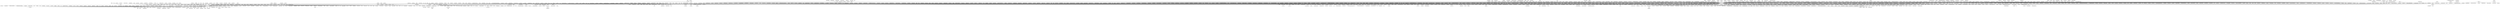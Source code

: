 strict graph layer2 {
	graph [name=layer2];
	node [label="\N"];
	339	[label="Occupational Health",
		level=3,
		src_id=9754,
		weight=23.453683853149414];
	4229	[label="Occup Health Saf",
		src_id=5432,
		weight=17.88532066345215];
	339 -- 4229	[level=3,
		weight=1716.0];
	810	[label="Mesenchymal Stem Cells",
		level=3,
		src_id=8861,
		weight=18.964962005615234];
	6491	[label="Stem Cell Res Ther",
		src_id=3151,
		weight=17.88532066345215];
	810 -- 6491	[level=3,
		weight=817.0];
	473	[label=Pediatrics,
		level=3,
		src_id=9181,
		weight=21.580528259277344];
	4899	[label=Pediatrics,
		src_id=4750,
		weight=17.88532066345215];
	473 -- 4899	[level=3,
		weight=1723.0];
	5045	[label="Behav Res Ther",
		src_id=4602,
		weight=17.88532066345215];
	621	[label="Cognitive Behavioral Therapy",
		level=3,
		src_id=8797,
		weight=20.362621307373047];
	5045 -- 621	[level=3,
		weight=691.0];
	1	[label=Humans,
		level=1,
		src_id=8710,
		weight=100.0];
	5045 -- 1	[level=3,
		weight=2533.0];
	217	[label="Alzheimer Disease",
		level=2,
		src_id=9985,
		weight=26.169424057006836];
	1234	[label="J Alzheimers Dis",
		src_id=8439,
		weight=17.88532066345215];
	217 -- 1234	[level=2,
		weight=4120.0];
	661	[label="Animals, Newborn",
		level=3,
		src_id=8804,
		weight=20.070119857788086];
	4278	[label=Neuroscience,
		src_id=5383,
		weight=17.88532066345215];
	661 -- 4278	[level=3,
		weight=1213.0];
	312	[label="Coronary Artery Disease",
		level=3,
		src_id=9252,
		weight=23.982471466064453];
	5550	[label="Am J Cardiol",
		src_id=4091,
		weight=17.88532066345215];
	312 -- 5550	[level=3,
		weight=1762.0];
	657	[label=Glaucoma,
		level=3,
		src_id=9450,
		weight=20.070119857788086];
	2345	[label="J Glaucoma",
		src_id=7315,
		weight=17.88532066345215];
	657 -- 2345	[level=3,
		weight=1047.0];
	516	[label="Soil Microbiology",
		level=3,
		src_id=9202,
		weight=21.190631866455078];
	7266	[label="Int J Syst Evol Microbiol",
		src_id=227,
		weight=17.88532066345215];
	516 -- 7266	[level=3,
		weight=2244.0];
	3380	[label=Echocardiography,
		src_id=6284,
		weight=17.88532066345215];
	3380 -- 1	[level=3,
		weight=4244.0];
	485	[label=Echocardiography,
		level=3,
		src_id=9479,
		weight=21.452177047729492];
	3380 -- 485	[level=3,
		weight=1817.0];
	457	[label=Phytotherapy,
		level=3,
		src_id=9623,
		weight=21.70733642578125];
	4007	[label="J Ethnopharmacol",
		src_id=5657,
		weight=17.88532066345215];
	457 -- 4007	[level=3,
		weight=2915.0];
	7	[label=Animals,
		level=1,
		src_id=8728,
		weight=87.04492950439453];
	4278 -- 7	[level=3,
		weight=13085.0];
	528	[label="Colorectal Neoplasms",
		level=3,
		src_id=9148,
		weight=21.05731773376465];
	5087	[label="Br J Cancer",
		src_id=4560,
		weight=17.88532066345215];
	528 -- 5087	[level=3,
		weight=1095.0];
	492	[label="Embryo Research",
		level=3,
		src_id=11077,
		weight=21.452177047729492];
	1169	[label="N Y Times Web",
		src_id=8517,
		weight=17.88532066345215];
	492 -- 1169	[level=3,
		weight=68.0];
	27	[label=Prognosis,
		level=1,
		src_id=8933,
		weight=48.82526397705078];
	2152	[label="Ann Surg Oncol",
		src_id=7513,
		weight=17.88532066345215];
	27 -- 2152	[level=1,
		weight=4582.0];
	559	[label="African Americans",
		level=3,
		src_id=9810,
		weight=20.78528594970703];
	4419	[label="J Natl Med Assoc",
		src_id=5238,
		weight=17.88532066345215];
	559 -- 4419	[level=3,
		weight=916.0];
	34	[label="Cells, Cultured",
		level=1,
		src_id=8858,
		weight=44.24479675292969];
	5344	[label="J Immunol",
		src_id=4293,
		weight=17.88532066345215];
	34 -- 5344	[level=1,
		weight=7324.0];
	327	[label=Biopsy,
		level=3,
		src_id=9293,
		weight=23.667943954467773];
	4979	[label=Gastroenterology,
		src_id=4670,
		weight=17.88532066345215];
	327 -- 4979	[level=3,
		weight=734.0];
	133	[label="History, 16th Century",
		level=2,
		src_id=8718,
		weight=29.108421325683594];
	5597	[label="Med Secoli",
		src_id=4041,
		weight=17.88532066345215];
	133 -- 5597	[level=2,
		weight=74.0];
	537	[label="Geriatric Assessment",
		level=3,
		src_id=9979,
		weight=20.922225952148438];
	4426	[label="J Am Geriatr Soc",
		src_id=5231,
		weight=17.88532066345215];
	537 -- 4426	[level=3,
		weight=1340.0];
	596	[label="Genetic Engineering",
		level=3,
		src_id=8914,
		weight=20.505565643310547];
	1678	[label="Nat Biotechnol",
		src_id=7992,
		weight=17.88532066345215];
	596 -- 1678	[level=3,
		weight=474.0];
	859	[label=Schools,
		level=3,
		src_id=9404,
		weight=18.621135711669922];
	4911	[label="J Sch Health",
		src_id=4737,
		weight=17.88532066345215];
	859 -- 4911	[level=3,
		weight=740.0];
	69	[label="Clinical Trials as Topic",
		level=1,
		src_id=9039,
		weight=35.377864837646484];
	7683	[label="MMW Fortschr Med",
		src_id=186,
		weight=17.88532066345215];
	69 -- 7683	[level=1,
		weight=830.0];
	207	[label="Polymorphism, Single Nucleotide",
		level=2,
		src_id=10069,
		weight=26.5164852142334];
	5433	[label="BMC Genomics",
		src_id=421,
		weight=17.88532066345215];
	207 -- 5433	[level=2,
		weight=1445.0];
	5834	[label="Water Res",
		src_id=3815,
		weight=17.88532066345215];
	902	[label="Water Purification",
		src_id=10985,
		weight=18.443592071533203];
	5834 -- 902	[level=2,
		weight=3803.0];
	368	[label="Water Pollutants, Chemical",
		level=3,
		src_id=9298,
		weight=23.124969482421875];
	5834 -- 368	[level=2,
		weight=3240.0];
	714	[label=Biomass,
		level=3,
		src_id=10581,
		weight=19.768112182617188];
	1087	[label="Bioresour Technol",
		src_id=8656,
		weight=17.88532066345215];
	714 -- 1087	[level=3,
		weight=4135.0];
	107	[label="Lung Neoplasms",
		level=2,
		src_id=8941,
		weight=30.760820388793945];
	3133	[label="Lung Cancer",
		src_id=6533,
		weight=17.88532066345215];
	107 -- 3133	[level=2,
		weight=4555.0];
	2800	[label=Cytokine,
		src_id=6870,
		weight=17.88532066345215];
	2800 -- 1	[level=3,
		weight=3323.0];
	564	[label="Tumor Necrosis Factor-alpha",
		level=3,
		src_id=9089,
		weight=20.78528594970703];
	2800 -- 564	[level=3,
		weight=847.0];
	153	[label="Diabetes Mellitus, Type 2",
		level=2,
		src_id=8989,
		weight=28.3677921295166];
	4071	[label="Diabetes Care",
		src_id=5593,
		weight=17.88532066345215];
	153 -- 4071	[level=2,
		weight=4619.0];
	286	[label="Dental Caries",
		level=2,
		src_id=9135,
		weight=24.4897518157959];
	5836	[label="Caries Res",
		src_id=3813,
		weight=17.88532066345215];
	286 -- 5836	[level=2,
		weight=805.0];
	5481	[label=Contraception,
		src_id=4160,
		weight=17.88532066345215];
	818	[label="Family Planning Services",
		level=3,
		src_id=10784,
		weight=18.964962005615234];
	5481 -- 818	[level=3,
		weight=349.0];
	506	[label="Abortion, Induced",
		level=3,
		src_id=10973,
		weight=21.322229385375977];
	5481 -- 506	[level=3,
		weight=668.0];
	5481 -- 1	[level=3,
		weight=3315.0];
	509	[label="Societies, Medical",
		level=3,
		src_id=9904,
		weight=21.190631866455078];
	4346	[label="Bull Am Coll Surg",
		src_id=5311,
		weight=17.88532066345215];
	509 -- 4346	[level=3,
		weight=590.0];
	520	[label="Patient Care Team",
		level=3,
		src_id=10608,
		weight=21.190631866455078];
	2477	[label="J Interprof Care",
		src_id=7184,
		weight=17.88532066345215];
	520 -- 2477	[level=3,
		weight=650.0];
	4315	[label="Br Dent J",
		src_id=5346,
		weight=17.88532066345215];
	550	[label=Dentists,
		level=3,
		src_id=13189,
		weight=20.922225952148438];
	4315 -- 550	[level=3,
		weight=817.0];
	742	[label="Societies, Dental",
		level=3,
		src_id=13401,
		weight=19.45566749572754];
	4315 -- 742	[level=3,
		weight=306.0];
	4315 -- 1	[level=3,
		weight=7002.0];
	461	[label="Dental Care",
		level=3,
		src_id=9138,
		weight=21.70733642578125];
	4315 -- 461	[level=3,
		weight=666.0];
	3216	[label="Nephrol Dial Transplant",
		src_id=6450,
		weight=17.88532066345215];
	545	[label="Kidney Diseases",
		level=3,
		src_id=9070,
		weight=20.922225952148438];
	3216 -- 545	[level=3,
		weight=1354.0];
	340	[label="Kidney Failure, Chronic",
		level=3,
		src_id=9710,
		weight=23.453683853149414];
	3216 -- 340	[level=3,
		weight=2967.0];
	3216 -- 1	[level=3,
		weight=10451.0];
	372	[label="Renal Dialysis",
		level=3,
		src_id=10274,
		weight=23.124969482421875];
	3216 -- 372	[level=3,
		weight=2761.0];
	5309	[label="J Pharm Sci",
		src_id=4325,
		weight=17.88532066345215];
	5309 -- 7	[level=3,
		weight=2368.0];
	320	[label="Pharmaceutical Preparations",
		level=3,
		src_id=9469,
		weight=23.87851333618164];
	5309 -- 320	[level=3,
		weight=855.0];
	396	[label="Pulmonary Disease, Chronic Obstructive",
		level=3,
		src_id=10498,
		weight=22.671894073486328];
	7113	[label="Int J Chron Obstruct Pulmon Dis",
		src_id=2412,
		weight=17.88532066345215];
	396 -- 7113	[level=3,
		weight=1958.0];
	4551	[label="Exp Brain Res",
		src_id=5098,
		weight=17.88532066345215];
	4551 -- 1	[level=2,
		weight=6251.0];
	379	[label="Visual Perception",
		level=3,
		src_id=8820,
		weight=23.013341903686523];
	4551 -- 379	[level=3,
		weight=1003.0];
	234	[label="Reaction Time",
		level=2,
		src_id=8819,
		weight=25.63227081298828];
	4551 -- 234	[level=2,
		weight=1950.0];
	411	[label="Psychomotor Performance",
		level=3,
		src_id=8818,
		weight=22.43848419189453];
	4551 -- 411	[level=3,
		weight=2696.0];
	61	[label="History, 18th Century",
		level=1,
		src_id=8717,
		weight=36.910797119140625];
	2261	[label="J Med Biogr",
		src_id=7400,
		weight=17.88532066345215];
	61 -- 2261	[level=1,
		weight=209.0];
	108	[label=Temperature,
		level=2,
		src_id=8869,
		weight=30.760820388793945];
	108 -- 1087	[level=2,
		weight=3275.0];
	512	[label="Occupational Diseases",
		level=3,
		src_id=9670,
		weight=21.190631866455078];
	2124	[label="Occup Environ Med",
		src_id=7539,
		weight=17.88532066345215];
	512 -- 2124	[level=3,
		weight=1376.0];
	1290	[label="J Palliat Med",
		src_id=8382,
		weight=17.88532066345215];
	1290 -- 1	[level=3,
		weight=4062.0];
	776	[label="Palliative Care",
		level=3,
		src_id=9459,
		weight=19.131683349609375];
	1290 -- 776	[level=3,
		weight=2250.0];
	858	[label="Terminal Care",
		level=3,
		src_id=9461,
		weight=18.621135711669922];
	1290 -- 858	[level=3,
		weight=878.0];
	3316	[label=Pancreas,
		src_id=6347,
		weight=17.88532066345215];
	544	[label="Acute Disease",
		level=3,
		src_id=9133,
		weight=20.922225952148438];
	3316 -- 544	[level=3,
		weight=596.0];
	3316 -- 1	[level=3,
		weight=3119.0];
	911	[label="Pancreatic Neoplasms",
		level=3,
		src_id=10211,
		weight=18.443592071533203];
	3316 -- 911	[level=3,
		weight=1713.0];
	603	[label="Liver Cirrhosis",
		level=3,
		src_id=10695,
		weight=20.505565643310547];
	3647	[label=Hepatology,
		src_id=6016,
		weight=17.88532066345215];
	603 -- 3647	[level=3,
		weight=1524.0];
	385	[label=Russia,
		level=3,
		src_id=10957,
		weight=22.9006404876709];
	4713	[label="Gig Sanit",
		src_id=4941,
		weight=17.88532066345215];
	385 -- 4713	[level=3,
		weight=1475.0];
	165	[label="Health Promotion",
		level=2,
		src_id=9806,
		weight=27.98406410217285];
	2655	[label="BMC Public Health",
		src_id=701,
		weight=17.88532066345215];
	165 -- 2655	[level=2,
		weight=1261.0];
	585	[label=Light,
		level=3,
		src_id=10173,
		weight=20.646427154541016];
	7892	[label="Opt Express",
		src_id=1644,
		weight=17.88532066345215];
	585 -- 7892	[level=3,
		weight=3585.0];
	851	[label="Bayes Theorem",
		level=3,
		src_id=10058,
		weight=18.794849395751953];
	2315	[label="Mol Phylogenet Evol",
		src_id=7346,
		weight=17.88532066345215];
	851 -- 2315	[level=3,
		weight=1972.0];
	524	[label="Acquired Immunodeficiency Syndrome",
		level=3,
		src_id=9852,
		weight=21.05731773376465];
	3250	[label="AIDS Policy Law",
		src_id=6414,
		weight=17.88532066345215];
	524 -- 3250	[level=3,
		weight=252.0];
	53	[label=Phylogeny,
		level=1,
		src_id=8955,
		weight=37.70623016357422];
	53 -- 2315	[level=3,
		weight=5475.0];
	7052	[label="PLoS One",
		src_id=2471,
		weight=17.88532066345215];
	53 -- 7052	[level=1,
		weight=9151.0];
	53 -- 7266	[level=1,
		weight=9399.0];
	543	[label=Biodiversity,
		level=3,
		src_id=9204,
		weight=20.922225952148438];
	1134	[label="Conserv Biol",
		src_id=8584,
		weight=17.88532066345215];
	543 -- 1134	[level=3,
		weight=762.0];
	175	[label="Myocardial Infarction",
		level=2,
		src_id=9254,
		weight=27.590572357177734];
	175 -- 5550	[level=2,
		weight=2412.0];
	697	[label="Diagnostic Imaging",
		level=3,
		src_id=9551,
		weight=19.768112182617188];
	7587	[label="J Am Coll Radiol",
		src_id=1960,
		weight=17.88532066345215];
	697 -- 7587	[level=3,
		weight=828.0];
	4455	[label="J Rheumatol",
		src_id=5202,
		weight=17.88532066345215];
	64	[label="Severity of Illness Index",
		level=1,
		src_id=9086,
		weight=36.379722595214844];
	4455 -- 64	[level=1,
		weight=1831.0];
	4455 -- 1	[level=1,
		weight=8696.0];
	3261	[label=Development,
		src_id=6402,
		weight=17.88532066345215];
	369	[label="Gene Expression Regulation, Developmental",
		level=3,
		src_id=8956,
		weight=23.124969482421875];
	3261 -- 369	[level=3,
		weight=3470.0];
	3261 -- 7	[level=3,
		weight=8263.0];
	816	[label="Emigration and Immigration",
		level=3,
		src_id=10870,
		weight=18.964962005615234];
	5814	[label="Hum Biol",
		src_id=3835,
		weight=17.88532066345215];
	816 -- 5814	[level=3,
		weight=84.0];
	3676	[label="Nurs Manage",
		src_id=5991,
		weight=17.88532066345215];
	3676 -- 1	[level=3,
		weight=2672.0];
	862	[label="Nurse Administrators",
		level=3,
		src_id=9266,
		weight=18.621135711669922];
	3676 -- 862	[level=3,
		weight=811.0];
	356	[label="Hypoglycemic Agents",
		level=3,
		src_id=8993,
		weight=23.345115661621094];
	4071 -- 356	[level=3,
		weight=1816.0];
	4071 -- 1	[level=2,
		weight=10941.0];
	391	[label="Diabetes Mellitus, Type 1",
		level=3,
		src_id=8990,
		weight=22.786834716796875];
	4071 -- 391	[level=3,
		weight=2513.0];
	250	[label="Blood Glucose",
		level=2,
		src_id=8991,
		weight=25.168052673339844];
	4071 -- 250	[level=2,
		weight=3073.0];
	567	[label="Diabetes Mellitus",
		level=3,
		src_id=8994,
		weight=20.78528594970703];
	4071 -- 567	[level=3,
		weight=2051.0];
	807	[label="Glycated Hemoglobin A",
		level=3,
		src_id=8995,
		weight=18.964962005615234];
	4071 -- 807	[level=3,
		weight=1796.0];
	796	[label="Professional Competence",
		level=3,
		src_id=10223,
		weight=19.131683349609375];
	3281	[label="Healthc Exec",
		src_id=6383,
		weight=17.88532066345215];
	796 -- 3281	[level=3,
		weight=78.0];
	556	[label="Disability Evaluation",
		level=3,
		src_id=9893,
		weight=20.78528594970703];
	2456	[label="Disabil Rehabil",
		src_id=7204,
		weight=17.88532066345215];
	556 -- 2456	[level=3,
		weight=971.0];
	92	[label="Sequence Analysis, DNA",
		level=1,
		src_id=9200,
		weight=32.329627990722656];
	92 -- 7266	[level=1,
		weight=7631.0];
	164	[label="Interviews as Topic",
		level=2,
		src_id=8917,
		weight=28.061565399169922];
	3643	[label="Soc Sci Med",
		src_id=6020,
		weight=17.88532066345215];
	164 -- 3643	[level=2,
		weight=1141.0];
	6529	[label=Nutrients,
		src_id=3091,
		weight=17.88532066345215];
	6529 -- 1	[level=3,
		weight=5785.0];
	536	[label="Nutritional Status",
		level=3,
		src_id=9983,
		weight=20.922225952148438];
	6529 -- 536	[level=3,
		weight=902.0];
	4299	[label=Nursing,
		src_id=5362,
		weight=17.88532066345215];
	4299 -- 1	[level=2,
		weight=3883.0];
	257	[label="Nursing Assessment",
		level=2,
		src_id=10615,
		weight=25.073261260986328];
	4299 -- 257	[level=2,
		weight=694.0];
	63	[label="Anti-Bacterial Agents",
		level=1,
		src_id=9128,
		weight=36.525901794433594];
	5285	[label="Antimicrob Agents Chemother",
		src_id=4349,
		weight=17.88532066345215];
	63 -- 5285	[level=1,
		weight=6851.0];
	4946	[label="J Clin Endocrinol Metab",
		src_id=4701,
		weight=17.88532066345215];
	4946 -- 1	[level=3,
		weight=15693.0];
	519	[label="Insulin Resistance",
		level=3,
		src_id=8997,
		weight=21.190631866455078];
	4946 -- 519	[level=3,
		weight=1373.0];
	3904	[label="J Anim Sci",
		src_id=5764,
		weight=17.88532066345215];
	332	[label="Dietary Supplements",
		level=3,
		src_id=9625,
		weight=23.56128692626953];
	3904 -- 332	[level=3,
		weight=1294.0];
	144	[label=Diet,
		level=2,
		src_id=8881,
		weight=28.668174743652344];
	3904 -- 144	[level=2,
		weight=2813.0];
	688	[label="Animal Feed",
		level=3,
		src_id=10406,
		weight=19.920360565185547];
	3904 -- 688	[level=3,
		weight=3677.0];
	3904 -- 7	[level=2,
		weight=9119.0];
	623	[label="Animal Husbandry",
		level=3,
		src_id=11402,
		weight=20.362621307373047];
	3904 -- 623	[level=3,
		weight=1043.0];
	689	[label="Random Allocation",
		level=3,
		src_id=10403,
		weight=19.920360565185547];
	3904 -- 689	[level=3,
		weight=1574.0];
	252	[label=Swine,
		level=2,
		src_id=10188,
		weight=25.168052673339844];
	3904 -- 252	[level=2,
		weight=3012.0];
	403	[label="Body Weight",
		level=3,
		src_id=8872,
		weight=22.5557918548584];
	3904 -- 403	[level=3,
		weight=1250.0];
	3243	[label="J Korean Med Sci",
		src_id=6422,
		weight=17.88532066345215];
	3243 -- 1	[level=3,
		weight=4567.0];
	904	[label="Republic of Korea",
		level=3,
		src_id=10776,
		weight=18.443592071533203];
	3243 -- 904	[level=3,
		weight=1154.0];
	606	[label=Allergens,
		level=3,
		src_id=10395,
		weight=20.505565643310547];
	5743	[label="J Allergy Clin Immunol",
		src_id=3903,
		weight=17.88532066345215];
	606 -- 5743	[level=3,
		weight=1737.0];
	498	[label="Saccharomyces cerevisiae",
		level=3,
		src_id=9653,
		weight=21.322229385375977];
	3785	[label="Mol Cell Biol",
		src_id=5882,
		weight=17.88532066345215];
	498 -- 3785	[level=3,
		weight=1434.0];
	3979	[label=Hypertension,
		src_id=5687,
		weight=17.88532066345215];
	197	[label=Hypertension,
		level=2,
		src_id=9425,
		weight=26.938886642456055];
	3979 -- 197	[level=2,
		weight=4303.0];
	3979 -- 1	[level=2,
		weight=5484.0];
	218	[label="Blood Pressure",
		level=2,
		src_id=9427,
		weight=26.169424057006836];
	3979 -- 218	[level=2,
		weight=3642.0];
	2488	[label=Lupus,
		src_id=7174,
		weight=17.88532066345215];
	2488 -- 1	[level=3,
		weight=3919.0];
	565	[label="Lupus Erythematosus, Systemic",
		level=3,
		src_id=9087,
		weight=20.78528594970703];
	2488 -- 565	[level=3,
		weight=2788.0];
	333	[label="Enzyme Inhibitors",
		level=3,
		src_id=9175,
		weight=23.56128692626953];
	2619	[label="Bioorg Med Chem Lett",
		src_id=7044,
		weight=17.88532066345215];
	333 -- 2619	[level=3,
		weight=2684.0];
	99	[label="Biomarkers, Tumor",
		level=1,
		src_id=8937,
		weight=31.71846580505371];
	6456	[label=Oncotarget,
		src_id=3187,
		weight=17.88532066345215];
	99 -- 6456	[level=1,
		weight=2448.0];
	4215	[label="Popul Dev Rev",
		src_id=5447,
		weight=17.88532066345215];
	21	[label="History, 20th Century",
		level=1,
		src_id=8716,
		weight=55.34901809692383];
	4215 -- 21	[level=3,
		weight=68.0];
	840	[label="Population Groups",
		level=3,
		src_id=10911,
		weight=18.794849395751953];
	4215 -- 840	[level=3,
		weight=20.0];
	163	[label="Predictive Value of Tests",
		level=2,
		src_id=8969,
		weight=28.061565399169922];
	7333	[label="World J Gastroenterol",
		src_id=22,
		weight=17.88532066345215];
	163 -- 7333	[level=2,
		weight=1827.0];
	359	[label="Longitudinal Studies",
		level=3,
		src_id=10016,
		weight=23.345115661621094];
	5425	[label="Dev Psychol",
		src_id=4218,
		weight=17.88532066345215];
	359 -- 5425	[level=3,
		weight=804.0];
	539	[label="Drug Resistance, Bacterial",
		level=3,
		src_id=9926,
		weight=20.922225952148438];
	5285 -- 539	[level=3,
		weight=2184.0];
	5285 -- 1	[level=1,
		weight=9543.0];
	707	[label=Plasmids,
		level=3,
		src_id=11490,
		weight=19.768112182617188];
	5285 -- 707	[level=3,
		weight=1285.0];
	158	[label="Microbial Sensitivity Tests",
		level=2,
		src_id=9935,
		weight=28.215431213378906];
	5285 -- 158	[level=2,
		weight=7457.0];
	4229 -- 1	[level=3,
		weight=2769.0];
	352	[label="Safety Management",
		level=3,
		src_id=9232,
		weight=23.345115661621094];
	4229 -- 352	[level=3,
		weight=967.0];
	321	[label="Interprofessional Relations",
		level=3,
		src_id=9416,
		weight=23.87851333618164];
	2477 -- 321	[level=3,
		weight=1122.0];
	313	[label="Cooperative Behavior",
		level=3,
		src_id=9007,
		weight=23.982471466064453];
	2477 -- 313	[level=3,
		weight=806.0];
	2477 -- 1	[level=3,
		weight=1559.0];
	808	[label="Cell Nucleus",
		level=3,
		src_id=8946,
		weight=18.964962005615234];
	808 -- 2315	[level=3,
		weight=1013.0];
	504	[label="Gestational Age",
		level=3,
		src_id=8808,
		weight=21.322229385375977];
	2603	[label="Ultrasound Obstet Gynecol",
		src_id=7059,
		weight=17.88532066345215];
	504 -- 2603	[level=3,
		weight=1386.0];
	416	[label=Memory,
		level=3,
		src_id=9615,
		weight=22.3199462890625];
	1801	[label="Neurobiol Learn Mem",
		src_id=7868,
		weight=17.88532066345215];
	416 -- 1801	[level=3,
		weight=691.0];
	4614	[label="Nihon Rinsho",
		src_id=5037,
		weight=17.88532066345215];
	4614 -- 1	[level=2,
		weight=19097.0];
	111	[label=Japan,
		level=2,
		src_id=9314,
		weight=30.36259651184082];
	4614 -- 111	[level=2,
		weight=1327.0];
	587	[label="Alcohol Drinking",
		level=3,
		src_id=10014,
		weight=20.646427154541016];
	4143	[label="Alcohol Clin Exp Res",
		src_id=5518,
		weight=17.88532066345215];
	587 -- 4143	[level=3,
		weight=1999.0];
	3606	[label="J Clin Oncol",
		src_id=6060,
		weight=17.88532066345215];
	680	[label="Disease-Free Survival",
		level=3,
		src_id=8942,
		weight=19.920360565185547];
	3606 -- 680	[level=3,
		weight=2272.0];
	3606 -- 1	[level=1,
		weight=17405.0];
	35	[label=Neoplasms,
		level=1,
		src_id=8938,
		weight=44.00115966796875];
	3606 -- 35	[level=1,
		weight=2542.0];
	127	[label="Antineoplastic Combined Chemotherapy Protocols",
		level=2,
		src_id=8939,
		weight=29.252552032470703];
	3606 -- 127	[level=2,
		weight=4193.0];
	408	[label="Survival Analysis",
		level=3,
		src_id=9964,
		weight=22.43848419189453];
	3606 -- 408	[level=3,
		weight=1891.0];
	3117	[label="J Urban Hist",
		src_id=655,
		weight=17.88532066345215];
	3117 -- 21	[level=3,
		weight=39.0];
	438	[label="Social Problems",
		level=3,
		src_id=10854,
		weight=22.07900619506836];
	3117 -- 438	[level=3,
		weight=10.0];
	2354	[label="Nat Genet",
		src_id=7307,
		weight=17.88532066345215];
	2354 -- 1	[level=2,
		weight=3915.0];
	213	[label="Genetic Predisposition to Disease",
		level=2,
		src_id=9695,
		weight=26.344009399414062];
	2354 -- 213	[level=2,
		weight=962.0];
	882	[label=Parenting,
		level=3,
		src_id=10017,
		weight=18.621135711669922];
	3122	[label="J Fam Psychol",
		src_id=6545,
		weight=17.88532066345215];
	882 -- 3122	[level=3,
		weight=524.0];
	1271	[label="J Urban Health",
		src_id=8401,
		weight=17.88532066345215];
	1271 -- 1	[level=3,
		weight=1656.0];
	687	[label="Urban Health",
		level=3,
		src_id=10543,
		weight=19.920360565185547];
	1271 -- 687	[level=3,
		weight=303.0];
	166	[label="Protein Conformation",
		level=2,
		src_id=9473,
		weight=27.98406410217285];
	5091	[label=Biochemistry,
		src_id=4556,
		weight=17.88532066345215];
	166 -- 5091	[level=2,
		weight=5055.0];
	309	[label="Reverse Transcriptase Polymerase Chain Reaction",
		level=3,
		src_id=9387,
		weight=24.085567474365234];
	4188	[label="Invest Ophthalmol Vis Sci",
		src_id=5475,
		weight=17.88532066345215];
	309 -- 4188	[level=3,
		weight=1535.0];
	4820	[label=Parasitology,
		src_id=4831,
		weight=17.88532066345215];
	874	[label="Host-Parasite Interactions",
		level=3,
		src_id=10830,
		weight=18.621135711669922];
	4820 -- 874	[level=3,
		weight=777.0];
	4820 -- 7	[level=3,
		weight=3282.0];
	298	[label="Heart Rate",
		level=2,
		src_id=10246,
		weight=24.38990020751953];
	7105	[label="Am J Physiol Heart Circ Physiol",
		src_id=242,
		weight=17.88532066345215];
	298 -- 7105	[level=2,
		weight=1205.0];
	821	[label=Malaria,
		level=3,
		src_id=10196,
		weight=18.964962005615234];
	7875	[label="Malar J",
		src_id=1663,
		weight=17.88532066345215];
	821 -- 7875	[level=3,
		weight=2513.0];
	4030	[label="Gan To Kagaku Ryoho",
		src_id=5635,
		weight=17.88532066345215];
	780	[label="Stomach Neoplasms",
		level=3,
		src_id=8971,
		weight=19.131683349609375];
	4030 -- 780	[level=3,
		weight=1980.0];
	4030 -- 1	[level=3,
		weight=10837.0];
	4129	[label="AJR Am J Roentgenol",
		src_id=5532,
		weight=17.88532066345215];
	270	[label="Contrast Media",
		level=2,
		src_id=9547,
		weight=24.68716049194336];
	4129 -- 270	[level=2,
		weight=2231.0];
	4129 -- 1	[level=1,
		weight=11816.0];
	32	[label="Tomography, X-Ray Computed",
		level=1,
		src_id=9276,
		weight=44.656944274902344];
	4129 -- 32	[level=1,
		weight=4296.0];
	630	[label="Databases, Factual",
		level=3,
		src_id=10334,
		weight=20.362621307373047];
	2443	[label="Pharmacoepidemiol Drug Saf",
		src_id=7218,
		weight=17.88532066345215];
	630 -- 2443	[level=3,
		weight=780.0];
	805	[label=Macrophages,
		level=3,
		src_id=9106,
		weight=18.964962005615234];
	5447	[label="Infect Immun",
		src_id=4196,
		weight=17.88532066345215];
	805 -- 5447	[level=3,
		weight=1344.0];
	7319	[label="Contemp Clin Trials",
		src_id=2211,
		weight=17.88532066345215];
	7319 -- 1	[level=3,
		weight=1846.0];
	727	[label="Patient Selection",
		level=3,
		src_id=10718,
		weight=19.613262176513672];
	7319 -- 727	[level=3,
		weight=233.0];
	532	[label="Action Potentials",
		level=3,
		src_id=10971,
		weight=21.05731773376465];
	3820	[label="J Neurosci",
		src_id=5848,
		weight=17.88532066345215];
	532 -- 3820	[level=3,
		weight=3477.0];
	589	[label=Mitochondria,
		level=3,
		src_id=9635,
		weight=20.505565643310547];
	3192	[label="Free Radic Biol Med",
		src_id=6475,
		weight=17.88532066345215];
	589 -- 3192	[level=3,
		weight=908.0];
	5492	[label=Demography,
		src_id=4149,
		weight=17.88532066345215];
	5492 -- 1	[level=3,
		weight=1223.0];
	425	[label="Family Characteristics",
		level=3,
		src_id=10617,
		weight=22.3199462890625];
	5492 -- 425	[level=3,
		weight=276.0];
	421	[label="Managed Care Programs",
		level=3,
		src_id=9012,
		weight=22.3199462890625];
	2324	[label="Manag Care",
		src_id=7337,
		weight=17.88532066345215];
	421 -- 2324	[level=3,
		weight=816.0];
	4647	[label=Transfusion,
		src_id=5006,
		weight=17.88532066345215];
	4647 -- 1	[level=3,
		weight=7376.0];
	881	[label=Erythrocytes,
		level=3,
		src_id=10189,
		weight=18.621135711669922];
	4647 -- 881	[level=3,
		weight=851.0];
	768	[label=Hypersensitivity,
		level=3,
		src_id=10396,
		weight=19.29519271850586];
	768 -- 5743	[level=3,
		weight=1091.0];
	3405	[label="J Rural Health",
		src_id=6257,
		weight=17.88532066345215];
	3405 -- 1	[level=3,
		weight=1100.0];
	378	[label="Rural Population",
		level=3,
		src_id=9100,
		weight=23.013341903686523];
	3405 -- 378	[level=3,
		weight=542.0];
	5212	[label="Crit Care Med",
		src_id=4430,
		weight=17.88532066345215];
	738	[label="Respiration, Artificial",
		level=3,
		src_id=9521,
		weight=19.45566749572754];
	5212 -- 738	[level=3,
		weight=1365.0];
	5212 -- 1	[level=3,
		weight=11431.0];
	656	[label="Critical Illness",
		level=3,
		src_id=9518,
		weight=20.070119857788086];
	5212 -- 656	[level=3,
		weight=1894.0];
	418	[label="Critical Care",
		level=3,
		src_id=9517,
		weight=22.3199462890625];
	5212 -- 418	[level=3,
		weight=2334.0];
	525	[label="Intensive Care Units",
		level=3,
		src_id=9516,
		weight=21.05731773376465];
	5212 -- 525	[level=3,
		weight=3295.0];
	7411	[label="Acta Orthop",
		src_id=2124,
		weight=17.88532066345215];
	7411 -- 1	[level=3,
		weight=1767.0];
	832	[label=Registries,
		level=3,
		src_id=9095,
		weight=18.794849395751953];
	7411 -- 832	[level=3,
		weight=287.0];
	480	[label="International Cooperation",
		level=3,
		src_id=10298,
		weight=21.580528259277344];
	4344	[label="Bull World Health Organ",
		src_id=5313,
		weight=17.88532066345215];
	480 -- 4344	[level=3,
		weight=255.0];
	73	[label="Cell Proliferation",
		level=1,
		src_id=8860,
		weight=35.06745910644531];
	6456 -- 73	[level=1,
		weight=3988.0];
	6456 -- 1	[level=1,
		weight=14779.0];
	449	[label="Cell Movement",
		level=3,
		src_id=10927,
		weight=21.956527709960938];
	6456 -- 449	[level=3,
		weight=1914.0];
	174	[label="Gene Expression Regulation, Neoplastic",
		level=2,
		src_id=9383,
		weight=27.590572357177734];
	6456 -- 174	[level=2,
		weight=3521.0];
	1265	[label="Stud Hist Philos Biol Biomed Sci",
		src_id=8408,
		weight=17.88532066345215];
	384	[label=Philosophy,
		level=3,
		src_id=8715,
		weight=22.9006404876709];
	1265 -- 384	[level=3,
		weight=157.0];
	1265 -- 1	[level=3,
		weight=463.0];
	669	[label="Neurosurgical Procedures",
		level=3,
		src_id=10034,
		weight=20.070119857788086];
	6487	[label="World Neurosurg",
		src_id=3155,
		weight=17.88532066345215];
	669 -- 6487	[level=3,
		weight=2277.0];
	392	[label="Social Values",
		level=3,
		src_id=10096,
		weight=22.786834716796875];
	3494	[label="Health Prog",
		src_id=6170,
		weight=17.88532066345215];
	392 -- 3494	[level=3,
		weight=97.0];
	316	[label=Skin,
		level=3,
		src_id=10021,
		weight=23.982471466064453];
	4568	[label="J Invest Dermatol",
		src_id=5082,
		weight=17.88532066345215];
	316 -- 4568	[level=3,
		weight=1808.0];
	89	[label="Cardiovascular Diseases",
		level=1,
		src_id=8827,
		weight=32.62773895263672];
	5667	[label=Circulation,
		src_id=3977,
		weight=17.88532066345215];
	89 -- 5667	[level=1,
		weight=1819.0];
	5298	[label="Med Econ",
		src_id=4336,
		weight=17.88532066345215];
	364	[label="Liability, Legal",
		level=3,
		src_id=9028,
		weight=23.235549926757812];
	5298 -- 364	[level=3,
		weight=246.0];
	14	[label="United States",
		level=1,
		src_id=8726,
		weight=69.37049865722656];
	5298 -- 14	[level=2,
		weight=2448.0];
	109	[label=Physicians,
		level=2,
		src_id=9875,
		weight=30.496360778808594];
	5298 -- 109	[level=2,
		weight=551.0];
	5836 -- 1	[level=2,
		weight=1223.0];
	140	[label="Surface Properties",
		level=2,
		src_id=9436,
		weight=28.74239158630371];
	1130	[label=Langmuir,
		src_id=8588,
		weight=17.88532066345215];
	140 -- 1130	[level=2,
		weight=5512.0];
	1249	[label="Issue Brief Health Policy Track Serv",
		src_id=8423,
		weight=17.88532066345215];
	435	[label="Federal Government",
		level=3,
		src_id=9750,
		weight=22.07900619506836];
	1249 -- 435	[level=3,
		weight=236.0];
	192	[label="State Government",
		level=2,
		src_id=9023,
		weight=27.104496002197266];
	1249 -- 192	[level=2,
		weight=554.0];
	1249 -- 1	[level=2,
		weight=630.0];
	795	[label="Diffusion of Innovation",
		level=3,
		src_id=10288,
		weight=19.131683349609375];
	2807	[label="Healthc Inform",
		src_id=6863,
		weight=17.88532066345215];
	795 -- 2807	[level=3,
		weight=272.0];
	474	[label="Stress, Mechanical",
		level=3,
		src_id=9121,
		weight=21.580528259277344];
	5633	[label="J Biomech",
		src_id=4009,
		weight=17.88532066345215];
	474 -- 5633	[level=3,
		weight=1992.0];
	3779	[label="Antiviral Res",
		src_id=5889,
		weight=17.88532066345215];
	399	[label="Antiviral Agents",
		level=3,
		src_id=9185,
		weight=22.5557918548584];
	3779 -- 399	[level=3,
		weight=1668.0];
	3779 -- 1	[level=3,
		weight=2120.0];
	3254	[label="Bone Marrow Transplant",
		src_id=6410,
		weight=17.88532066345215];
	3254 -- 1	[level=3,
		weight=6762.0];
	486	[label="Hematopoietic Stem Cell Transplantation",
		level=3,
		src_id=9184,
		weight=21.452177047729492];
	3254 -- 486	[level=3,
		weight=3850.0];
	331	[label=Kidney,
		level=3,
		src_id=9704,
		weight=23.56128692626953];
	7044	[label="Am J Physiol Renal Physiol",
		src_id=248,
		weight=17.88532066345215];
	331 -- 7044	[level=3,
		weight=2245.0];
	529	[label="Outcome Assessment, Health Care",
		level=3,
		src_id=9038,
		weight=21.05731773376465];
	5490	[label="Med Care",
		src_id=4151,
		weight=17.88532066345215];
	529 -- 5490	[level=3,
		weight=331.0];
	147	[label=Women,
		level=2,
		src_id=8741,
		weight=28.593612670898438];
	3242	[label="J Natl Black Nurses Assoc",
		src_id=6423,
		weight=17.88532066345215];
	147 -- 3242	[level=2,
		weight=30.0];
	8024	[label="Reprod Biomed Online",
		src_id=1496,
		weight=17.88532066345215];
	8024 -- 1	[level=3,
		weight=3574.0];
	513	[label="Reproductive Techniques, Assisted",
		level=3,
		src_id=9496,
		weight=21.190631866455078];
	8024 -- 513	[level=3,
		weight=529.0];
	139	[label="Health Policy",
		level=2,
		src_id=9571,
		weight=28.74239158630371];
	3525	[label="Health Policy",
		src_id=6139,
		weight=17.88532066345215];
	139 -- 3525	[level=2,
		weight=708.0];
	145	[label=Europe,
		level=2,
		src_id=8719,
		weight=28.668174743652344];
	1040	[label="Euro Surveill",
		src_id=91,
		weight=17.88532066345215];
	145 -- 1040	[level=2,
		weight=714.0];
	593	[label="Genetic Therapy",
		level=3,
		src_id=9180,
		weight=20.505565643310547];
	2143	[label="Gene Ther",
		src_id=7521,
		weight=17.88532066345215];
	593 -- 2143	[level=3,
		weight=2377.0];
	590	[label="Composite Resins",
		level=3,
		src_id=9585,
		weight=20.505565643310547];
	3410	[label="Dent Mater",
		src_id=6252,
		weight=17.88532066345215];
	590 -- 3410	[level=3,
		weight=1301.0];
	93	[label=Politics,
		level=1,
		src_id=8749,
		weight=32.026611328125];
	4108	[label="Mod Healthc",
		src_id=5554,
		weight=17.88532066345215];
	93 -- 4108	[level=1,
		weight=1109.0];
	794	[label="Energy Intake",
		level=3,
		src_id=10453,
		weight=19.131683349609375];
	4930	[label="Am J Clin Nutr",
		src_id=4718,
		weight=17.88532066345215];
	794 -- 4930	[level=3,
		weight=996.0];
	205	[label=Electrocardiography,
		level=2,
		src_id=8782,
		weight=26.686920166015625];
	5646	[label="J Electrocardiol",
		src_id=3998,
		weight=17.88532066345215];
	205 -- 5646	[level=2,
		weight=2135.0];
	307	[label=Lung,
		level=3,
		src_id=8813,
		weight=24.18782615661621];
	7094	[label="Am J Physiol Lung Cell Mol Physiol",
		src_id=243,
		weight=17.88532066345215];
	307 -- 7094	[level=3,
		weight=1921.0];
	358	[label="Plant Proteins",
		level=3,
		src_id=8886,
		weight=23.345115661621094];
	1133	[label="Plant Physiol Biochem",
		src_id=8585,
		weight=17.88532066345215];
	358 -- 1133	[level=3,
		weight=1308.0];
	4803	[label="Plant Physiol",
		src_id=4848,
		weight=17.88532066345215];
	358 -- 4803	[level=3,
		weight=2669.0];
	548	[label="Information Storage and Retrieval",
		level=3,
		src_id=8976,
		weight=20.922225952148438];
	1278	[label=Bioinformatics,
		src_id=8395,
		weight=17.88532066345215];
	548 -- 1278	[level=3,
		weight=1064.0];
	5751	[label="Eur J Immunol",
		src_id=3896,
		weight=17.88532066345215];
	702	[label="B-Lymphocytes",
		level=3,
		src_id=9116,
		weight=19.768112182617188];
	5751 -- 702	[level=3,
		weight=755.0];
	5751 -- 7	[level=3,
		weight=4810.0];
	830	[label="Cost-Benefit Analysis",
		level=3,
		src_id=9233,
		weight=18.794849395751953];
	2398	[label=Pharmacoeconomics,
		src_id=7262,
		weight=17.88532066345215];
	830 -- 2398	[level=3,
		weight=1061.0];
	8136	[label="Nano Lett",
		src_id=1378,
		weight=17.88532066345215];
	684	[label=Nanotechnology,
		level=3,
		src_id=11450,
		weight=19.920360565185547];
	8136 -- 684	[level=3,
		weight=2111.0];
	708	[label=Nanostructures,
		level=3,
		src_id=11472,
		weight=19.768112182617188];
	8136 -- 708	[level=3,
		weight=2035.0];
	598	[label=Cues,
		level=3,
		src_id=11834,
		weight=20.505565643310547];
	7814	[label="J Vis",
		src_id=1720,
		weight=17.88532066345215];
	598 -- 7814	[level=3,
		weight=521.0];
	735	[label=Anticonvulsants,
		level=3,
		src_id=9880,
		weight=19.45566749572754];
	5401	[label=Epilepsia,
		src_id=4240,
		weight=17.88532066345215];
	735 -- 5401	[level=3,
		weight=2066.0];
	706	[label="Food Contamination",
		level=3,
		src_id=11598,
		weight=19.768112182617188];
	4181	[label="J Food Prot",
		src_id=5482,
		weight=17.88532066345215];
	706 -- 4181	[level=3,
		weight=3131.0];
	4724	[label=Nature,
		src_id=4930,
		weight=17.88532066345215];
	126	[label=Research,
		level=2,
		src_id=8758,
		weight=29.324140548706055];
	4724 -- 126	[level=2,
		weight=2333.0];
	443	[label=Workforce,
		level=3,
		src_id=9271,
		weight=21.956527709960938];
	4724 -- 443	[level=3,
		weight=1416.0];
	515	[label="Research Personnel",
		level=3,
		src_id=9411,
		weight=21.190631866455078];
	4724 -- 515	[level=3,
		weight=3226.0];
	4724 -- 7	[level=2,
		weight=14818.0];
	273	[label=Science,
		level=2,
		src_id=8722,
		weight=24.68716049194336];
	4724 -- 273	[level=2,
		weight=1621.0];
	4312	[label="Drug Alcohol Depend",
		src_id=5349,
		weight=17.88532066345215];
	4312 -- 1	[level=2,
		weight=5124.0];
	220	[label="Substance-Related Disorders",
		level=2,
		src_id=10013,
		weight=26.08131980895996];
	4312 -- 220	[level=2,
		weight=1574.0];
	554	[label="Nursing Research",
		level=3,
		src_id=10082,
		weight=20.922225952148438];
	1958	[label="Nurse Res",
		src_id=7709,
		weight=17.88532066345215];
	554 -- 1958	[level=3,
		weight=330.0];
	7177	[label="Obesity (Silver Spring)",
		src_id=2354,
		weight=17.88532066345215];
	7177 -- 1	[level=2,
		weight=4258.0];
	103	[label=Obesity,
		level=2,
		src_id=9157,
		weight=31.27800178527832];
	7177 -- 103	[level=2,
		weight=3081.0];
	216	[label="Body Mass Index",
		level=2,
		src_id=9633,
		weight=26.25698471069336];
	7177 -- 216	[level=2,
		weight=1807.0];
	195	[label="Drug Design",
		level=2,
		src_id=9171,
		weight=27.02192497253418];
	195 -- 2619	[level=2,
		weight=3833.0];
	7360	[label="Am J Med Genet A",
		src_id=2172,
		weight=17.88532066345215];
	7360 -- 1	[level=2,
		weight=8386.0];
	128	[label=Phenotype,
		level=2,
		src_id=8963,
		weight=29.180644989013672];
	7360 -- 128	[level=2,
		weight=2482.0];
	782	[label=Psychology,
		level=3,
		src_id=8721,
		weight=19.131683349609375];
	5112	[label="Am Psychol",
		src_id=4536,
		weight=17.88532066345215];
	782 -- 5112	[level=3,
		weight=969.0];
	7741	[label="J Am Med Dir Assoc",
		src_id=180,
		weight=17.88532066345215];
	7741 -- 1	[level=3,
		weight=2985.0];
	634	[label="Nursing Homes",
		level=3,
		src_id=9978,
		weight=20.217506408691406];
	7741 -- 634	[level=3,
		weight=1276.0];
	628	[label=Incisor,
		level=3,
		src_id=10389,
		weight=20.362621307373047];
	3302	[label="Am J Orthod Dentofacial Orthop",
		src_id=6362,
		weight=17.88532066345215];
	628 -- 3302	[level=3,
		weight=705.0];
	868	[label="Mental Health",
		level=3,
		src_id=8911,
		weight=18.621135711669922];
	1565	[label="Australas Psychiatry",
		src_id=8104,
		weight=17.88532066345215];
	868 -- 1565	[level=3,
		weight=153.0];
	665	[label="Cerebral Cortex",
		level=3,
		src_id=10766,
		weight=20.070119857788086];
	2367	[label=Neuroimage,
		src_id=7294,
		weight=17.88532066345215];
	665 -- 2367	[level=3,
		weight=2216.0];
	863	[label="Planning Techniques",
		level=3,
		src_id=9257,
		weight=18.621135711669922];
	3691	[label="Healthc Financ Manage",
		src_id=5977,
		weight=17.88532066345215];
	863 -- 3691	[level=3,
		weight=139.0];
	65	[label="Computer Simulation",
		level=1,
		src_id=8773,
		weight=36.330772399902344];
	65 -- 7892	[level=1,
		weight=3644.0];
	7897	[label="Phys Rev E Stat Nonlin Soft Matter Phys",
		src_id=1634,
		weight=17.88532066345215];
	65 -- 7897	[level=2,
		weight=4917.0];
	4770	[label="Rev Biol Trop",
		src_id=4882,
		weight=17.88532066345215];
	4770 -- 7	[level=3,
		weight=1593.0];
	746	[label="Population Density",
		level=3,
		src_id=11014,
		weight=19.45566749572754];
	4770 -- 746	[level=3,
		weight=554.0];
	820	[label="Personnel Staffing and Scheduling",
		level=3,
		src_id=10258,
		weight=18.964962005615234];
	5767	[label="J Nurs Adm",
		src_id=3880,
		weight=17.88532066345215];
	820 -- 5767	[level=3,
		weight=227.0];
	120	[label="Models, Theoretical",
		level=2,
		src_id=10536,
		weight=29.885969161987305];
	120 -- 7892	[level=2,
		weight=3163.0];
	154	[label=Internet,
		level=2,
		src_id=8974,
		weight=28.3677921295166];
	4721	[label="Nucleic Acids Res",
		src_id=4933,
		weight=17.88532066345215];
	154 -- 4721	[level=2,
		weight=3840.0];
	5174	[label="Inorg Chem",
		src_id=4470,
		weight=17.88532066345215];
	57	[label="Models, Molecular",
		level=1,
		src_id=9219,
		weight=36.95842361450195];
	5174 -- 57	[level=2,
		weight=3582.0];
	285	[label=Ligands,
		level=2,
		src_id=9471,
		weight=24.4897518157959];
	5174 -- 285	[level=2,
		weight=2162.0];
	670	[label="Military Medicine",
		level=3,
		src_id=9870,
		weight=19.920360565185547];
	5383	[label="Mil Med",
		src_id=4257,
		weight=17.88532066345215];
	670 -- 5383	[level=3,
		weight=1536.0];
	547	[label="National Health Programs",
		level=3,
		src_id=8999,
		weight=20.922225952148438];
	7683 -- 547	[level=3,
		weight=895.0];
	7683 -- 1	[level=1,
		weight=13535.0];
	85	[label=Germany,
		level=1,
		src_id=8724,
		weight=33.0372314453125];
	7683 -- 85	[level=1,
		weight=3466.0];
	4292	[label="Vet Parasitol",
		src_id=5369,
		weight=17.88532066345215];
	4292 -- 7	[level=3,
		weight=6962.0];
	493	[label=Feces,
		level=3,
		src_id=10425,
		weight=21.452177047729492];
	4292 -- 493	[level=3,
		weight=1400.0];
	404	[label="Crystallography, X-Ray",
		level=3,
		src_id=8772,
		weight=22.5557918548584];
	7452	[label="Acta Crystallogr Sect F Struct Biol Cryst Commun",
		src_id=2086,
		weight=17.88532066345215];
	404 -- 7452	[level=3,
		weight=2319.0];
	5359	[label="J Mol Biol",
		src_id=4279,
		weight=17.88532066345215];
	404 -- 5359	[level=3,
		weight=3627.0];
	5044	[label="Biochem Biophys Res Commun",
		src_id=4603,
		weight=17.88532066345215];
	5044 -- 7	[level=1,
		weight=21309.0];
	54	[label=Apoptosis,
		level=1,
		src_id=9197,
		weight=37.61417007446289];
	5044 -- 54	[level=1,
		weight=3472.0];
	70	[label="RNA, Messenger",
		level=1,
		src_id=9724,
		weight=35.274925231933594];
	5044 -- 70	[level=1,
		weight=3315.0];
	6491 -- 1	[level=3,
		weight=1243.0];
	467	[label=Teaching,
		level=3,
		src_id=10338,
		weight=21.70733642578125];
	4276	[label="Med Educ",
		src_id=5385,
		weight=17.88532066345215];
	467 -- 4276	[level=3,
		weight=836.0];
	5749	[label="Arch Sex Behav",
		src_id=3899,
		weight=17.88532066345215];
	5749 -- 1	[level=2,
		weight=2402.0];
	246	[label="Sexual Behavior",
		level=2,
		src_id=8735,
		weight=25.26218032836914];
	5749 -- 246	[level=2,
		weight=1310.0];
	247	[label="Gender Identity",
		level=2,
		src_id=10621,
		weight=25.26218032836914];
	5749 -- 247	[level=2,
		weight=303.0];
	149	[label="Government Regulation",
		level=2,
		src_id=9021,
		weight=28.518693923950195];
	7728	[label="Rep Carcinog",
		src_id=1811,
		weight=17.88532066345215];
	149 -- 7728	[level=2,
		weight=448.0];
	877	[label="Drug Compounding",
		level=3,
		src_id=10720,
		weight=18.621135711669922];
	4083	[label="Int J Pharm",
		src_id=5581,
		weight=17.88532066345215];
	877 -- 4083	[level=3,
		weight=2168.0];
	7914	[label="Yale J Health Policy Law Ethics",
		src_id=1619,
		weight=17.88532066345215];
	7914 -- 1	[level=3,
		weight=199.0];
	478	[label="Supreme Court Decisions",
		level=3,
		src_id=11257,
		weight=21.580528259277344];
	7914 -- 478	[level=3,
		weight=17.0];
	4329	[label=Pain,
		src_id=5330,
		weight=17.88532066345215];
	4329 -- 1	[level=2,
		weight=4755.0];
	212	[label="Chronic Disease",
		level=2,
		src_id=9761,
		weight=26.344009399414062];
	4329 -- 212	[level=2,
		weight=588.0];
	436	[label=Pain,
		level=3,
		src_id=9581,
		weight=22.07900619506836];
	4329 -- 436	[level=3,
		weight=2577.0];
	393	[label="Pain Measurement",
		level=3,
		src_id=9801,
		weight=22.671894073486328];
	4329 -- 393	[level=3,
		weight=2609.0];
	387	[label="Pregnancy Outcome",
		level=3,
		src_id=9644,
		weight=22.786834716796875];
	5120	[label="Am J Obstet Gynecol",
		src_id=4528,
		weight=17.88532066345215];
	387 -- 5120	[level=3,
		weight=1059.0];
	7937	[label="J Med Libr Assoc",
		src_id=1589,
		weight=17.88532066345215];
	700	[label="Periodicals as Topic",
		level=3,
		src_id=9297,
		weight=19.768112182617188];
	7937 -- 700	[level=3,
		weight=204.0];
	7937 -- 1	[level=3,
		weight=900.0];
	415	[label="Tomography, Optical Coherence",
		level=3,
		src_id=10037,
		weight=22.43848419189453];
	3595	[label=Retina,
		src_id=6071,
		weight=17.88532066345215];
	415 -- 3595	[level=3,
		weight=2167.0];
	82	[label="Protein Binding",
		level=1,
		src_id=9195,
		weight=33.38127899169922];
	5342	[label="J Biol Chem",
		src_id=4296,
		weight=17.88532066345215];
	82 -- 5342	[level=1,
		weight=18283.0];
	1494	[label="Aging Ment Health",
		src_id=8175,
		weight=17.88532066345215];
	1494 -- 1	[level=3,
		weight=2290.0];
	417	[label=Caregivers,
		level=3,
		src_id=9530,
		weight=22.3199462890625];
	1494 -- 417	[level=3,
		weight=457.0];
	5511	[label="J Nucl Med",
		src_id=4129,
		weight=17.88532066345215];
	698	[label="Positron-Emission Tomography",
		level=3,
		src_id=9317,
		weight=19.768112182617188];
	5511 -- 698	[level=3,
		weight=2642.0];
	5511 -- 1	[level=3,
		weight=5345.0];
	3224	[label=Leukemia,
		src_id=6442,
		weight=17.88532066345215];
	3224 -- 1	[level=3,
		weight=6967.0];
	837	[label="Leukemia, Myeloid, Acute",
		level=3,
		src_id=11421,
		weight=18.794849395751953];
	3224 -- 837	[level=3,
		weight=1021.0];
	5790	[label="Am J Public Health",
		src_id=3858,
		weight=17.88532066345215];
	5790 -- 1	[level=1,
		weight=8960.0];
	66	[label="Public Health",
		level=1,
		src_id=8737,
		weight=36.1337890625];
	5790 -- 66	[level=1,
		weight=1469.0];
	183	[label=Spain,
		level=2,
		src_id=9291,
		weight=27.34950065612793];
	4907	[label="Med Clin (Barc)",
		src_id=4742,
		weight=17.88532066345215];
	183 -- 4907	[level=2,
		weight=1759.0];
	770	[label="Fluorescein Angiography",
		level=3,
		src_id=10313,
		weight=19.29519271850586];
	770 -- 3595	[level=3,
		weight=1836.0];
	262	[label=Curriculum,
		level=2,
		src_id=9242,
		weight=24.88162612915039];
	2961	[label="Acad Med",
		src_id=6706,
		weight=17.88532066345215];
	262 -- 2961	[level=2,
		weight=1786.0];
	295	[label=Seasons,
		level=2,
		src_id=8868,
		weight=24.38990020751953];
	5251	[label="Sci Total Environ",
		src_id=4387,
		weight=17.88532066345215];
	295 -- 5251	[level=2,
		weight=1328.0];
	791	[label="Needs Assessment",
		level=3,
		src_id=10741,
		weight=19.131683349609375];
	5420	[label="J Contin Educ Nurs",
		src_id=4222,
		weight=17.88532066345215];
	791 -- 5420	[level=3,
		weight=152.0];
	123	[label=Cattle,
		level=2,
		src_id=8767,
		weight=29.537063598632812];
	5339	[label="J Dairy Sci",
		src_id=4299,
		weight=17.88532066345215];
	123 -- 5339	[level=2,
		weight=9659.0];
	200	[label=Leadership,
		level=2,
		src_id=8754,
		weight=26.771392822265625];
	200 -- 5767	[level=2,
		weight=616.0];
	5425 -- 1	[level=3,
		weight=2741.0];
	4930 -- 1	[level=3,
		weight=8176.0];
	490	[label="Cloning, Organism",
		level=3,
		src_id=8943,
		weight=21.452177047729492];
	8002	[label="Cloning Stem Cells",
		src_id=1522,
		weight=17.88532066345215];
	490 -- 8002	[level=3,
		weight=185.0];
	1605	[label="Trop Med Int Health",
		src_id=8064,
		weight=17.88532066345215];
	1605 -- 1	[level=3,
		weight=3372.0];
	712	[label="Rural Health",
		level=3,
		src_id=10873,
		weight=19.768112182617188];
	1605 -- 712	[level=3,
		weight=329.0];
	662	[label="Gas Chromatography-Mass Spectrometry",
		level=3,
		src_id=11489,
		weight=20.070119857788086];
	2190	[label="J Chromatogr A",
		src_id=7475,
		weight=17.88532066345215];
	662 -- 2190	[level=3,
		weight=2560.0];
	5307	[label="J Relig Health",
		src_id=4327,
		weight=17.88532066345215];
	451	[label=Religion,
		level=3,
		src_id=10097,
		weight=21.956527709960938];
	5307 -- 451	[level=3,
		weight=298.0];
	5307 -- 1	[level=3,
		weight=1550.0];
	740	[label="Parent-Child Relations",
		level=3,
		src_id=9403,
		weight=19.45566749572754];
	740 -- 3122	[level=3,
		weight=333.0];
	422	[label="Cognition Disorders",
		level=3,
		src_id=11398,
		weight=22.3199462890625];
	3098	[label="Schizophr Res",
		src_id=6568,
		weight=17.88532066345215];
	422 -- 3098	[level=3,
		weight=1059.0];
	30	[label="History, 19th Century",
		level=1,
		src_id=8714,
		weight=45.821563720703125];
	2261 -- 30	[level=1,
		weight=672.0];
	2261 -- 1	[level=1,
		weight=720.0];
	383	[label="Depressive Disorder",
		level=3,
		src_id=8908,
		weight=22.9006404876709];
	3982	[label="J Affect Disord",
		src_id=5684,
		weight=17.88532066345215];
	383 -- 3982	[level=3,
		weight=1654.0];
	582	[label="Genes, Plant",
		level=3,
		src_id=8896,
		weight=20.646427154541016];
	5676	[label="Theor Appl Genet",
		src_id=3968,
		weight=17.88532066345215];
	582 -- 5676	[level=3,
		weight=1397.0];
	639	[label="Dental Restoration, Permanent",
		level=3,
		src_id=9592,
		weight=20.217506408691406];
	4275	[label="Oper Dent",
		src_id=5386,
		weight=17.88532066345215];
	639 -- 4275	[level=3,
		weight=651.0];
	798	[label="Lumbar Vertebrae",
		level=3,
		src_id=10036,
		weight=19.131683349609375];
	4228	[label="Spine (Phila Pa 1976)",
		src_id=5433,
		weight=17.88532066345215];
	798 -- 4228	[level=3,
		weight=3484.0];
	893	[label="Health Insurance Portability and Accountability Act",
		level=3,
		src_id=9224,
		weight=18.443592071533203];
	2507	[label="J AHIMA",
		src_id=7155,
		weight=17.88532066345215];
	893 -- 2507	[level=3,
		weight=347.0];
	121	[label="Oxidative Stress",
		level=2,
		src_id=9299,
		weight=29.816770553588867];
	121 -- 3192	[level=2,
		weight=2936.0];
	3736	[label="J Oral Maxillofac Surg",
		src_id=5931,
		weight=17.88532066345215];
	3736 -- 1	[level=3,
		weight=7527.0];
	341	[label=Mandible,
		level=3,
		src_id=9700,
		weight=23.453683853149414];
	3736 -- 341	[level=3,
		weight=1307.0];
	336	[label=Plants,
		level=3,
		src_id=8883,
		weight=23.56128692626953];
	1127	[label="New Phytol",
		src_id=8595,
		weight=17.88532066345215];
	336 -- 1127	[level=3,
		weight=787.0];
	494	[label="Mice, Transgenic",
		level=3,
		src_id=10367,
		weight=21.452177047729492];
	494 -- 5344	[level=3,
		weight=4509.0];
	296	[label="Conservation of Natural Resources",
		level=2,
		src_id=10610,
		weight=24.38990020751953];
	1134 -- 296	[level=3,
		weight=2197.0];
	6900	[label="Forensic Sci Int Genet",
		src_id=2621,
		weight=17.88532066345215];
	276	[label=Ethnicity,
		level=2,
		src_id=10166,
		weight=24.68716049194336];
	6900 -- 276	[level=2,
		weight=257.0];
	6900 -- 1	[level=2,
		weight=1713.0];
	4913	[label="J Prosthet Dent",
		src_id=4735,
		weight=17.88532066345215];
	4913 -- 1	[level=3,
		weight=3501.0];
	754	[label="Dental Prosthesis Design",
		level=3,
		src_id=9698,
		weight=19.29519271850586];
	4913 -- 754	[level=3,
		weight=866.0];
	895	[label="Arabidopsis Proteins",
		level=3,
		src_id=8889,
		weight=18.443592071533203];
	895 -- 4803	[level=3,
		weight=3023.0];
	8069	[label="Mol Ther",
		src_id=145,
		weight=17.88532066345215];
	8069 -- 7	[level=3,
		weight=3555.0];
	612	[label="Genetic Vectors",
		level=3,
		src_id=9793,
		weight=20.362621307373047];
	8069 -- 612	[level=3,
		weight=2109.0];
	695	[label=Proteomics,
		level=3,
		src_id=9626,
		weight=19.768112182617188];
	7974	[label="J Proteome Res",
		src_id=1551,
		weight=17.88532066345215];
	695 -- 7974	[level=3,
		weight=3693.0];
	394	[label=Fermentation,
		level=3,
		src_id=9649,
		weight=22.671894073486328];
	394 -- 1087	[level=3,
		weight=2786.0];
	42	[label="Socioeconomic Factors",
		level=1,
		src_id=8736,
		weight=41.34180450439453];
	42 -- 2655	[level=1,
		weight=1701.0];
	5343	[label="J Bacteriol",
		src_id=4295,
		weight=17.88532066345215];
	33	[label="Molecular Sequence Data",
		level=1,
		src_id=8959,
		weight=44.5545539855957];
	5343 -- 33	[level=1,
		weight=5745.0];
	98	[label="Bacterial Proteins",
		level=1,
		src_id=9104,
		weight=31.71846580505371];
	5343 -- 98	[level=1,
		weight=7765.0];
	629	[label="Promoter Regions, Genetic",
		level=3,
		src_id=10372,
		weight=20.362621307373047];
	5343 -- 629	[level=3,
		weight=1618.0];
	500	[label="Gene Expression Regulation, Bacterial",
		level=3,
		src_id=9207,
		weight=21.322229385375977];
	5343 -- 500	[level=3,
		weight=5765.0];
	118	[label="Escherichia coli",
		level=2,
		src_id=9651,
		weight=29.885969161987305];
	5343 -- 118	[level=2,
		weight=3094.0];
	2474	[label="J Intellect Disabil Res",
		src_id=7187,
		weight=17.88532066345215];
	2474 -- 1	[level=3,
		weight=1772.0];
	838	[label="Intellectual Disability",
		level=3,
		src_id=11305,
		weight=18.794849395751953];
	2474 -- 838	[level=3,
		weight=1187.0];
	650	[label=Pharmacists,
		level=3,
		src_id=10697,
		weight=20.217506408691406];
	1877	[label="Am J Health Syst Pharm",
		src_id=7793,
		weight=17.88532066345215];
	650 -- 1877	[level=3,
		weight=1412.0];
	5662	[label=Oecologia,
		src_id=3983,
		weight=17.88532066345215];
	281	[label="Population Dynamics",
		level=2,
		src_id=10510,
		weight=24.58883285522461];
	5662 -- 281	[level=2,
		weight=959.0];
	5662 -- 7	[level=2,
		weight=3446.0];
	433	[label="Education, Nursing",
		level=3,
		src_id=8848,
		weight=22.200130462646484];
	3373	[label="Nurse Educ Today",
		src_id=6290,
		weight=17.88532066345215];
	433 -- 3373	[level=3,
		weight=756.0];
	431	[label="Blotting, Western",
		level=3,
		src_id=9386,
		weight=22.200130462646484];
	431 -- 4188	[level=3,
		weight=2025.0];
	2641	[label="Cell Prolif",
		src_id=7023,
		weight=17.88532066345215];
	2641 -- 1	[level=3,
		weight=865.0];
	737	[label="Cell Division",
		level=3,
		src_id=9726,
		weight=19.45566749572754];
	2641 -- 737	[level=3,
		weight=145.0];
	24	[label="Cross-Sectional Studies",
		level=1,
		src_id=9093,
		weight=50.91201400756836];
	24 -- 2655	[level=1,
		weight=3415.0];
	114	[label="Social Class",
		level=2,
		src_id=10616,
		weight=30.159963607788086];
	3942	[label="J Epidemiol Community Health",
		src_id=5726,
		weight=17.88532066345215];
	114 -- 3942	[level=2,
		weight=554.0];
	845	[label=Vaccination,
		level=3,
		src_id=10456,
		weight=18.794849395751953];
	3538	[label=Vaccine,
		src_id=6127,
		weight=17.88532066345215];
	845 -- 3538	[level=3,
		weight=5019.0];
	302	[label="Biomedical Research",
		level=3,
		src_id=10205,
		weight=24.289264678955078];
	4310	[label="J Med Ethics",
		src_id=5351,
		weight=17.88532066345215];
	302 -- 4310	[level=3,
		weight=246.0];
	7875 -- 1	[level=3,
		weight=4514.0];
	161	[label=Inflammation,
		level=2,
		src_id=10095,
		weight=28.138689041137695];
	2429	[label="Mediators Inflamm",
		src_id=7231,
		weight=17.88532066345215];
	161 -- 2429	[level=2,
		weight=1034.0];
	2116	[label="Health Manag Technol",
		src_id=7548,
		weight=17.88532066345215];
	370	[label="Organizational Case Studies",
		level=3,
		src_id=8753,
		weight=23.124969482421875];
	2116 -- 370	[level=3,
		weight=348.0];
	2116 -- 14	[level=3,
		weight=1041.0];
	105	[label=Liver,
		level=2,
		src_id=8970,
		weight=30.956554412841797];
	105 -- 3647	[level=2,
		weight=2374.0];
	362	[label="Brain Neoplasms",
		level=3,
		src_id=9464,
		weight=23.235549926757812];
	3605	[label="J Neurooncol",
		src_id=6061,
		weight=17.88532066345215];
	362 -- 3605	[level=3,
		weight=3235.0];
	722	[label="Thyroid Neoplasms",
		level=3,
		src_id=9377,
		weight=19.613262176513672];
	2645	[label=Thyroid,
		src_id=7019,
		weight=17.88532066345215];
	722 -- 2645	[level=3,
		weight=1777.0];
	3101	[label="Infect Control Hosp Epidemiol",
		src_id=6565,
		weight=17.88532066345215];
	3101 -- 1	[level=3,
		weight=4801.0];
	673	[label="Cross Infection",
		level=3,
		src_id=9538,
		weight=19.920360565185547];
	3101 -- 673	[level=3,
		weight=2398.0];
	677	[label="Liver Transplantation",
		level=3,
		src_id=9186,
		weight=19.920360565185547];
	5458	[label="Transplant Proc",
		src_id=4183,
		weight=17.88532066345215];
	677 -- 5458	[level=3,
		weight=4483.0];
	667	[label=Myocardium,
		level=3,
		src_id=10244,
		weight=20.070119857788086];
	7105 -- 667	[level=3,
		weight=2011.0];
	719	[label="Endothelium, Vascular",
		level=3,
		src_id=9705,
		weight=19.613262176513672];
	7105 -- 719	[level=3,
		weight=1054.0];
	7105 -- 7	[level=2,
		weight=8372.0];
	3	[label=Male,
		level=1,
		src_id=8720,
		weight=97.60003662109375];
	3 -- 7052	[level=1,
		weight=77183.0];
	3 -- 4143	[level=3,
		weight=3722.0];
	3010	[label="J Neurotrauma",
		src_id=6655,
		weight=17.88532066345215];
	3 -- 3010	[level=3,
		weight=2509.0];
	168	[label="Developing Countries",
		level=2,
		src_id=10505,
		weight=27.906166076660156];
	5302	[label=Lancet,
		src_id=4332,
		weight=17.88532066345215];
	168 -- 5302	[level=2,
		weight=1715.0];
	1148	[label="JOICFP News",
		src_id=8563,
		weight=17.88532066345215];
	168 -- 1148	[level=3,
		weight=14.0];
	7995	[label=Emotion,
		src_id=1529,
		weight=17.88532066345215];
	292	[label=Emotions,
		level=2,
		src_id=9614,
		weight=24.38990020751953];
	7995 -- 292	[level=2,
		weight=1017.0];
	7995 -- 1	[level=2,
		weight=1742.0];
	5064	[label="Ann Rheum Dis",
		src_id=4584,
		weight=17.88532066345215];
	595	[label="Antirheumatic Agents",
		level=3,
		src_id=9085,
		weight=20.505565643310547];
	5064 -- 595	[level=3,
		weight=1864.0];
	5064 -- 1	[level=3,
		weight=7613.0];
	410	[label="Arthritis, Rheumatoid",
		level=3,
		src_id=9084,
		weight=22.43848419189453];
	5064 -- 410	[level=3,
		weight=2795.0];
	376	[label="Antibodies, Monoclonal",
		level=3,
		src_id=9177,
		weight=23.013341903686523];
	5064 -- 376	[level=3,
		weight=659.0];
	3870	[label="Catheter Cardiovasc Interv",
		src_id=58,
		weight=17.88532066345215];
	892	[label="Angioplasty, Balloon, Coronary",
		level=3,
		src_id=9249,
		weight=18.443592071533203];
	3870 -- 892	[level=3,
		weight=2061.0];
	3870 -- 1	[level=3,
		weight=8216.0];
	375	[label="Coronary Angiography",
		level=3,
		src_id=9246,
		weight=23.013341903686523];
	3870 -- 375	[level=3,
		weight=2475.0];
	470	[label=Stents,
		level=3,
		src_id=9247,
		weight=21.580528259277344];
	3870 -- 470	[level=3,
		weight=2426.0];
	459	[label="Prosthesis Design",
		level=3,
		src_id=9250,
		weight=21.70733642578125];
	3870 -- 459	[level=3,
		weight=1710.0];
	31	[label=Brain,
		level=1,
		src_id=8811,
		weight=44.69098663330078];
	31 -- 2367	[level=1,
		weight=6791.0];
	827	[label="Cat Diseases",
		level=3,
		src_id=9442,
		weight=18.794849395751953];
	7512	[label="J Feline Med Surg",
		src_id=203,
		weight=17.88532066345215];
	827 -- 7512	[level=3,
		weight=1654.0];
	405	[label="Models, Psychological",
		level=3,
		src_id=11280,
		weight=22.5557918548584];
	3730	[label="J Exp Psychol Learn Mem Cogn",
		src_id=5937,
		weight=17.88532066345215];
	405 -- 3730	[level=3,
		weight=401.0];
	397	[label="Emergency Service, Hospital",
		level=3,
		src_id=9732,
		weight=22.5557918548584];
	3593	[label="Am J Emerg Med",
		src_id=6073,
		weight=17.88532066345215];
	397 -- 3593	[level=3,
		weight=2882.0];
	334	[label=Hippocampus,
		level=3,
		src_id=8928,
		weight=23.56128692626953];
	334 -- 3820	[level=3,
		weight=3195.0];
	277	[label="Environmental Exposure",
		level=2,
		src_id=9973,
		weight=24.58883285522461];
	5253	[label="Environ Health Perspect",
		src_id=4385,
		weight=17.88532066345215];
	277 -- 5253	[level=2,
		weight=2140.0];
	1151	[label="Water Sci Technol",
		src_id=8550,
		weight=17.88532066345215];
	902 -- 1151	[level=2,
		weight=3584.0];
	412	[label="Global Health",
		level=3,
		src_id=10793,
		weight=22.43848419189453];
	412 -- 5302	[level=3,
		weight=2268.0];
	535	[label="Cesarean Section",
		level=3,
		src_id=10379,
		weight=21.05731773376465];
	535 -- 5120	[level=3,
		weight=893.0];
	723	[label="Electronic Health Records",
		level=3,
		src_id=9144,
		weight=19.613262176513672];
	2379	[label="Stud Health Technol Inform",
		src_id=7281,
		weight=17.88532066345215];
	723 -- 2379	[level=3,
		weight=1574.0];
	483	[label=Anesthesia,
		level=3,
		src_id=9866,
		weight=21.452177047729492];
	5716	[label="Anesth Analg",
		src_id=3929,
		weight=17.88532066345215];
	483 -- 5716	[level=3,
		weight=1041.0];
	305	[label=Ultrasonography,
		level=3,
		src_id=9548,
		weight=24.18782615661621];
	3711	[label="J Ultrasound Med",
		src_id=5956,
		weight=17.88532066345215];
	305 -- 3711	[level=3,
		weight=2104.0];
	2052	[label="Vic Stud",
		src_id=7612,
		weight=17.88532066345215];
	30 -- 2052	[level=3,
		weight=47.0];
	3282	[label="Int J Oral Maxillofac Implants",
		src_id=6382,
		weight=17.88532066345215];
	642	[label="Dental Implants",
		level=3,
		src_id=9140,
		weight=20.217506408691406];
	3282 -- 642	[level=3,
		weight=1656.0];
	3282 -- 1	[level=3,
		weight=2185.0];
	240	[label="Survival Rate",
		level=2,
		src_id=9344,
		weight=25.355653762817383];
	240 -- 2152	[level=2,
		weight=3541.0];
	2645 -- 1	[level=3,
		weight=3824.0];
	4040	[label="Pers Soc Psychol Bull",
		src_id=5624,
		weight=17.88532066345215];
	4040 -- 1	[level=2,
		weight=2078.0];
	233	[label="Social Identification",
		level=2,
		src_id=9405,
		weight=25.63227081298828];
	4040 -- 233	[level=2,
		weight=306.0];
	38	[label="Reproducibility of Results",
		level=1,
		src_id=9319,
		weight=42.781951904296875];
	2190 -- 38	[level=2,
		weight=4994.0];
	562	[label="Chromatography, Liquid",
		level=3,
		src_id=9630,
		weight=20.78528594970703];
	2190 -- 562	[level=3,
		weight=3794.0];
	191	[label="Chromatography, High Pressure Liquid",
		level=2,
		src_id=9354,
		weight=27.104496002197266];
	2190 -- 191	[level=2,
		weight=5952.0];
	3061	[label="Surg Endosc",
		src_id=6603,
		weight=17.88532066345215];
	3061 -- 1	[level=2,
		weight=9517.0];
	592	[label="Length of Stay",
		level=3,
		src_id=9284,
		weight=20.505565643310547];
	3061 -- 592	[level=3,
		weight=1365.0];
	184	[label=Laparoscopy,
		level=2,
		src_id=9149,
		weight=27.34950065612793];
	3061 -- 184	[level=2,
		weight=5547.0];
	3341	[label="Health Serv J",
		src_id=6321,
		weight=17.88532066345215];
	47	[label="United Kingdom",
		level=1,
		src_id=8729,
		weight=39.68144989013672];
	3341 -- 47	[level=2,
		weight=6062.0];
	271	[label="State Medicine",
		level=2,
		src_id=9535,
		weight=24.68716049194336];
	3341 -- 271	[level=2,
		weight=6014.0];
	355	[label="Organizational Innovation",
		level=3,
		src_id=9001,
		weight=23.345115661621094];
	3341 -- 355	[level=3,
		weight=468.0];
	209	[label="Efficiency, Organizational",
		level=2,
		src_id=8757,
		weight=26.430505752563477];
	3341 -- 209	[level=2,
		weight=641.0];
	2345 -- 1	[level=3,
		weight=2916.0];
	499	[label="Intraocular Pressure",
		level=3,
		src_id=9445,
		weight=21.322229385375977];
	2345 -- 499	[level=3,
		weight=2352.0];
	2603 -- 1	[level=3,
		weight=5524.0];
	871	[label="Ultrasonography, Prenatal",
		level=3,
		src_id=11623,
		weight=18.621135711669922];
	2603 -- 871	[level=3,
		weight=3048.0];
	2745	[label="J Struct Biol",
		src_id=6922,
		weight=17.88532066345215];
	760	[label="Microscopy, Electron",
		level=3,
		src_id=13379,
		weight=19.29519271850586];
	2745 -- 760	[level=3,
		weight=318.0];
	2745 -- 7	[level=3,
		weight=1033.0];
	44	[label="Risk Assessment",
		level=1,
		src_id=9251,
		weight=40.94771957397461];
	5663	[label="Ann Thorac Surg",
		src_id=3982,
		weight=17.88532066345215];
	44 -- 5663	[level=1,
		weight=2383.0];
	484	[label="Pregnancy Complications",
		level=3,
		src_id=9770,
		weight=21.452177047729492];
	4822	[label="Obstet Gynecol",
		src_id=4829,
		weight=17.88532066345215];
	484 -- 4822	[level=3,
		weight=720.0];
	526	[label=Spermatozoa,
		level=3,
		src_id=9500,
		weight=21.05731773376465];
	4597	[label=Theriogenology,
		src_id=5054,
		weight=17.88532066345215];
	526 -- 4597	[level=3,
		weight=1374.0];
	76	[label="Quality of Life",
		level=1,
		src_id=9235,
		weight=34.752174377441406];
	2419	[label="Qual Life Res",
		src_id=7240,
		weight=17.88532066345215];
	76 -- 2419	[level=1,
		weight=3318.0];
	747	[label="Protein Structure, Secondary",
		level=3,
		src_id=10726,
		weight=19.45566749572754];
	747 -- 5091	[level=3,
		weight=2860.0];
	2807 -- 14	[level=3,
		weight=1078.0];
	221	[label="Prostatic Neoplasms",
		level=2,
		src_id=9389,
		weight=25.992656707763672];
	4908	[label="J Urol",
		src_id=4741,
		weight=17.88532066345215];
	221 -- 4908	[level=2,
		weight=3760.0];
	8249	[label="Clin Neurophysiol",
		src_id=11,
		weight=17.88532066345215];
	8249 -- 1	[level=2,
		weight=6191.0];
	267	[label=Electroencephalography,
		level=2,
		src_id=8784,
		weight=24.78475570678711];
	8249 -- 267	[level=2,
		weight=2551.0];
	865	[label="Patient Protection and Affordable Care Act",
		level=3,
		src_id=9058,
		weight=18.621135711669922];
	4108 -- 865	[level=3,
		weight=586.0];
	204	[label=Medicare,
		level=2,
		src_id=9013,
		weight=26.686920166015625];
	4108 -- 204	[level=2,
		weight=855.0];
	4108 -- 14	[level=1,
		weight=8734.0];
	244	[label="Quality Assurance, Health Care",
		level=2,
		src_id=10227,
		weight=25.355653762817383];
	4108 -- 244	[level=2,
		weight=462.0];
	288	[label="Health Care Reform",
		level=2,
		src_id=8756,
		weight=24.4897518157959];
	4108 -- 288	[level=2,
		weight=816.0];
	716	[label="Centers for Medicare and Medicaid Services, U.S.",
		level=3,
		src_id=10161,
		weight=19.768112182617188];
	4108 -- 716	[level=3,
		weight=722.0];
	1108	[label="Agric Hist",
		src_id=8626,
		weight=17.88532066345215];
	1108 -- 21	[level=2,
		weight=50.0];
	231	[label=Economics,
		level=2,
		src_id=10862,
		weight=25.723247528076172];
	1108 -- 231	[level=2,
		weight=14.0];
	428	[label=Smoking,
		level=3,
		src_id=9972,
		weight=22.200130462646484];
	1209	[label="Nicotine Tob Res",
		src_id=8463,
		weight=17.88532066345215];
	428 -- 1209	[level=3,
		weight=2306.0];
	7804	[label=Biomacromolecules,
		src_id=173,
		weight=17.88532066345215];
	7804 -- 7	[level=2,
		weight=2217.0];
	260	[label=Polymers,
		level=2,
		src_id=9358,
		weight=24.97779083251953];
	7804 -- 260	[level=2,
		weight=1944.0];
	210	[label=India,
		level=2,
		src_id=10703,
		weight=26.430505752563477];
	5363	[label="Indian Pediatr",
		src_id=4275,
		weight=17.88532066345215];
	210 -- 5363	[level=2,
		weight=1755.0];
	169	[label="Cell Survival",
		level=2,
		src_id=9305,
		weight=27.827877044677734];
	3839	[label=Biomaterials,
		src_id=5830,
		weight=17.88532066345215];
	169 -- 3839	[level=2,
		weight=1665.0];
	293	[label=Culture,
		level=2,
		src_id=9400,
		weight=24.38990020751953];
	4139	[label="Cult Med Psychiatry",
		src_id=5522,
		weight=17.88532066345215];
	293 -- 4139	[level=2,
		weight=113.0];
	266	[label="Magnetic Resonance Spectroscopy",
		level=2,
		src_id=9349,
		weight=24.78475570678711];
	5311	[label="J Org Chem",
		src_id=4323,
		weight=17.88532066345215];
	266 -- 5311	[level=2,
		weight=2879.0];
	521	[label="Cell Membrane",
		level=3,
		src_id=10241,
		weight=21.190631866455078];
	5509	[label="Biochim Biophys Acta",
		src_id=4131,
		weight=17.88532066345215];
	521 -- 5509	[level=3,
		weight=1804.0];
	4356	[label="Brain Lang",
		src_id=5300,
		weight=17.88532066345215];
	4356 -- 1	[level=3,
		weight=1970.0];
	839	[label=Semantics,
		level=3,
		src_id=11157,
		weight=18.794849395751953];
	4356 -- 839	[level=3,
		weight=606.0];
	597	[label=Language,
		level=3,
		src_id=8824,
		weight=20.505565643310547];
	4356 -- 597	[level=3,
		weight=619.0];
	4684	[label="Przegl Epidemiol",
		src_id=4970,
		weight=17.88532066345215];
	4684 -- 1	[level=3,
		weight=1792.0];
	360	[label=Poland,
		level=3,
		src_id=9887,
		weight=23.235549926757812];
	4684 -- 360	[level=3,
		weight=1312.0];
	3893	[label="Behav Brain Res",
		src_id=5776,
		weight=17.88532066345215];
	664	[label=Anxiety,
		level=3,
		src_id=10816,
		weight=20.070119857788086];
	3893 -- 664	[level=3,
		weight=937.0];
	199	[label="Behavior, Animal",
		level=2,
		src_id=9897,
		weight=26.771392822265625];
	3893 -- 199	[level=2,
		weight=2084.0];
	3893 -- 7	[level=2,
		weight=7872.0];
	734	[label="Motor Activity",
		level=3,
		src_id=9895,
		weight=19.45566749572754];
	3893 -- 734	[level=3,
		weight=1795.0];
	131	[label="Analysis of Variance",
		level=2,
		src_id=8874,
		weight=29.108421325683594];
	3893 -- 131	[level=2,
		weight=2234.0];
	5336	[label="J Econ Entomol",
		src_id=4300,
		weight=17.88532066345215];
	5336 -- 7	[level=3,
		weight=5538.0];
	357	[label=Larva,
		level=3,
		src_id=8960,
		weight=23.345115661621094];
	5336 -- 357	[level=3,
		weight=1250.0];
	771	[label=Insecticides,
		level=3,
		src_id=10132,
		weight=19.29519271850586];
	5336 -- 771	[level=3,
		weight=1601.0];
	4526	[label="Brain Res",
		src_id=5120,
		weight=17.88532066345215];
	71	[label=Immunohistochemistry,
		level=1,
		src_id=8857,
		weight=35.274925231933594];
	4526 -- 71	[level=1,
		weight=2278.0];
	51	[label="Rats, Wistar",
		level=1,
		src_id=9306,
		weight=38.868873596191406];
	4526 -- 51	[level=1,
		weight=2818.0];
	46	[label="Rats, Sprague-Dawley",
		level=1,
		src_id=8930,
		weight=39.723411560058594];
	4526 -- 46	[level=1,
		weight=4615.0];
	4526 -- 7	[level=1,
		weight=14802.0];
	189	[label=Canada,
		level=2,
		src_id=8839,
		weight=27.186613082885742];
	1422	[label=CMAJ,
		src_id=8245,
		weight=17.88532066345215];
	189 -- 1422	[level=2,
		weight=4013.0];
	1777	[label="Health Place",
		src_id=7893,
		weight=17.88532066345215];
	789	[label="Residence Characteristics",
		level=3,
		src_id=10933,
		weight=19.131683349609375];
	1777 -- 789	[level=3,
		weight=656.0];
	1777 -- 1	[level=3,
		weight=1874.0];
	835	[label="Functional Laterality",
		level=3,
		src_id=8817,
		weight=18.794849395751953];
	5555	[label=Neuropsychologia,
		src_id=4087,
		weight=17.88532066345215];
	835 -- 5555	[level=3,
		weight=1561.0];
	1808	[label="J Altern Complement Med",
		src_id=7861,
		weight=17.88532066345215];
	1808 -- 1	[level=3,
		weight=2949.0];
	844	[label="Pilot Projects",
		level=3,
		src_id=10716,
		weight=18.794849395751953];
	1808 -- 844	[level=3,
		weight=234.0];
	3078	[label="Neural Netw",
		src_id=6587,
		weight=17.88532066345215];
	759	[label="Neural Networks, Computer",
		level=3,
		src_id=8780,
		weight=19.29519271850586];
	3078 -- 759	[level=3,
		weight=1785.0];
	59	[label=Algorithms,
		level=1,
		src_id=8775,
		weight=36.95842361450195];
	3078 -- 59	[level=3,
		weight=1267.0];
	287	[label="T-Lymphocytes",
		level=2,
		src_id=9112,
		weight=24.4897518157959];
	5344 -- 287	[level=2,
		weight=3236.0];
	363	[label="Mice, Inbred BALB C",
		level=3,
		src_id=9103,
		weight=23.235549926757812];
	5344 -- 363	[level=3,
		weight=4427.0];
	5344 -- 7	[level=1,
		weight=21991.0];
	81	[label="Cell Differentiation",
		level=1,
		src_id=8856,
		weight=33.88600158691406];
	5344 -- 81	[level=1,
		weight=4232.0];
	152	[label=Cytokines,
		level=2,
		src_id=9107,
		weight=28.443422317504883];
	5344 -- 152	[level=2,
		weight=3687.0];
	666	[label="Dendritic Cells",
		level=3,
		src_id=10500,
		weight=20.070119857788086];
	5344 -- 666	[level=3,
		weight=3426.0];
	242	[label="Mice, Knockout",
		level=2,
		src_id=9220,
		weight=25.355653762817383];
	5344 -- 242	[level=2,
		weight=7800.0];
	409	[label="Lymphocyte Activation",
		level=3,
		src_id=9113,
		weight=22.43848419189453];
	5344 -- 409	[level=3,
		weight=6006.0];
	74	[label="Mice, Inbred C57BL",
		level=1,
		src_id=9105,
		weight=34.910438537597656];
	5344 -- 74	[level=1,
		weight=9672.0];
	784	[label=Attitude,
		level=3,
		src_id=11319,
		weight=19.131683349609375];
	4886	[label="Psychol Rep",
		src_id=4763,
		weight=17.88532066345215];
	784 -- 4886	[level=3,
		weight=445.0];
	705	[label="Energy Metabolism",
		level=3,
		src_id=8867,
		weight=19.768112182617188];
	5456	[label="J Exp Biol",
		src_id=4185,
		weight=17.88532066345215];
	705 -- 5456	[level=3,
		weight=751.0];
	809	[label="Recovery of Function",
		level=3,
		src_id=8932,
		weight=18.964962005615234];
	809 -- 3010	[level=3,
		weight=700.0];
	463	[label="United States Food and Drug Administration",
		level=3,
		src_id=8752,
		weight=21.70733642578125];
	463 -- 1877	[level=3,
		weight=490.0];
	766	[label=Population,
		level=3,
		src_id=10508,
		weight=19.29519271850586];
	8158	[label="AIDS Anal Afr",
		src_id=1331,
		weight=17.88532066345215];
	766 -- 8158	[level=3,
		weight=8.0];
	2652	[label="J Health Care Poor Underserved",
		src_id=7012,
		weight=17.88532066345215];
	2652 -- 1	[level=3,
		weight=2138.0];
	508	[label=Poverty,
		level=3,
		src_id=10164,
		weight=21.322229385375977];
	2652 -- 508	[level=3,
		weight=262.0];
	3767	[label="Breast Cancer Res Treat",
		src_id=5900,
		weight=17.88532066345215];
	3767 -- 1	[level=1,
		weight=6988.0];
	56	[label="Breast Neoplasms",
		level=1,
		src_id=8826,
		weight=37.14784240722656];
	3767 -- 56	[level=1,
		weight=6563.0];
	676	[label="Medical Errors",
		level=3,
		src_id=9223,
		weight=19.920360565185547];
	7894	[label="Qual Saf Health Care",
		src_id=1638,
		weight=17.88532066345215];
	676 -- 7894	[level=3,
		weight=259.0];
	2284	[label="Public Underst Sci",
		src_id=7378,
		weight=17.88532066345215];
	2284 -- 1	[level=3,
		weight=255.0];
	517	[label="Public Opinion",
		level=3,
		src_id=9006,
		weight=21.190631866455078];
	2284 -- 517	[level=3,
		weight=195.0];
	2443 -- 1	[level=3,
		weight=2835.0];
	5420 -- 1	[level=3,
		weight=1578.0];
	235	[label="Visual Acuity",
		level=2,
		src_id=9987,
		weight=25.540685653686523];
	3353	[label="J Cataract Refract Surg",
		src_id=6309,
		weight=17.88532066345215];
	235 -- 3353	[level=2,
		weight=3175.0];
	726	[label="History of Medicine",
		level=3,
		src_id=10936,
		weight=19.613262176513672];
	726 -- 5597	[level=3,
		weight=43.0];
	822	[label="Research Subjects",
		level=3,
		src_id=10123,
		weight=18.964962005615234];
	7363	[label="Am J Bioeth",
		src_id=217,
		weight=17.88532066345215];
	822 -- 7363	[level=3,
		weight=368.0];
	2153	[label="Reprod Health Matters",
		src_id=7512,
		weight=17.88532066345215];
	2153 -- 1	[level=2,
		weight=876.0];
	179	[label="Women&apos;&apos;s Rights",
		level=2,
		src_id=10622,
		weight=27.51064109802246];
	2153 -- 179	[level=2,
		weight=103.0];
	2216	[label="Knee Surg Sports Traumatol Arthrosc",
		src_id=7448,
		weight=17.88532066345215];
	2216 -- 1	[level=3,
		weight=5616.0];
	729	[label="Knee Joint",
		level=3,
		src_id=10482,
		weight=19.613262176513672];
	2216 -- 729	[level=3,
		weight=2116.0];
	3645	[label="Zhonghua Yi Shi Za Zhi",
		src_id=6018,
		weight=17.88532066345215];
	116	[label=China,
		level=2,
		src_id=9937,
		weight=30.091882705688477];
	3645 -- 116	[level=2,
		weight=462.0];
	274	[label="History, Medieval",
		level=2,
		src_id=8707,
		weight=24.68716049194336];
	3645 -- 274	[level=2,
		weight=177.0];
	52	[label="Sensitivity and Specificity",
		level=1,
		src_id=8786,
		weight=38.6500244140625];
	4388	[label="J Clin Microbiol",
		src_id=5269,
		weight=17.88532066345215];
	52 -- 4388	[level=1,
		weight=3916.0];
	4419 -- 1	[level=3,
		weight=2443.0];
	4852	[label="Fam Process",
		src_id=4799,
		weight=17.88532066345215];
	4852 -- 1	[level=3,
		weight=915.0];
	903	[label="Family Relations",
		level=3,
		src_id=10914,
		weight=18.443592071533203];
	4852 -- 903	[level=3,
		weight=167.0];
	479	[label="Value of Life",
		level=3,
		src_id=11050,
		weight=21.580528259277344];
	2431	[label="Natl Cathol Bioeth Q",
		src_id=723,
		weight=17.88532066345215];
	479 -- 2431	[level=3,
		weight=43.0];
	1801 -- 7	[level=3,
		weight=1909.0];
	1734	[label="Expert Opin Ther Pat",
		src_id=7936,
		weight=17.88532066345215];
	456	[label="Patents as Topic",
		level=3,
		src_id=9898,
		weight=21.70733642578125];
	1734 -- 456	[level=3,
		weight=1004.0];
	1734 -- 1	[level=3,
		weight=1023.0];
	424	[label="Military Personnel",
		level=3,
		src_id=10959,
		weight=22.3199462890625];
	424 -- 5383	[level=3,
		weight=3356.0];
	5786	[label="Eur J Pharmacol",
		src_id=3862,
		weight=17.88532066345215];
	5786 -- 7	[level=1,
		weight=12056.0];
	60	[label="Dose-Response Relationship, Drug",
		level=1,
		src_id=9159,
		weight=36.910797119140625];
	5786 -- 60	[level=1,
		weight=4085.0];
	5494	[label="Phys Ther",
		src_id=4147,
		weight=17.88532066345215];
	5494 -- 1	[level=3,
		weight=2619.0];
	718	[label="Physical Therapy Modalities",
		level=3,
		src_id=9894,
		weight=19.613262176513672];
	5494 -- 718	[level=3,
		weight=751.0];
	303	[label="Personal Autonomy",
		level=3,
		src_id=10120,
		weight=24.289264678955078];
	303 -- 7363	[level=3,
		weight=554.0];
	3098 -- 1	[level=2,
		weight=6833.0];
	198	[label="Psychiatric Status Rating Scales",
		level=2,
		src_id=9124,
		weight=26.938886642456055];
	3098 -- 198	[level=2,
		weight=2006.0];
	581	[label="Psychotic Disorders",
		level=3,
		src_id=8906,
		weight=20.646427154541016];
	3098 -- 581	[level=3,
		weight=2018.0];
	146	[label=Schizophrenia,
		level=2,
		src_id=8903,
		weight=28.593612670898438];
	3098 -- 146	[level=2,
		weight=5452.0];
	843	[label="Schizophrenic Psychology",
		level=3,
		src_id=10743,
		weight=18.794849395751953];
	3098 -- 843	[level=3,
		weight=2035.0];
	5105	[label="Anal Chem",
		src_id=4542,
		weight=17.88532066345215];
	469	[label=Peptides,
		level=3,
		src_id=9361,
		weight=21.580528259277344];
	5105 -- 469	[level=3,
		weight=1222.0];
	5105 -- 1	[level=3,
		weight=6499.0];
	398	[label="Mass Spectrometry",
		level=3,
		src_id=9357,
		weight=22.5557918548584];
	5105 -- 398	[level=3,
		weight=2509.0];
	318	[label="Insurance, Health",
		level=3,
		src_id=9749,
		weight=23.87851333618164];
	3644	[label="Health Aff (Millwood)",
		src_id=6019,
		weight=17.88532066345215];
	318 -- 3644	[level=3,
		weight=530.0];
	5724	[label="J Immunol Methods",
		src_id=3921,
		weight=17.88532066345215];
	5724 -- 1	[level=3,
		weight=2766.0];
	366	[label="Enzyme-Linked Immunosorbent Assay",
		level=3,
		src_id=10297,
		weight=23.235549926757812];
	5724 -- 366	[level=3,
		weight=857.0];
	446	[label="Immunity, Innate",
		level=3,
		src_id=9110,
		weight=21.956527709960938];
	1845	[label="Fish Shellfish Immunol",
		src_id=7824,
		weight=17.88532066345215];
	446 -- 1845	[level=3,
		weight=1980.0];
	15	[label="Retrospective Studies",
		level=1,
		src_id=8934,
		weight=66.80177307128906];
	15 -- 5458	[level=1,
		weight=4923.0];
	100	[label="Adaptation, Psychological",
		level=2,
		src_id=9288,
		weight=31.468103408813477];
	2382	[label=Psychooncology,
		src_id=7279,
		weight=17.88532066345215];
	100 -- 2382	[level=2,
		weight=938.0];
	5091 -- 1	[level=2,
		weight=8084.0];
	576	[label="Substrate Specificity",
		level=3,
		src_id=9658,
		weight=20.646427154541016];
	5091 -- 576	[level=3,
		weight=3143.0];
	739	[label="Horse Diseases",
		level=3,
		src_id=9443,
		weight=19.45566749572754];
	5608	[label="Equine Vet J",
		src_id=4031,
		weight=17.88532066345215];
	739 -- 5608	[level=3,
		weight=1685.0];
	7720	[label="J Womens Health (Larchmt)",
		src_id=1820,
		weight=17.88532066345215];
	7720 -- 1	[level=2,
		weight=2917.0];
	113	[label="Women&apos;&apos;s Health",
		level=2,
		src_id=8828,
		weight=30.159963607788086];
	7720 -- 113	[level=2,
		weight=882.0];
	5597 -- 1	[level=1,
		weight=326.0];
	570	[label="History, 15th Century",
		level=3,
		src_id=10888,
		weight=20.78528594970703];
	5597 -- 570	[level=3,
		weight=34.0];
	94	[label="History, 17th Century",
		level=1,
		src_id=8713,
		weight=31.96539878845215];
	5597 -- 94	[level=1,
		weight=103.0];
	84	[label="Mental Disorders",
		level=1,
		src_id=8711,
		weight=33.095008850097656];
	1881	[label="Psychiatr Serv",
		src_id=7789,
		weight=17.88532066345215];
	84 -- 1881	[level=1,
		weight=2296.0];
	632	[label=Morals,
		level=3,
		src_id=10083,
		weight=20.362621307373047];
	632 -- 4310	[level=3,
		weight=375.0];
	4717	[label="Med Leg J",
		src_id=4937,
		weight=17.88532066345215];
	566	[label=Jurisprudence,
		level=3,
		src_id=9051,
		weight=20.78528594970703];
	4717 -- 566	[level=3,
		weight=40.0];
	4717 -- 1	[level=3,
		weight=514.0];
	464	[label="Plants, Genetically Modified",
		level=3,
		src_id=10570,
		weight=21.70733642578125];
	464 -- 4803	[level=3,
		weight=2124.0];
	7837	[label="Cult Health Sex",
		src_id=17,
		weight=17.88532066345215];
	7837 -- 1	[level=2,
		weight=1198.0];
	188	[label="Cultural Characteristics",
		level=2,
		src_id=8924,
		weight=27.186613082885742];
	7837 -- 188	[level=2,
		weight=155.0];
	5503	[label="J Appl Psychol",
		src_id=4138,
		weight=17.88532066345215];
	458	[label="Organizational Culture",
		level=3,
		src_id=9255,
		weight=21.70733642578125];
	5503 -- 458	[level=3,
		weight=412.0];
	5503 -- 1	[level=2,
		weight=1966.0];
	222	[label=Employment,
		level=2,
		src_id=9026,
		weight=25.992656707763672];
	5503 -- 222	[level=2,
		weight=552.0];
	455	[label=Dementia,
		level=3,
		src_id=9980,
		weight=21.70733642578125];
	3167	[label="Int J Geriatr Psychiatry",
		src_id=6500,
		weight=17.88532066345215];
	455 -- 3167	[level=3,
		weight=1096.0];
	229	[label="Anthropology, Cultural",
		level=2,
		src_id=8733,
		weight=25.81363296508789];
	3741	[label="Sociol Health Illn",
		src_id=5927,
		weight=17.88532066345215];
	229 -- 3741	[level=2,
		weight=119.0];
	36	[label="Magnetic Resonance Imaging",
		level=1,
		src_id=8815,
		weight=43.684322357177734];
	36 -- 2367	[level=1,
		weight=8854.0];
	802	[label="Human Experimentation",
		level=3,
		src_id=9616,
		weight=18.964962005615234];
	802 -- 7363	[level=3,
		weight=266.0];
	2307	[label="J Healthc Risk Manag",
		src_id=7354,
		weight=17.88532066345215];
	2307 -- 1	[level=3,
		weight=502.0];
	803	[label="Risk Management",
		level=3,
		src_id=9546,
		weight=18.964962005615234];
	2307 -- 803	[level=3,
		weight=423.0];
	5339 -- 7	[level=2,
		weight=11825.0];
	465	[label="Cattle Diseases",
		level=3,
		src_id=10405,
		weight=21.70733642578125];
	5339 -- 465	[level=3,
		weight=1338.0];
	177	[label=Aging,
		level=2,
		src_id=9532,
		weight=27.51064109802246];
	4521	[label="Exp Gerontol",
		src_id=5125,
		weight=17.88532066345215];
	177 -- 4521	[level=2,
		weight=2149.0];
	704	[label="Medical Informatics",
		level=3,
		src_id=9061,
		weight=19.768112182617188];
	704 -- 2379	[level=3,
		weight=1147.0];
	569	[label="Biodegradation, Environmental",
		level=3,
		src_id=10987,
		weight=20.78528594970703];
	569 -- 1087	[level=3,
		weight=2568.0];
	658	[label="Antihypertensive Agents",
		level=3,
		src_id=9428,
		weight=20.070119857788086];
	3624	[label="J Hypertens",
		src_id=6040,
		weight=17.88532066345215];
	658 -- 3624	[level=3,
		weight=1241.0];
	6413	[label="BMJ Qual Saf",
		src_id=3257,
		weight=17.88532066345215];
	6413 -- 1	[level=3,
		weight=1284.0];
	857	[label="Quality Improvement",
		level=3,
		src_id=9463,
		weight=18.621135711669922];
	6413 -- 857	[level=3,
		weight=308.0];
	1446	[label="Nitric Oxide",
		src_id=8222,
		weight=17.88532066345215];
	1446 -- 7	[level=3,
		weight=931.0];
	885	[label="Nitric Oxide",
		level=3,
		src_id=9682,
		weight=18.443592071533203];
	1446 -- 885	[level=3,
		weight=1002.0];
	711	[label="Crops, Agricultural",
		level=3,
		src_id=10875,
		weight=19.768112182617188];
	7290	[label="Pak J Biol Sci",
		src_id=2239,
		weight=17.88532066345215];
	711 -- 7290	[level=3,
		weight=166.0];
	883	[label="Food Microbiology",
		level=3,
		src_id=9930,
		weight=18.443592071533203];
	4181 -- 883	[level=3,
		weight=3468.0];
	4181 -- 7	[level=3,
		weight=3416.0];
	178	[label=Water,
		level=2,
		src_id=9507,
		weight=27.51064109802246];
	7726	[label="J Phys Chem B",
		src_id=1813,
		weight=17.88532066345215];
	178 -- 7726	[level=2,
		weight=3116.0];
	3643 -- 1	[level=2,
		weight=9175.0];
	137	[label="Social Support",
		level=2,
		src_id=9290,
		weight=28.81626319885254];
	3643 -- 137	[level=2,
		weight=733.0];
	279	[label="Health Status",
		level=2,
		src_id=9049,
		weight=24.58883285522461];
	3643 -- 279	[level=2,
		weight=872.0];
	104	[label="Qualitative Research",
		level=2,
		src_id=8916,
		weight=31.08583641052246];
	3643 -- 104	[level=2,
		weight=1169.0];
	170	[label="Heart Failure",
		level=2,
		src_id=9426,
		weight=27.67008399963379];
	1032	[label="Eur J Heart Fail",
		src_id=93,
		weight=17.88532066345215];
	170 -- 1032	[level=2,
		weight=2707.0];
	5007	[label=Diabetes,
		src_id=4642,
		weight=17.88532066345215];
	5007 -- 7	[level=2,
		weight=4868.0];
	855	[label=Glucose,
		level=3,
		src_id=9656,
		weight=18.621135711669922];
	5007 -- 855	[level=3,
		weight=1407.0];
	243	[label=Insulin,
		level=2,
		src_id=8992,
		weight=25.355653762817383];
	5007 -- 243	[level=2,
		weight=2604.0];
	7290 -- 7	[level=3,
		weight=1185.0];
	3741 -- 1	[level=2,
		weight=1166.0];
	5462	[label=Atherosclerosis,
		src_id=4179,
		weight=17.88532066345215];
	5462 -- 1	[level=1,
		weight=7595.0];
	58	[label=Biomarkers,
		level=1,
		src_id=8998,
		weight=36.95842361450195];
	5462 -- 58	[level=1,
		weight=1494.0];
	5478	[label=Stroke,
		src_id=4163,
		weight=17.88532066345215];
	5478 -- 1	[level=2,
		weight=11173.0];
	176	[label=Stroke,
		level=2,
		src_id=9691,
		weight=27.51064109802246];
	5478 -- 176	[level=2,
		weight=7617.0];
	3725	[label="Zhonghua Liu Xing Bing Xue Za Zhi",
		src_id=5942,
		weight=17.88532066345215];
	116 -- 3725	[level=2,
		weight=3314.0];
	2087	[label="Ying Yong Sheng Tai Xue Bao",
		src_id=7576,
		weight=17.88532066345215];
	116 -- 2087	[level=2,
		weight=3774.0];
	3271	[label="J Interpers Violence",
		src_id=6393,
		weight=17.88532066345215];
	3271 -- 1	[level=2,
		weight=3273.0];
	119	[label="Interpersonal Relations",
		level=2,
		src_id=8922,
		weight=29.885969161987305];
	3271 -- 119	[level=2,
		weight=725.0];
	671	[label=Violence,
		level=3,
		src_id=9673,
		weight=19.920360565185547];
	3271 -- 671	[level=3,
		weight=613.0];
	79	[label="Health Knowledge, Attitudes, Practice",
		level=1,
		src_id=8918,
		weight=34.2696647644043];
	79 -- 2655	[level=1,
		weight=1144.0];
	3353 -- 1	[level=2,
		weight=8226.0];
	888	[label=Cornea,
		level=3,
		src_id=9444,
		weight=18.443592071533203];
	3353 -- 888	[level=3,
		weight=1535.0];
	713	[label="Selection, Genetic",
		level=3,
		src_id=10638,
		weight=19.768112182617188];
	4988	[label=Evolution,
		src_id=4661,
		weight=17.88532066345215];
	713 -- 4988	[level=3,
		weight=1387.0];
	25	[label="Follow-Up Studies",
		level=1,
		src_id=8996,
		weight=50.85843276977539];
	25 -- 5663	[level=1,
		weight=4385.0];
	319	[label=Phosphorylation,
		level=3,
		src_id=9728,
		weight=23.87851333618164];
	319 -- 5342	[level=3,
		weight=10177.0];
	41	[label=Prevalence,
		level=1,
		src_id=9071,
		weight=41.806114196777344];
	2655 -- 41	[level=1,
		weight=1900.0];
	2655 -- 1	[level=1,
		weight=12976.0];
	17	[label="Surveys and Questionnaires",
		level=1,
		src_id=8833,
		weight=61.09681701660156];
	2655 -- 17	[level=1,
		weight=3129.0];
	440	[label="Logistic Models",
		level=3,
		src_id=9746,
		weight=21.956527709960938];
	2655 -- 440	[level=3,
		weight=1143.0];
	3785 -- 7	[level=2,
		weight=7034.0];
	219	[label="Transcription Factors",
		level=2,
		src_id=8900,
		weight=26.169424057006836];
	3785 -- 219	[level=2,
		weight=2210.0];
	1173	[label="Harv Bus Rev",
		src_id=8501,
		weight=17.88532066345215];
	1173 -- 14	[level=3,
		weight=767.0];
	330	[label=Commerce,
		level=3,
		src_id=8745,
		weight=23.667943954467773];
	1173 -- 330	[level=3,
		weight=569.0];
	756	[label="Molecular Dynamics Simulation",
		level=3,
		src_id=9509,
		weight=19.29519271850586];
	756 -- 7726	[level=3,
		weight=2971.0];
	426	[label="Urban Population",
		level=3,
		src_id=10385,
		weight=22.3199462890625];
	2984	[label="Cad Saude Publica",
		src_id=6682,
		weight=17.88532066345215];
	426 -- 2984	[level=3,
		weight=398.0];
	558	[label="Skin Diseases",
		level=3,
		src_id=9826,
		weight=20.78528594970703];
	3971	[label="J Am Acad Dermatol",
		src_id=5697,
		weight=17.88532066345215];
	558 -- 3971	[level=3,
		weight=818.0];
	402	[label="Embryo, Mammalian",
		level=3,
		src_id=8947,
		weight=22.5557918548584];
	2973	[label="Mol Reprod Dev",
		src_id=6694,
		weight=17.88532066345215];
	402 -- 2973	[level=3,
		weight=232.0];
	353	[label=Demography,
		level=3,
		src_id=9101,
		weight=23.345115661621094];
	4541	[label=Ecology,
		src_id=5106,
		weight=17.88532066345215];
	353 -- 4541	[level=3,
		weight=461.0];
	5767 -- 1	[level=2,
		weight=2038.0];
	181	[label="Nursing Staff, Hospital",
		level=2,
		src_id=8845,
		weight=27.430286407470703];
	5767 -- 181	[level=2,
		weight=873.0];
	764	[label=Trees,
		level=3,
		src_id=10579,
		weight=19.29519271850586];
	6242	[label="Tree Physiol",
		src_id=342,
		weight=17.88532066345215];
	764 -- 6242	[level=3,
		weight=1429.0];
	187	[label="Attitude to Health",
		level=2,
		src_id=8925,
		weight=27.186613082885742];
	3555	[label="Patient Educ Couns",
		src_id=6110,
		weight=17.88532066345215];
	187 -- 3555	[level=2,
		weight=576.0];
	487	[label="Reconstructive Surgical Procedures",
		level=3,
		src_id=9076,
		weight=21.452177047729492];
	5720	[label="Plast Reconstr Surg",
		src_id=3925,
		weight=17.88532066345215];
	487 -- 5720	[level=3,
		weight=3389.0];
	4378	[label="J Mich Dent Assoc",
		src_id=5279,
		weight=17.88532066345215];
	4378 -- 1	[level=3,
		weight=1683.0];
	836	[label="Practice Management, Dental",
		level=3,
		src_id=13190,
		weight=18.794849395751953];
	4378 -- 836	[level=3,
		weight=442.0];
	289	[label=Family,
		level=2,
		src_id=10280,
		weight=24.4897518157959];
	289 -- 3122	[level=2,
		weight=234.0];
	211	[label=Students,
		level=2,
		src_id=10342,
		weight=26.430505752563477];
	3703	[label="J Am Coll Health",
		src_id=5965,
		weight=17.88532066345215];
	211 -- 3703	[level=2,
		weight=1187.0];
	765	[label=Fungi,
		level=3,
		src_id=10575,
		weight=19.29519271850586];
	4463	[label="Microb Ecol",
		src_id=5193,
		weight=17.88532066345215];
	765 -- 4463	[level=3,
		weight=302.0];
	2512	[label="J Nurs Care Qual",
		src_id=7150,
		weight=17.88532066345215];
	2512 -- 1	[level=3,
		weight=1042.0];
	749	[label="Total Quality Management",
		level=3,
		src_id=10607,
		weight=19.45566749572754];
	2512 -- 749	[level=3,
		weight=139.0];
	847	[label="Reference Standards",
		level=3,
		src_id=10295,
		weight=18.794849395751953];
	3604	[label="J Pharm Biomed Anal",
		src_id=6062,
		weight=17.88532066345215];
	847 -- 3604	[level=3,
		weight=1221.0];
	717	[label="Sequence Homology, Amino Acid",
		level=3,
		src_id=9915,
		weight=19.613262176513672];
	4146	[label=Gene,
		src_id=5515,
		weight=17.88532066345215];
	717 -- 4146	[level=3,
		weight=1659.0];
	388	[label=Horses,
		level=3,
		src_id=9441,
		weight=22.786834716796875];
	5608 -- 388	[level=3,
		weight=2511.0];
	5608 -- 7	[level=3,
		weight=2606.0];
	4521 -- 1	[level=2,
		weight=2028.0];
	171	[label="Environmental Monitoring",
		level=2,
		src_id=9302,
		weight=27.67008399963379];
	5529	[label="Environ Sci Technol",
		src_id=4111,
		weight=17.88532066345215];
	171 -- 5529	[level=3,
		weight=5769.0];
	171 -- 5251	[level=2,
		weight=8667.0];
	5427	[label="Mar Pollut Bull",
		src_id=4216,
		weight=17.88532066345215];
	171 -- 5427	[level=3,
		weight=5058.0];
	4787	[label="J Environ Manage",
		src_id=4864,
		weight=17.88532066345215];
	4787 -- 1	[level=2,
		weight=1670.0];
	4787 -- 296	[level=2,
		weight=2036.0];
	649	[label=Environment,
		level=3,
		src_id=10981,
		weight=20.217506408691406];
	4787 -- 649	[level=3,
		weight=655.0];
	4139 -- 1	[level=2,
		weight=602.0];
	4110	[label="Eval Program Plann",
		src_id=5552,
		weight=17.88532066345215];
	4110 -- 1	[level=2,
		weight=942.0];
	241	[label="Program Evaluation",
		level=2,
		src_id=9272,
		weight=25.355653762817383];
	4110 -- 241	[level=2,
		weight=678.0];
	800	[label="Program Development",
		level=3,
		src_id=9809,
		weight=18.964962005615234];
	4110 -- 800	[level=3,
		weight=196.0];
	4322	[label="J Endod",
		src_id=5339,
		weight=17.88532066345215];
	4322 -- 1	[level=3,
		weight=4294.0];
	678	[label=Molar,
		level=3,
		src_id=9143,
		weight=19.920360565185547];
	4322 -- 678	[level=3,
		weight=627.0];
	3245	[label="J Arthroplasty",
		src_id=6420,
		weight=17.88532066345215];
	3245 -- 1	[level=3,
		weight=7274.0];
	761	[label="Arthroplasty, Replacement, Knee",
		level=3,
		src_id=11526,
		weight=19.29519271850586];
	3245 -- 761	[level=3,
		weight=3533.0];
	530	[label="Arthroplasty, Replacement, Hip",
		level=3,
		src_id=11525,
		weight=21.05731773376465];
	3245 -- 530	[level=3,
		weight=3846.0];
	640	[label=Reoperation,
		level=3,
		src_id=9282,
		weight=20.217506408691406];
	3245 -- 640	[level=3,
		weight=1982.0];
	442	[label=Catalysis,
		level=3,
		src_id=9350,
		weight=21.956527709960938];
	8091	[label="Org Lett",
		src_id=142,
		weight=17.88532066345215];
	442 -- 8091	[level=3,
		weight=5910.0];
	2152 -- 1	[level=1,
		weight=9249.0];
	90	[label="Neoplasm Staging",
		level=1,
		src_id=8936,
		weight=32.56850051879883];
	2152 -- 90	[level=1,
		weight=3404.0];
	860	[label="Lymphatic Metastasis",
		level=3,
		src_id=9345,
		weight=18.621135711669922];
	2152 -- 860	[level=3,
		weight=2036.0];
	541	[label="Neoplasm Recurrence, Local",
		level=3,
		src_id=9346,
		weight=20.922225952148438];
	2152 -- 541	[level=3,
		weight=2005.0];
	325	[label=Adenocarcinoma,
		level=3,
		src_id=9294,
		weight=23.773679733276367];
	2152 -- 325	[level=3,
		weight=1222.0];
	721	[label="Fertilization in Vitro",
		level=3,
		src_id=9495,
		weight=19.613262176513672];
	5004	[label="Fertil Steril",
		src_id=4645,
		weight=17.88532066345215];
	721 -- 5004	[level=3,
		weight=2593.0];
	8149	[label="Arch Iran Med",
		src_id=136,
		weight=17.88532066345215];
	8149 -- 1	[level=3,
		weight=1709.0];
	854	[label=Iran,
		level=3,
		src_id=9745,
		weight=18.621135711669922];
	8149 -- 854	[level=3,
		weight=820.0];
	5870	[label="Annu Int Conf IEEE Eng Med Biol Soc",
		src_id=3781,
		weight=17.88532066345215];
	5870 -- 1	[level=1,
		weight=15584.0];
	337	[label="Signal Processing, Computer-Assisted",
		level=3,
		src_id=8776,
		weight=23.56128692626953];
	5870 -- 337	[level=3,
		weight=2945.0];
	5870 -- 59	[level=1,
		weight=6812.0];
	225	[label=Dogs,
		level=2,
		src_id=9438,
		weight=25.81363296508789];
	4423	[label="J Am Vet Med Assoc",
		src_id=5234,
		weight=17.88532066345215];
	225 -- 4423	[level=2,
		weight=2937.0];
	3029	[label="J Trauma Stress",
		src_id=6636,
		weight=17.88532066345215];
	3029 -- 1	[level=3,
		weight=1671.0];
	638	[label="Stress Disorders, Post-Traumatic",
		level=3,
		src_id=9667,
		weight=20.217506408691406];
	3029 -- 638	[level=3,
		weight=1375.0];
	132	[label=DNA,
		level=2,
		src_id=8764,
		weight=29.108421325683594];
	132 -- 4721	[level=2,
		weight=3831.0];
	867	[label="Neuronal Plasticity",
		level=3,
		src_id=8926,
		weight=18.621135711669922];
	3027	[label=Neuron,
		src_id=6638,
		weight=17.88532066345215];
	867 -- 3027	[level=3,
		weight=758.0];
	3971 -- 1	[level=2,
		weight=10368.0];
	282	[label="Skin Neoplasms",
		level=2,
		src_id=10020,
		weight=24.58883285522461];
	3971 -- 282	[level=2,
		weight=2539.0];
	40	[label="Models, Biological",
		level=1,
		src_id=8781,
		weight=42.29903030395508];
	4365	[label="Proc Natl Acad Sci U S A",
		src_id=5292,
		weight=17.88532066345215];
	40 -- 4365	[level=1,
		weight=4280.0];
	294	[label="Double-Blind Method",
		level=2,
		src_id=9155,
		weight=24.38990020751953];
	5716 -- 294	[level=2,
		weight=1058.0];
	5716 -- 1	[level=2,
		weight=10955.0];
	653	[label=Anesthesiology,
		level=3,
		src_id=9865,
		weight=20.070119857788086];
	5716 -- 653	[level=3,
		weight=898.0];
	560	[label="Pain, Postoperative",
		level=3,
		src_id=9802,
		weight=20.78528594970703];
	5716 -- 560	[level=3,
		weight=1004.0];
	819	[label="Anesthetics, Local",
		level=3,
		src_id=10540,
		weight=18.964962005615234];
	5716 -- 819	[level=3,
		weight=1075.0];
	611	[label="Analgesics, Opioid",
		level=3,
		src_id=9804,
		weight=20.362621307373047];
	5716 -- 611	[level=3,
		weight=913.0];
	5112 -- 1	[level=1,
		weight=2020.0];
	72	[label="History, 21st Century",
		level=1,
		src_id=8731,
		weight=35.274925231933594];
	5112 -- 72	[level=1,
		weight=481.0];
	280	[label="Data Collection",
		level=2,
		src_id=8986,
		weight=24.58883285522461];
	5863	[label="J Med Internet Res",
		src_id=379,
		weight=17.88532066345215];
	280 -- 5863	[level=2,
		weight=163.0];
	772	[label="CD4 Lymphocyte Count",
		level=3,
		src_id=9838,
		weight=19.131683349609375];
	3175	[label=AIDS,
		src_id=6492,
		weight=17.88532066345215];
	772 -- 3175	[level=3,
		weight=1562.0];
	1209 -- 1	[level=3,
		weight=3439.0];
	117	[label="Social Behavior",
		level=2,
		src_id=9406,
		weight=30.023523330688477];
	7305	[label="Proc Biol Sci",
		src_id=2224,
		weight=17.88532066345215];
	117 -- 7305	[level=2,
		weight=541.0];
	801	[label="Limit of Detection",
		level=3,
		src_id=9720,
		weight=18.964962005615234];
	2830	[label="Biosens Bioelectron",
		src_id=6840,
		weight=17.88532066345215];
	801 -- 2830	[level=3,
		weight=2422.0];
	4365 -- 7	[level=1,
		weight=32886.0];
	2580	[label="Aten Primaria",
		src_id=7082,
		weight=17.88532066345215];
	2580 -- 1	[level=2,
		weight=3644.0];
	180	[label="Primary Health Care",
		level=2,
		src_id=10075,
		weight=27.51064109802246];
	2580 -- 180	[level=2,
		weight=1171.0];
	4853	[label="Am J Phys Anthropol",
		src_id=4798,
		weight=17.88532066345215];
	4853 -- 1	[level=2,
		weight=2389.0];
	264	[label="History, Ancient",
		level=2,
		src_id=8725,
		weight=24.88162612915039];
	4853 -- 264	[level=2,
		weight=434.0];
	3605 -- 1	[level=3,
		weight=4945.0];
	338	[label=Biotechnology,
		level=3,
		src_id=8748,
		weight=23.56128692626953];
	338 -- 1087	[level=3,
		weight=2642.0];
	797	[label="Drug Stability",
		level=3,
		src_id=10050,
		weight=19.131683349609375];
	797 -- 4083	[level=3,
		weight=1662.0];
	135	[label="Image Processing, Computer-Assisted",
		level=2,
		src_id=9123,
		weight=28.889802932739258];
	135 -- 2367	[level=2,
		weight=4458.0];
	488	[label=Ontario,
		level=3,
		src_id=9000,
		weight=21.452177047729492];
	488 -- 1422	[level=3,
		weight=555.0];
	395	[label=Stereoisomerism,
		level=3,
		src_id=9348,
		weight=22.671894073486328];
	8091 -- 395	[level=3,
		weight=6795.0];
	97	[label="Molecular Structure",
		level=1,
		src_id=9173,
		weight=31.903982162475586];
	8091 -- 97	[level=3,
		weight=11060.0];
	575	[label="General Surgery",
		level=3,
		src_id=9869,
		weight=20.646427154541016];
	575 -- 4346	[level=3,
		weight=1034.0];
	607	[label="Students, Medical",
		level=3,
		src_id=10341,
		weight=20.505565643310547];
	3946	[label="Med Teach",
		src_id=5722,
		weight=17.88532066345215];
	607 -- 3946	[level=3,
		weight=1585.0];
	5269	[label="Kidney Int",
		src_id=4369,
		weight=17.88532066345215];
	5269 -- 1	[level=3,
		weight=7389.0];
	792	[label="Renal Insufficiency, Chronic",
		level=3,
		src_id=10705,
		weight=19.131683349609375];
	5269 -- 792	[level=3,
		weight=713.0];
	102	[label=France,
		level=2,
		src_id=9811,
		weight=31.40496063232422];
	5545	[label=Soins,
		src_id=4098,
		weight=17.88532066345215];
	102 -- 5545	[level=2,
		weight=1299.0];
	3373 -- 1	[level=3,
		weight=3321.0];
	757	[label="Students, Nursing",
		level=3,
		src_id=9241,
		weight=19.29519271850586];
	3373 -- 757	[level=3,
		weight=1810.0];
	829	[label="Education, Nursing, Baccalaureate",
		level=3,
		src_id=9239,
		weight=18.794849395751953];
	3373 -- 829	[level=3,
		weight=1373.0];
	614	[label="Plants, Medicinal",
		level=3,
		src_id=9564,
		weight=20.362621307373047];
	2883	[label="Zhongguo Zhong Yao Za Zhi",
		src_id=6784,
		weight=17.88532066345215];
	614 -- 2883	[level=3,
		weight=2680.0];
	890	[label="Radionuclide Imaging",
		level=3,
		src_id=9316,
		weight=18.443592071533203];
	4226	[label="Clin Nucl Med",
		src_id=5435,
		weight=17.88532066345215];
	890 -- 4226	[level=3,
		weight=1929.0];
	138	[label="Muscle, Skeletal",
		level=2,
		src_id=8851,
		weight=28.81626319885254];
	3465	[label="J Appl Physiol (1985)",
		src_id=6198,
		weight=17.88532066345215];
	138 -- 3465	[level=2,
		weight=2960.0];
	7280	[label="Med Image Comput Comput Assist Interv",
		src_id=2257,
		weight=17.88532066345215];
	7280 -- 1	[level=3,
		weight=2223.0];
	647	[label="Pattern Recognition, Automated",
		level=3,
		src_id=11061,
		weight=20.217506408691406];
	7280 -- 647	[level=3,
		weight=1546.0];
	600	[label=Mexico,
		level=3,
		src_id=10915,
		weight=20.505565643310547];
	4763	[label="Salud Publica Mex",
		src_id=4889,
		weight=17.88532066345215];
	600 -- 4763	[level=3,
		weight=1310.0];
	7344	[label="PLoS Pathog",
		src_id=2187,
		weight=17.88532066345215];
	7344 -- 7	[level=3,
		weight=4200.0];
	563	[label="Host-Pathogen Interactions",
		level=3,
		src_id=9109,
		weight=20.78528594970703];
	7344 -- 563	[level=3,
		weight=766.0];
	579	[label="Urinary Bladder Neoplasms",
		level=3,
		src_id=9392,
		weight=20.646427154541016];
	579 -- 4908	[level=3,
		weight=1740.0];
	2671	[label="J Adolesc Health",
		src_id=6996,
		weight=17.88532066345215];
	2671 -- 1	[level=3,
		weight=4422.0];
	615	[label="Adolescent Behavior",
		level=3,
		src_id=9401,
		weight=20.362621307373047];
	2671 -- 615	[level=3,
		weight=1317.0];
	437	[label="Adaptation, Physiological",
		level=3,
		src_id=8870,
		weight=22.07900619506836];
	437 -- 3465	[level=3,
		weight=875.0];
	7894 -- 1	[level=3,
		weight=1116.0];
	602	[label="Neural Pathways",
		level=3,
		src_id=10764,
		weight=20.505565643310547];
	602 -- 2367	[level=3,
		weight=1426.0];
	8047	[label="Dev World Bioeth",
		src_id=1474,
		weight=17.88532066345215];
	8047 -- 1	[level=3,
		weight=436.0];
	448	[label=Internationality,
		level=3,
		src_id=8740,
		weight=21.956527709960938];
	8047 -- 448	[level=3,
		weight=53.0];
	659	[label="Geologic Sediments",
		level=3,
		src_id=9209,
		weight=20.070119857788086];
	659 -- 5427	[level=3,
		weight=2318.0];
	1721	[label="Genome Res",
		src_id=7949,
		weight=17.88532066345215];
	1721 -- 1	[level=3,
		weight=2262.0];
	731	[label=Genome,
		level=3,
		src_id=10325,
		weight=19.613262176513672];
	1721 -- 731	[level=3,
		weight=529.0];
	869	[label="Stress, Physiological",
		level=3,
		src_id=8882,
		weight=18.621135711669922];
	869 -- 1133	[level=3,
		weight=565.0];
	4276 -- 1	[level=2,
		weight=4193.0];
	130	[label="Clinical Competence",
		level=2,
		src_id=9576,
		weight=29.108421325683594];
	4276 -- 130	[level=2,
		weight=1356.0];
	674	[label="Radiotherapy Dosage",
		level=3,
		src_id=9371,
		weight=19.920360565185547];
	4284	[label="Int J Radiat Oncol Biol Phys",
		src_id=5377,
		weight=17.88532066345215];
	674 -- 4284	[level=3,
		weight=3842.0];
	491	[label="Bipolar Disorder",
		level=3,
		src_id=8909,
		weight=21.452177047729492];
	491 -- 3982	[level=3,
		weight=2319.0];
	7265	[label="Int J Med Robot",
		src_id=2270,
		weight=17.88532066345215];
	7265 -- 1	[level=3,
		weight=855.0];
	891	[label=Robotics,
		level=3,
		src_id=9285,
		weight=18.443592071533203];
	7265 -- 891	[level=3,
		weight=427.0];
	434	[label="Human Rights",
		level=3,
		src_id=10845,
		weight=22.200130462646484];
	1885	[label="Health Hum Rights",
		src_id=7785,
		weight=17.88532066345215];
	434 -- 1885	[level=3,
		weight=342.0];
	347	[label="Food Supply",
		level=3,
		src_id=10871,
		weight=23.453683853149414];
	5283	[label="Ecol Food Nutr",
		src_id=4350,
		weight=17.88532066345215];
	347 -- 5283	[level=3,
		weight=101.0];
	681	[label="Antidepressive Agents",
		level=3,
		src_id=8905,
		weight=19.920360565185547];
	4115	[label="J Clin Psychiatry",
		src_id=5547,
		weight=17.88532066345215];
	681 -- 4115	[level=3,
		weight=908.0];
	906	[label="Swine Diseases",
		level=3,
		src_id=10595,
		weight=18.443592071533203];
	4159	[label="Vet Microbiol",
		src_id=5503,
		weight=17.88532066345215];
	906 -- 4159	[level=3,
		weight=963.0];
	7876	[label="J Chromatogr B Analyt Technol Biomed Life Sci",
		src_id=1662,
		weight=17.88532066345215];
	38 -- 7876	[level=1,
		weight=4785.0];
	323	[label="Antipsychotic Agents",
		level=3,
		src_id=8904,
		weight=23.87851333618164];
	323 -- 4115	[level=3,
		weight=1488.0];
	3982 -- 1	[level=2,
		weight=8663.0];
	167	[label=Depression,
		level=2,
		src_id=8902,
		weight=27.906166076660156];
	3982 -- 167	[level=2,
		weight=1987.0];
	477	[label="Depressive Disorder, Major",
		level=3,
		src_id=8907,
		weight=21.580528259277344];
	3982 -- 477	[level=3,
		weight=2434.0];
	291	[label=Comorbidity,
		level=2,
		src_id=9686,
		weight=24.38990020751953];
	3982 -- 291	[level=2,
		weight=1038.0];
	685	[label=Education,
		level=3,
		src_id=10874,
		weight=19.920360565185547];
	5917	[label=MedEdPORTAL,
		src_id=3729,
		weight=17.88532066345215];
	685 -- 5917	[level=3,
		weight=41.0];
	497	[label="Viral Load",
		level=3,
		src_id=9839,
		weight=21.322229385375977];
	497 -- 3175	[level=3,
		weight=1652.0];
	290	[label="Anti-HIV Agents",
		level=2,
		src_id=9841,
		weight=24.38990020751953];
	7913	[label="J Acquir Immune Defic Syndr",
		src_id=162,
		weight=17.88532066345215];
	290 -- 7913	[level=2,
		weight=2054.0];
	269	[label="In Vitro Techniques",
		level=2,
		src_id=10249,
		weight=24.78475570678711];
	269 -- 3820	[level=2,
		weight=2578.0];
	2241	[label="Health Matrix Clevel",
		src_id=7422,
		weight=17.88532066345215];
	2241 -- 14	[level=3,
		weight=222.0];
	841	[label="Legislation as Topic",
		level=3,
		src_id=10866,
		weight=18.794849395751953];
	2241 -- 841	[level=3,
		weight=13.0];
	814	[label="Nonlinear Dynamics",
		level=3,
		src_id=11232,
		weight=18.964962005615234];
	814 -- 7897	[level=3,
		weight=896.0];
	462	[label="Cell Culture Techniques",
		level=3,
		src_id=8865,
		weight=21.70733642578125];
	2373	[label="Methods Mol Biol",
		src_id=7288,
		weight=17.88532066345215];
	462 -- 2373	[level=3,
		weight=2687.0];
	824	[label="Coronary Disease",
		level=3,
		src_id=10092,
		weight=18.964962005615234];
	824 -- 5667	[level=3,
		weight=1207.0];
	67	[label="Base Sequence",
		level=1,
		src_id=8965,
		weight=36.03459167480469];
	67 -- 5342	[level=1,
		weight=7847.0];
	651	[label="Health Services Needs and Demand",
		level=3,
		src_id=10259,
		weight=20.217506408691406];
	7924	[label="Ment Health Today",
		src_id=1609,
		weight=17.88532066345215];
	651 -- 7924	[level=3,
		weight=134.0];
	518	[label="Organizational Objectives",
		level=3,
		src_id=9004,
		weight=21.190631866455078];
	518 -- 3494	[level=3,
		weight=193.0];
	786	[label="Soil Pollutants",
		level=3,
		src_id=10986,
		weight=19.131683349609375];
	5275	[label=Chemosphere,
		src_id=4360,
		weight=17.88532066345215];
	786 -- 5275	[level=3,
		weight=3217.0];
	2994	[label=BMJ,
		src_id=6672,
		weight=17.88532066345215];
	47 -- 2994	[level=1,
		weight=9614.0];
	7981	[label="Expert Opin Ther Targets",
		src_id=1543,
		weight=17.88532066345215];
	454	[label="Molecular Targeted Therapy",
		level=3,
		src_id=10219,
		weight=21.832653045654297];
	7981 -- 454	[level=3,
		weight=393.0];
	7981 -- 1	[level=3,
		weight=1758.0];
	258	[label=Communication,
		level=2,
		src_id=10042,
		weight=25.073261260986328];
	258 -- 3555	[level=2,
		weight=1530.0];
	3946 -- 1	[level=2,
		weight=4019.0];
	495	[label="Educational Measurement",
		level=3,
		src_id=10339,
		weight=21.452177047729492];
	3946 -- 495	[level=3,
		weight=882.0];
	297	[label=Learning,
		level=2,
		src_id=10340,
		weight=24.38990020751953];
	3946 -- 297	[level=2,
		weight=677.0];
	5863 -- 1	[level=2,
		weight=2979.0];
	3525 -- 1	[level=2,
		weight=2612.0];
	641	[label="Drug Evaluation, Preclinical",
		level=3,
		src_id=9172,
		weight=20.217506408691406];
	1583	[label="J Biomol Screen",
		src_id=8086,
		weight=17.88532066345215];
	641 -- 1583	[level=3,
		weight=475.0];
	317	[label="Gene Expression",
		level=3,
		src_id=9797,
		weight=23.87851333618164];
	317 -- 2373	[level=3,
		weight=1719.0];
	4426 -- 1	[level=2,
		weight=9204.0];
	283	[label="Activities of Daily Living",
		level=2,
		src_id=9982,
		weight=24.4897518157959];
	4426 -- 283	[level=2,
		weight=1028.0];
	3478	[label="Mol Biol Evol",
		src_id=6185,
		weight=17.88532066345215];
	3478 -- 7	[level=2,
		weight=2944.0];
	251	[label="Evolution, Molecular",
		level=2,
		src_id=8957,
		weight=25.168052673339844];
	3478 -- 251	[level=2,
		weight=3149.0];
	762	[label=Crystallization,
		level=3,
		src_id=11241,
		weight=19.29519271850586];
	7452 -- 762	[level=3,
		weight=2148.0];
	683	[label=Melanoma,
		level=3,
		src_id=11586,
		weight=19.920360565185547];
	2590	[label="Melanoma Res",
		src_id=7073,
		weight=17.88532066345215];
	683 -- 2590	[level=3,
		weight=1530.0];
	5370	[label="Soc Work",
		src_id=4269,
		weight=17.88532066345215];
	5370 -- 1	[level=2,
		weight=904.0];
	268	[label="Social Welfare",
		level=2,
		src_id=10618,
		weight=24.78475570678711];
	5370 -- 268	[level=2,
		weight=55.0];
	3175 -- 1	[level=1,
		weight=8583.0];
	78	[label="HIV Infections",
		level=1,
		src_id=8915,
		weight=34.645965576171875];
	3175 -- 78	[level=1,
		weight=7241.0];
	654	[label="Antiretroviral Therapy, Highly Active",
		level=3,
		src_id=9840,
		weight=20.070119857788086];
	3175 -- 654	[level=3,
		weight=1942.0];
	753	[label=Chickens,
		level=3,
		src_id=9936,
		weight=19.29519271850586];
	4810	[label="Poult Sci",
		src_id=4841,
		weight=17.88532066345215];
	753 -- 4810	[level=3,
		weight=5605.0];
	373	[label=Calcium,
		level=3,
		src_id=10239,
		weight=23.124969482421875];
	5414	[label="J Physiol",
		src_id=4228,
		weight=17.88532066345215];
	373 -- 5414	[level=3,
		weight=1534.0];
	4505	[label="Health Serv Res",
		src_id=5141,
		weight=17.88532066345215];
	4505 -- 1	[level=3,
		weight=2396.0];
	496	[label="Health Services Research",
		level=3,
		src_id=10077,
		weight=21.452177047729492];
	4505 -- 496	[level=3,
		weight=688.0];
	452	[label="Tumor Cells, Cultured",
		level=3,
		src_id=9384,
		weight=21.832653045654297];
	5395	[label="Cancer Res",
		src_id=4246,
		weight=17.88532066345215];
	452 -- 5395	[level=3,
		weight=2823.0];
	224	[label="Genetic Variation",
		level=2,
		src_id=10071,
		weight=25.903432846069336];
	2383	[label="Mol Ecol",
		src_id=7278,
		weight=17.88532066345215];
	224 -- 2383	[level=2,
		weight=3055.0];
	4446	[label="J Homosex",
		src_id=5211,
		weight=17.88532066345215];
	4446 -- 1	[level=2,
		weight=1489.0];
	227	[label=Prejudice,
		level=2,
		src_id=9047,
		weight=25.81363296508789];
	4446 -- 227	[level=2,
		weight=209.0];
	7924 -- 1	[level=3,
		weight=1430.0];
	3192 -- 7	[level=2,
		weight=4705.0];
	699	[label="Reactive Oxygen Species",
		level=3,
		src_id=9300,
		weight=19.768112182617188];
	3192 -- 699	[level=3,
		weight=1936.0];
	828	[label="Lipid Peroxidation",
		level=3,
		src_id=9307,
		weight=18.794849395751953];
	3192 -- 828	[level=3,
		weight=617.0];
	511	[label="Fluorescent Dyes",
		level=3,
		src_id=9715,
		weight=21.190631866455078];
	1599	[label="Chem Commun (Camb)",
		src_id=8070,
		weight=17.88532066345215];
	511 -- 1599	[level=3,
		weight=1651.0];
	4146 -- 1	[level=2,
		weight=5809.0];
	284	[label="Cloning, Molecular",
		level=2,
		src_id=9657,
		weight=24.4897518157959];
	4146 -- 284	[level=2,
		weight=1619.0];
	350	[label="Molecular Conformation",
		level=3,
		src_id=9512,
		weight=23.345115661621094];
	4430	[label="J Am Chem Soc",
		src_id=5227,
		weight=17.88532066345215];
	350 -- 4430	[level=3,
		weight=2099.0];
	553	[label=Seeds,
		level=3,
		src_id=10627,
		weight=20.922225952148438];
	4960	[label="J Agric Food Chem",
		src_id=4688,
		weight=17.88532066345215];
	553 -- 4960	[level=3,
		weight=2009.0];
	2973 -- 7	[level=3,
		weight=2597.0];
	586	[label="Environmental Pollutants",
		level=3,
		src_id=10150,
		weight=20.646427154541016];
	5275 -- 586	[level=3,
		weight=2096.0];
	5275 -- 7	[level=2,
		weight=4921.0];
	5275 -- 368	[level=2,
		weight=6519.0];
	8132	[label="J Nanosci Nanotechnol",
		src_id=1381,
		weight=17.88532066345215];
	8132 -- 684	[level=3,
		weight=2423.0];
	872	[label="Microscopy, Electron, Transmission",
		level=3,
		src_id=11336,
		weight=18.621135711669922];
	8132 -- 872	[level=3,
		weight=737.0];
	253	[label="Particle Size",
		level=2,
		src_id=9514,
		weight=25.073261260986328];
	8132 -- 253	[level=3,
		weight=2271.0];
	616	[label="Cardiac Surgical Procedures",
		level=3,
		src_id=9275,
		weight=20.362621307373047];
	616 -- 5663	[level=3,
		weight=2690.0];
	6	[label=Aged,
		level=1,
		src_id=8788,
		weight=87.94000244140625];
	6 -- 7052	[level=1,
		weight=24480.0];
	2053	[label="J Hist Sex",
		src_id=7611,
		weight=17.88532066345215];
	601	[label="Women, Working",
		level=3,
		src_id=10867,
		weight=20.505565643310547];
	2053 -- 601	[level=3,
		weight=22.0];
	2053 -- 21	[level=2,
		weight=73.0];
	142	[label="Social Conditions",
		level=2,
		src_id=8742,
		weight=28.74239158630371];
	2053 -- 142	[level=2,
		weight=53.0];
	468	[label="Image Enhancement",
		level=3,
		src_id=9549,
		weight=21.580528259277344];
	3436	[label="Magn Reson Med",
		src_id=6226,
		weight=17.88532066345215];
	468 -- 3436	[level=3,
		weight=2781.0];
	2373 -- 1	[level=2,
		weight=19829.0];
	134	[label=Proteins,
		level=2,
		src_id=9628,
		weight=28.889802932739258];
	2373 -- 134	[level=2,
		weight=2311.0];
	475	[label="Flow Cytometry",
		level=3,
		src_id=9115,
		weight=21.580528259277344];
	2373 -- 475	[level=3,
		weight=1794.0];
	7938	[label="J Nutr Educ Behav",
		src_id=1588,
		weight=17.88532066345215];
	7938 -- 1	[level=3,
		weight=1685.0];
	773	[label="Health Education",
		level=3,
		src_id=9807,
		weight=19.131683349609375];
	7938 -- 773	[level=3,
		weight=376.0];
	6597	[label="Nurs Law Regan Rep",
		src_id=295,
		weight=17.88532066345215];
	6597 -- 1	[level=3,
		weight=764.0];
	617	[label=Malpractice,
		level=3,
		src_id=9057,
		weight=20.362621307373047];
	6597 -- 617	[level=3,
		weight=406.0];
	533	[label="Antibodies, Viral",
		level=3,
		src_id=10462,
		weight=21.05731773376465];
	533 -- 3538	[level=3,
		weight=3220.0];
	5525	[label="J Fish Biol",
		src_id=4115,
		weight=17.88532066345215];
	5525 -- 7	[level=3,
		weight=3019.0];
	686	[label=Fishes,
		level=3,
		src_id=10584,
		weight=19.920360565185547];
	5525 -- 686	[level=3,
		weight=675.0];
	1599 -- 97	[level=3,
		weight=3870.0];
	4001	[label="J Autism Dev Disord",
		src_id=5664,
		weight=17.88532066345215];
	4001 -- 1	[level=2,
		weight=4105.0];
	265	[label=Parents,
		level=2,
		src_id=10651,
		weight=24.88162612915039];
	4001 -- 265	[level=2,
		weight=472.0];
	591	[label="Biosensing Techniques",
		level=3,
		src_id=9435,
		weight=20.505565643310547];
	591 -- 2830	[level=3,
		weight=8716.0];
	1 -- 5667	[level=1,
		weight=18087.0];
	5015	[label="Child Dev",
		src_id=4634,
		weight=17.88532066345215];
	1 -- 5015	[level=3,
		weight=2794.0];
	1 -- 5555	[level=2,
		weight=6029.0];
	2299	[label="Aviakosm Ekolog Med",
		src_id=7362,
		weight=17.88532066345215];
	1 -- 2299	[level=3,
		weight=856.0];
	6683	[label="Prog Mol Biol Transl Sci",
		src_id=2831,
		weight=17.88532066345215];
	1 -- 6683	[level=3,
		weight=899.0];
	5248	[label="Tissue Antigens",
		src_id=4390,
		weight=17.88532066345215];
	1 -- 5248	[level=3,
		weight=2973.0];
	1 -- 5087	[level=3,
		weight=10942.0];
	2454	[label="J Clin Nurs",
		src_id=7206,
		weight=17.88532066345215];
	1 -- 2454	[level=3,
		weight=5986.0];
	5471	[label="Wkly Epidemiol Rec",
		src_id=4170,
		weight=17.88532066345215];
	1 -- 5471	[level=3,
		weight=1576.0];
	1 -- 7333	[level=2,
		weight=16057.0];
	1 -- 4228	[level=2,
		weight=10421.0];
	4932	[label="Age Ageing",
		src_id=4716,
		weight=17.88532066345215];
	1 -- 4932	[level=1,
		weight=3252.0];
	1975	[label="Med Tr Prom Ekol",
		src_id=7693,
		weight=17.88532066345215];
	1 -- 1975	[level=3,
		weight=2073.0];
	4112	[label="Child Abuse Negl",
		src_id=5550,
		weight=17.88532066345215];
	1 -- 4112	[level=3,
		weight=2831.0];
	3886	[label="Med Sci Sports Exerc",
		src_id=5784,
		weight=17.88532066345215];
	1 -- 3886	[level=2,
		weight=5836.0];
	1 -- 3555	[level=2,
		weight=4587.0];
	1884	[label="Clin Cancer Res",
		src_id=7786,
		weight=17.88532066345215];
	1 -- 1884	[level=1,
		weight=15116.0];
	1 -- 2456	[level=3,
		weight=5178.0];
	1 -- 7052	[level=1,
		weight=123522.0];
	1 -- 2619	[level=1,
		weight=11666.0];
	1 -- 4115	[level=3,
		weight=5914.0];
	1 -- 3725	[level=2,
		weight=4821.0];
	4727	[label="Community Dent Oral Epidemiol",
		src_id=4927,
		weight=17.88532066345215];
	1 -- 4727	[level=3,
		weight=1275.0];
	2464	[label="J Shoulder Elbow Surg",
		src_id=7197,
		weight=17.88532066345215];
	1 -- 2464	[level=2,
		weight=4367.0];
	5372	[label="Psychotherapy (Chic)",
		src_id=4267,
		weight=17.88532066345215];
	1 -- 5372	[level=3,
		weight=582.0];
	1 -- 3624	[level=3,
		weight=5704.0];
	1 -- 4822	[level=3,
		weight=9517.0];
	5692	[label="J Pers Soc Psychol",
		src_id=3952,
		weight=17.88532066345215];
	1 -- 5692	[level=3,
		weight=2727.0];
	1 -- 4388	[level=1,
		weight=14290.0];
	1 -- 4911	[level=3,
		weight=1726.0];
	1 -- 3703	[level=2,
		weight=1391.0];
	1 -- 4310	[level=3,
		weight=3369.0];
	3918	[label="Krankenpfl Soins Infirm",
		src_id=5750,
		weight=17.88532066345215];
	1 -- 3918	[level=2,
		weight=3235.0];
	2238	[label="Hosp Health Netw",
		src_id=7425,
		weight=17.88532066345215];
	1 -- 2238	[level=3,
		weight=2855.0];
	4640	[label="Vision Res",
		src_id=5012,
		weight=17.88532066345215];
	1 -- 4640	[level=3,
		weight=4365.0];
	1 -- 1169	[level=3,
		weight=584.0];
	7968	[label="Autoimmun Rev",
		src_id=1558,
		weight=17.88532066345215];
	1 -- 7968	[level=3,
		weight=2168.0];
	1197	[label="Genet Med",
		src_id=8475,
		weight=17.88532066345215];
	1 -- 1197	[level=3,
		weight=2624.0];
	1 -- 5814	[level=3,
		weight=856.0];
	7189	[label=Trials,
		src_id=2343,
		weight=17.88532066345215];
	1 -- 7189	[level=2,
		weight=4457.0];
	4993	[label="Br J Sociol",
		src_id=4656,
		weight=17.88532066345215];
	1 -- 4993	[level=1,
		weight=746.0];
	4460	[label=JAMA,
		src_id=5196,
		weight=17.88532066345215];
	1 -- 4460	[level=1,
		weight=19588.0];
	4687	[label=Masui,
		src_id=4967,
		weight=17.88532066345215];
	1 -- 4687	[level=3,
		weight=4221.0];
	4555	[label="Br J Sports Med",
		src_id=5094,
		weight=17.88532066345215];
	1 -- 4555	[level=3,
		weight=4730.0];
	1 -- 2419	[level=1,
		weight=3794.0];
	1 -- 1678	[level=3,
		weight=3248.0];
	1 -- 3538	[level=3,
		weight=11824.0];
	2874	[label="J Aging Soc Policy",
		src_id=6795,
		weight=17.88532066345215];
	1 -- 2874	[level=2,
		weight=530.0];
	2140	[label="Clin Chem",
		src_id=7524,
		weight=17.88532066345215];
	1 -- 2140	[level=3,
		weight=6794.0];
	1 -- 3436	[level=3,
		weight=5475.0];
	6342	[label="Sci Rep",
		src_id=3323,
		weight=17.88532066345215];
	1 -- 6342	[level=1,
		weight=34325.0];
	1 -- 3167	[level=3,
		weight=3611.0];
	5175	[label="J Clin Pharmacol",
		src_id=4469,
		weight=17.88532066345215];
	1 -- 5175	[level=3,
		weight=3241.0];
	1 -- 7913	[level=2,
		weight=6544.0];
	1 -- 2431	[level=3,
		weight=229.0];
	5430	[label="N Engl J Med",
		src_id=4213,
		weight=17.88532066345215];
	1 -- 5430	[level=2,
		weight=26506.0];
	1 -- 5917	[level=3,
		weight=201.0];
	8221	[label="Midwifery Today Int Midwife",
		src_id=118,
		weight=17.88532066345215];
	1 -- 8221	[level=3,
		weight=1786.0];
	2799	[label="Dent Today",
		src_id=6871,
		weight=17.88532066345215];
	1 -- 2799	[level=3,
		weight=3153.0];
	1 -- 7974	[level=3,
		weight=3963.0];
	3342	[label="Cancer Immunol Immunother",
		src_id=6320,
		weight=17.88532066345215];
	1 -- 3342	[level=3,
		weight=2380.0];
	1 -- 5545	[level=2,
		weight=3579.0];
	1 -- 7728	[level=2,
		weight=628.0];
	1 -- 4763	[level=3,
		weight=1997.0];
	3123	[label="Clin Rehabil",
		src_id=6544,
		weight=17.88532066345215];
	1 -- 3123	[level=3,
		weight=2316.0];
	7657	[label="Pain Med",
		src_id=189,
		weight=17.88532066345215];
	1 -- 7657	[level=3,
		weight=3356.0];
	1 -- 5663	[level=1,
		weight=19992.0];
	4749	[label="S Afr Med J",
		src_id=4904,
		weight=17.88532066345215];
	1 -- 4749	[level=3,
		weight=4843.0];
	3821	[label=JEMS,
		src_id=5847,
		weight=17.88532066345215];
	1 -- 3821	[level=3,
		weight=2341.0];
	1 -- 5743	[level=2,
		weight=9109.0];
	1 -- 2379	[level=3,
		weight=9300.0];
	4287	[label="Addict Behav",
		src_id=5374,
		weight=17.88532066345215];
	1 -- 4287	[level=2,
		weight=4532.0];
	1 -- 4226	[level=3,
		weight=6922.0];
	1 -- 7876	[level=1,
		weight=4857.0];
	4827	[label=Neurology,
		src_id=4824,
		weight=17.88532066345215];
	1 -- 4827	[level=2,
		weight=21665.0];
	2204	[label="J Law Med Ethics",
		src_id=7461,
		weight=17.88532066345215];
	1 -- 2204	[level=3,
		weight=1792.0];
	1 -- 3242	[level=2,
		weight=291.0];
	1 -- 5363	[level=2,
		weight=5387.0];
	3290	[label="Mov Disord",
		src_id=6374,
		weight=17.88532066345215];
	1 -- 3290	[level=3,
		weight=7323.0];
	1 -- 2382	[level=2,
		weight=3197.0];
	1 -- 2994	[level=1,
		weight=40047.0];
	5272	[label="Prev Med",
		src_id=4365,
		weight=17.88532066345215];
	1 -- 5272	[level=3,
		weight=4920.0];
	1 -- 3942	[level=2,
		weight=4033.0];
	1590	[label="Aust N Z J Public Health",
		src_id=8079,
		weight=17.88532066345215];
	1 -- 1590	[level=3,
		weight=2377.0];
	2982	[label="Epidemiol Prev",
		src_id=6684,
		weight=17.88532066345215];
	1 -- 2982	[level=2,
		weight=1743.0];
	3795	[label="Prenat Diagn",
		src_id=5871,
		weight=17.88532066345215];
	1 -- 3795	[level=3,
		weight=4493.0];
	1 -- 2830	[level=1,
		weight=4424.0];
	1 -- 5302	[level=2,
		weight=31644.0];
	1 -- 5283	[level=3,
		weight=327.0];
	8120	[label="BMC Health Serv Res",
		src_id=1393,
		weight=17.88532066345215];
	1 -- 8120	[level=3,
		weight=6852.0];
	3919	[label="J Leg Med",
		src_id=5749,
		weight=17.88532066345215];
	1 -- 3919	[level=3,
		weight=366.0];
	1 -- 5490	[level=3,
		weight=3666.0];
	1 -- 3122	[level=2,
		weight=1686.0];
	1 -- 5395	[level=3,
		weight=16714.0];
	1 -- 1234	[level=2,
		weight=5805.0];
	5495	[label=Injury,
		src_id=4145,
		weight=17.88532066345215];
	1 -- 5495	[level=3,
		weight=6712.0];
	1 -- 2367	[level=1,
		weight=13411.0];
	1 -- 4568	[level=3,
		weight=6736.0];
	1 -- 3730	[level=3,
		weight=2433.0];
	1 -- 4346	[level=3,
		weight=1565.0];
	5240	[label="Int J Offender Ther Comp Criminol",
		src_id=4399,
		weight=17.88532066345215];
	1 -- 5240	[level=3,
		weight=1442.0];
	3975	[label=IRB,
		src_id=5692,
		weight=17.88532066345215];
	1 -- 3975	[level=3,
		weight=322.0];
	3917	[label="Minn Med",
		src_id=5751,
		weight=17.88532066345215];
	1 -- 3917	[level=2,
		weight=2625.0];
	1 -- 1040	[level=2,
		weight=3670.0];
	1 -- 4908	[level=2,
		weight=19825.0];
	5404	[label=Lakartidningen,
		src_id=4238,
		weight=17.88532066345215];
	1 -- 5404	[level=2,
		weight=10597.0];
	1 -- 3595	[level=3,
		weight=5793.0];
	1 -- 5720	[level=3,
		weight=14755.0];
	5318	[label=Isis,
		src_id=4317,
		weight=17.88532066345215];
	1 -- 5318	[level=3,
		weight=313.0];
	1 -- 3593	[level=3,
		weight=8435.0];
	5512	[label="J Clin Psychol",
		src_id=4128,
		weight=17.88532066345215];
	1 -- 5512	[level=3,
		weight=2253.0];
	1 -- 4907	[level=2,
		weight=8825.0];
	1 -- 1422	[level=2,
		weight=10582.0];
	1 -- 5550	[level=2,
		weight=14802.0];
	1 -- 1885	[level=3,
		weight=393.0];
	1 -- 4713	[level=3,
		weight=2636.0];
	1783	[label="Mult Scler",
		src_id=7886,
		weight=17.88532066345215];
	1 -- 1783	[level=3,
		weight=3911.0];
	1 -- 7113	[level=3,
		weight=2079.0];
	1855	[label="J Occup Environ Med",
		src_id=7814,
		weight=17.88532066345215];
	1 -- 1855	[level=3,
		weight=3770.0];
	1990	[label="Nurs Ethics",
		src_id=7678,
		weight=17.88532066345215];
	1 -- 1990	[level=3,
		weight=1607.0];
	5066	[label="Ann Intern Med",
		src_id=4582,
		weight=17.88532066345215];
	1 -- 5066	[level=3,
		weight=10428.0];
	3693	[label="Stat Med",
		src_id=5975,
		weight=17.88532066345215];
	1 -- 3693	[level=2,
		weight=5746.0];
	1 -- 1958	[level=3,
		weight=496.0];
	5121	[label="Am J Hum Genet",
		src_id=4527,
		weight=17.88532066345215];
	1 -- 5121	[level=3,
		weight=4455.0];
	1 -- 5383	[level=3,
		weight=5914.0];
	4805	[label="Phys Med Biol",
		src_id=4846,
		weight=17.88532066345215];
	1 -- 4805	[level=3,
		weight=6265.0];
	1 -- 2398	[level=3,
		weight=1927.0];
	1 -- 5633	[level=2,
		weight=5897.0];
	1 -- 2590	[level=3,
		weight=1571.0];
	1 -- 4284	[level=2,
		weight=11735.0];
	3518	[label="J Health Econ",
		src_id=6145,
		weight=17.88532066345215];
	1 -- 3518	[level=3,
		weight=1379.0];
	1 -- 1877	[level=3,
		weight=6111.0];
	6692	[label="Atten Percept Psychophys",
		src_id=2823,
		weight=17.88532066345215];
	1 -- 6692	[level=2,
		weight=2011.0];
	1 -- 4886	[level=3,
		weight=4428.0];
	3894	[label="Am J Infect Control",
		src_id=5775,
		weight=17.88532066345215];
	1 -- 3894	[level=3,
		weight=4260.0];
	4220	[label=Psychoneuroendocrinology,
		src_id=5442,
		weight=17.88532066345215];
	1 -- 4220	[level=2,
		weight=2933.0];
	1 -- 6487	[level=3,
		weight=10250.0];
	5110	[label=Anaesthesia,
		src_id=4538,
		weight=17.88532066345215];
	1 -- 5110	[level=3,
		weight=7622.0];
	1 -- 5401	[level=3,
		weight=6116.0];
	4836	[label="Ned Tijdschr Geneeskd",
		src_id=4814,
		weight=17.88532066345215];
	1 -- 4836	[level=3,
		weight=10655.0];
	1 -- 1881	[level=1,
		weight=5498.0];
	2827	[label="J Transcult Nurs",
		src_id=6843,
		weight=17.88532066345215];
	1 -- 2827	[level=3,
		weight=1036.0];
	7797	[label="Niger J Clin Pract",
		src_id=1748,
		weight=17.88532066345215];
	1 -- 7797	[level=3,
		weight=1894.0];
	1 -- 7587	[level=3,
		weight=2973.0];
	5674	[label="Dis Manag Advis",
		src_id=397,
		weight=17.88532066345215];
	1 -- 5674	[level=3,
		weight=409.0];
	1 -- 3302	[level=3,
		weight=5015.0];
	6496	[label="BMJ Case Rep",
		src_id=3147,
		weight=17.88532066345215];
	1 -- 6496	[level=1,
		weight=17143.0];
	1 -- 5458	[level=1,
		weight=16116.0];
	3227	[label=Bioethics,
		src_id=6439,
		weight=17.88532066345215];
	1 -- 3227	[level=3,
		weight=1196.0];
	3326	[label=Laryngoscope,
		src_id=6336,
		weight=17.88532066345215];
	1 -- 3326	[level=3,
		weight=9157.0];
	2980	[label="Head Neck",
		src_id=6686,
		weight=17.88532066345215];
	1 -- 2980	[level=3,
		weight=4914.0];
	1684	[label="Drug Discov Today",
		src_id=7986,
		weight=17.88532066345215];
	1 -- 1684	[level=3,
		weight=2827.0];
	1 -- 3250	[level=3,
		weight=2645.0];
	1 -- 4899	[level=1,
		weight=15553.0];
	3868	[label=Appetite,
		src_id=5801,
		weight=17.88532066345215];
	1 -- 3868	[level=2,
		weight=4170.0];
	5818	[label="J Virol",
		src_id=3831,
		weight=17.88532066345215];
	1 -- 5818	[level=3,
		weight=15326.0];
	1 -- 4188	[level=3,
		weight=9976.0];
	1 -- 3711	[level=3,
		weight=4912.0];
	3756	[label="Int J Cardiol",
		src_id=5911,
		weight=17.88532066345215];
	1 -- 3756	[level=1,
		weight=20930.0];
	4839	[label="Mutat Res",
		src_id=4811,
		weight=17.88532066345215];
	1 -- 4839	[level=3,
		weight=3319.0];
	3845	[label="Hum Immunol",
		src_id=5824,
		weight=17.88532066345215];
	1 -- 3845	[level=3,
		weight=3135.0];
	1 -- 3647	[level=2,
		weight=7715.0];
	2598	[label="J Electromyogr Kinesiol",
		src_id=7065,
		weight=17.88532066345215];
	1 -- 2598	[level=3,
		weight=2047.0];
	1 -- 5342	[level=1,
		weight=43889.0];
	1 -- 2124	[level=2,
		weight=3105.0];
	2731	[label="Nurs Stand",
		src_id=6935,
		weight=17.88532066345215];
	1 -- 2731	[level=1,
		weight=11758.0];
	6780	[label="Mol Med Rep",
		src_id=2742,
		weight=17.88532066345215];
	1 -- 6780	[level=3,
		weight=6591.0];
	1 -- 3644	[level=1,
		weight=5291.0];
	3777	[label="Radiat Prot Dosimetry",
		src_id=5891,
		weight=17.88532066345215];
	1 -- 3777	[level=3,
		weight=4688.0];
	2517	[label="Cancer Epidemiol Biomarkers Prev",
		src_id=7145,
		weight=17.88532066345215];
	1 -- 2517	[level=1,
		weight=6226.0];
	2802	[label="Br J Gen Pract",
		src_id=6869,
		weight=17.88532066345215];
	1 -- 2802	[level=3,
		weight=5788.0];
	4909	[label="J Trauma",
		src_id=4740,
		weight=17.88532066345215];
	1 -- 4909	[level=3,
		weight=6076.0];
	4431	[label="J Acoust Soc Am",
		src_id=5226,
		weight=17.88532066345215];
	1 -- 4431	[level=3,
		weight=5562.0];
	1 -- 4344	[level=3,
		weight=3598.0];
	1 -- 1032	[level=2,
		weight=3265.0];
	1 -- 5253	[level=2,
		weight=5915.0];
	1 -- 1583	[level=3,
		weight=1070.0];
	1 -- 2984	[level=2,
		weight=4943.0];
	1 -- 7814	[level=3,
		weight=3593.0];
	1 -- 4721	[level=2,
		weight=9372.0];
	2242	[label="Wound Repair Regen",
		src_id=7421,
		weight=17.88532066345215];
	1 -- 2242	[level=3,
		weight=1072.0];
	2751	[label="J Cardiovasc Electrophysiol",
		src_id=6917,
		weight=17.88532066345215];
	1 -- 2751	[level=3,
		weight=4730.0];
	2854	[label="Acad Psychiatry",
		src_id=6815,
		weight=17.88532066345215];
	1 -- 2854	[level=3,
		weight=1957.0];
	1 -- 4979	[level=3,
		weight=9249.0];
	6958	[label="Cochrane Database Syst Rev",
		src_id=256,
		weight=17.88532066345215];
	1 -- 6958	[level=2,
		weight=13499.0];
	1468	[label="Z Arztl Fortbild Qualitatssich",
		src_id=8200,
		weight=17.88532066345215];
	1 -- 1468	[level=3,
		weight=784.0];
	5169	[label=Cognition,
		src_id=4476,
		weight=17.88532066345215];
	1 -- 5169	[level=2,
		weight=2859.0];
	7670	[label="Genet Mol Res",
		src_id=1872,
		weight=17.88532066345215];
	1 -- 7670	[level=3,
		weight=3034.0];
	1 -- 3465	[level=2,
		weight=6698.0];
	1 -- 3133	[level=2,
		weight=4935.0];
	1 -- 2429	[level=2,
		weight=2455.0];
	5261	[label="Thromb Res",
		src_id=4377,
		weight=17.88532066345215];
	1 -- 5261	[level=3,
		weight=5815.0];
	1 -- 3494	[level=3,
		weight=1097.0];
	1 -- 1565	[level=3,
		weight=1855.0];
	1 -- 7363	[level=2,
		weight=4268.0];
	1 -- 2961	[level=2,
		weight=6583.0];
	1 -- 5646	[level=2,
		weight=2566.0];
	1 -- 5004	[level=3,
		weight=12395.0];
	2950	[label="J Calif Dent Assoc",
		src_id=6717,
		weight=17.88532066345215];
	1 -- 2950	[level=3,
		weight=1873.0];
	1 -- 4275	[level=3,
		weight=1528.0];
	4848	[label="Med J Aust",
		src_id=4802,
		weight=17.88532066345215];
	1 -- 4848	[level=2,
		weight=9840.0];
	4777	[label="Br J Dermatol",
		src_id=4875,
		weight=17.88532066345215];
	1 -- 4777	[level=3,
		weight=11768.0];
	3787	[label="J Pediatr Orthop",
		src_id=5880,
		weight=17.88532066345215];
	1 -- 3787	[level=3,
		weight=3500.0];
	5456 -- 7	[level=3,
		weight=8563.0];
	381	[label="Education, Medical",
		level=3,
		src_id=9907,
		weight=22.9006404876709];
	381 -- 2961	[level=3,
		weight=1751.0];
	501	[label=Virulence,
		level=3,
		src_id=9108,
		weight=21.322229385375977];
	501 -- 5447	[level=3,
		weight=1860.0];
	769	[label="Cell Adhesion",
		level=3,
		src_id=10353,
		weight=19.29519271850586];
	769 -- 3839	[level=3,
		weight=1451.0];
	577	[label="Child Development",
		level=3,
		src_id=9398,
		weight=20.646427154541016];
	5015 -- 577	[level=3,
		weight=778.0];
	77	[label="Case-Control Studies",
		level=1,
		src_id=9088,
		weight=34.645965576171875];
	77 -- 2517	[level=1,
		weight=1839.0];
	193	[label="Neuropsychological Tests",
		level=2,
		src_id=8814,
		weight=27.104496002197266];
	5555 -- 193	[level=2,
		weight=2078.0];
	8158 -- 78	[level=3,
		weight=26.0];
	787	[label="Food Handling",
		level=3,
		src_id=10967,
		weight=19.131683349609375];
	787 -- 4960	[level=3,
		weight=1790.0];
	875	[label=Weightlessness,
		level=3,
		src_id=10790,
		weight=18.621135711669922];
	2299 -- 875	[level=3,
		weight=157.0];
	624	[label="Space Flight",
		level=3,
		src_id=10789,
		weight=20.362621307373047];
	2299 -- 624	[level=3,
		weight=404.0];
	48	[label="Postoperative Complications",
		level=1,
		src_id=9152,
		weight=39.5128173828125];
	48 -- 5663	[level=1,
		weight=3826.0];
	427	[label="Ethics, Medical",
		level=3,
		src_id=10124,
		weight=22.3199462890625];
	427 -- 4310	[level=3,
		weight=613.0];
	4541 -- 7	[level=3,
		weight=2739.0];
	812	[label=Disease,
		level=3,
		src_id=11427,
		weight=18.964962005615234];
	6683 -- 812	[level=3,
		weight=65.0];
	407	[label=Alleles,
		level=3,
		src_id=9996,
		weight=22.43848419189453];
	5248 -- 407	[level=3,
		weight=1762.0];
	481	[label="Polymorphism, Genetic",
		level=3,
		src_id=10070,
		weight=21.580528259277344];
	481 -- 7670	[level=3,
		weight=879.0];
	853	[label="Speech Perception",
		level=3,
		src_id=9956,
		weight=18.621135711669922];
	853 -- 4431	[level=3,
		weight=1749.0];
	390	[label="Nursing Methodology Research",
		level=3,
		src_id=9289,
		weight=22.786834716796875];
	2454 -- 390	[level=3,
		weight=564.0];
	752	[label="Veterinary Medicine",
		level=3,
		src_id=10065,
		weight=19.45566749572754];
	5290	[label="Vet Rec",
		src_id=4344,
		weight=17.88532066345215];
	752 -- 5290	[level=3,
		weight=2814.0];
	878	[label=Africa,
		level=3,
		src_id=10507,
		weight=18.621135711669922];
	5471 -- 878	[level=3,
		weight=199.0];
	148	[label=Bacteria,
		level=2,
		src_id=9198,
		weight=28.518693923950195];
	4274	[label="Appl Environ Microbiol",
		src_id=5387,
		weight=17.88532066345215];
	148 -- 4274	[level=2,
		weight=2327.0];
	148 -- 4463	[level=3,
		weight=1212.0];
	57 -- 5359	[level=3,
		weight=7079.0];
	57 -- 7726	[level=2,
		weight=3185.0];
	57 -- 4430	[level=2,
		weight=8022.0];
	57 -- 5342	[level=1,
		weight=8421.0];
	28	[label=Infant,
		level=1,
		src_id=8803,
		weight=48.53419876098633];
	28 -- 4899	[level=1,
		weight=4976.0];
	441	[label=Cats,
		level=3,
		src_id=9440,
		weight=21.956527709960938];
	441 -- 7512	[level=3,
		weight=2063.0];
	256	[label="Liver Neoplasms",
		level=2,
		src_id=8968,
		weight=25.073261260986328];
	7333 -- 256	[level=2,
		weight=2104.0];
	679	[label="Carcinoma, Hepatocellular",
		level=3,
		src_id=8972,
		weight=19.920360565185547];
	7333 -- 679	[level=3,
		weight=1655.0];
	106	[label=Radiography,
		level=2,
		src_id=9068,
		weight=30.760820388793945];
	4228 -- 106	[level=2,
		weight=2024.0];
	852	[label="Low Back Pain",
		level=3,
		src_id=9971,
		weight=18.621135711669922];
	4228 -- 852	[level=3,
		weight=1421.0];
	748	[label="Protein Folding",
		level=3,
		src_id=10725,
		weight=19.45566749572754];
	5359 -- 748	[level=3,
		weight=1859.0];
	16	[label=Mice,
		level=1,
		src_id=8810,
		weight=65.6065444946289];
	16 -- 7052	[level=1,
		weight=29160.0];
	96	[label="Age Factors",
		level=1,
		src_id=9421,
		weight=31.903982162475586];
	4932 -- 96	[level=1,
		weight=903.0];
	622	[label=Industry,
		level=3,
		src_id=8755,
		weight=20.362621307373047];
	1975 -- 622	[level=3,
		weight=180.0];
	571	[label="Child Welfare",
		level=3,
		src_id=10652,
		weight=20.78528594970703];
	4112 -- 571	[level=3,
		weight=413.0];
	156	[label=Exercise,
		level=2,
		src_id=8835,
		weight=28.291793823242188];
	3886 -- 156	[level=2,
		weight=2026.0];
	172	[label="Physician-Patient Relations",
		level=2,
		src_id=9050,
		weight=27.67008399963379];
	3555 -- 172	[level=2,
		weight=1329.0];
	190	[label="Patient Education as Topic",
		level=2,
		src_id=9578,
		weight=27.104496002197266];
	3555 -- 190	[level=2,
		weight=1353.0];
	162	[label="Decision Making",
		level=2,
		src_id=9052,
		weight=28.061565399169922];
	3555 -- 162	[level=2,
		weight=672.0];
	354	[label="Patient Satisfaction",
		level=3,
		src_id=9083,
		weight=23.345115661621094];
	3555 -- 354	[level=3,
		weight=498.0];
	50	[label="Antineoplastic Agents",
		level=1,
		src_id=8940,
		weight=39.17168426513672];
	1884 -- 50	[level=1,
		weight=3135.0];
	401	[label="Disabled Persons",
		level=3,
		src_id=9048,
		weight=22.5557918548584];
	2456 -- 401	[level=3,
		weight=1081.0];
	19	[label=Rats,
		level=1,
		src_id=8806,
		weight=57.85266876220703];
	7052 -- 19	[level=1,
		weight=9825.0];
	49	[label="Cell Line, Tumor",
		level=1,
		src_id=9303,
		weight=39.2574577331543];
	7052 -- 49	[level=1,
		weight=9900.0];
	7052 -- 7	[level=1,
		weight=78794.0];
	68	[label="Gene Expression Regulation",
		level=1,
		src_id=9634,
		weight=35.377864837646484];
	7052 -- 68	[level=1,
		weight=8221.0];
	4	[label=Adult,
		level=1,
		src_id=8787,
		weight=93.66877746582031];
	7052 -- 4	[level=1,
		weight=41478.0];
	10	[label="Young Adult",
		level=1,
		src_id=8796,
		weight=75.45704650878906];
	7052 -- 10	[level=1,
		weight=19593.0];
	12	[label="Risk Factors",
		level=1,
		src_id=8825,
		weight=71.24629974365234];
	7052 -- 12	[level=1,
		weight=8991.0];
	9	[label=Child,
		level=1,
		src_id=8794,
		weight=76.380126953125];
	7052 -- 9	[level=1,
		weight=8973.0];
	8	[label=Adolescent,
		level=1,
		src_id=8792,
		weight=83.36589813232422];
	7052 -- 8	[level=1,
		weight=15817.0];
	13	[label="Aged, 80 and over",
		level=1,
		src_id=8935,
		weight=70.82869720458984];
	7052 -- 13	[level=1,
		weight=9206.0];
	5	[label="Middle Aged",
		level=1,
		src_id=8759,
		weight=90.52001953125];
	7052 -- 5	[level=1,
		weight=36330.0];
	18	[label="Time Factors",
		level=1,
		src_id=8809,
		weight=58.327762603759766];
	7052 -- 18	[level=1,
		weight=9082.0];
	2	[label=Female,
		level=1,
		src_id=8751,
		weight=98.26700592041016];
	7052 -- 2	[level=1,
		weight=79076.0];
	26	[label="Signal Transduction",
		level=1,
		src_id=8884,
		weight=50.01390075683594];
	26 -- 5342	[level=1,
		weight=11256.0];
	880	[label="Tissue Donors",
		level=3,
		src_id=10279,
		weight=18.621135711669922];
	880 -- 5458	[level=3,
		weight=2669.0];
	308	[label="Microscopy, Electron, Scanning",
		level=3,
		src_id=9492,
		weight=24.085567474365234];
	308 -- 3839	[level=3,
		weight=1550.0];
	203	[label="Structure-Activity Relationship",
		level=2,
		src_id=9176,
		weight=26.686920166015625];
	2619 -- 203	[level=2,
		weight=11433.0];
	2619 -- 97	[level=1,
		weight=6426.0];
	5509 -- 7	[level=3,
		weight=12553.0];
	328	[label="User-Computer Interface",
		level=3,
		src_id=8977,
		weight=23.667943954467773];
	328 -- 2379	[level=3,
		weight=2408.0];
	272	[label="Sex Factors",
		level=2,
		src_id=9419,
		weight=24.68716049194336];
	272 -- 4287	[level=2,
		weight=475.0];
	223	[label="Research Design",
		level=2,
		src_id=8761,
		weight=25.992656707763672];
	223 -- 7189	[level=2,
		weight=2702.0];
	159	[label=Incidence,
		level=2,
		src_id=9315,
		weight=28.215431213378906];
	159 -- 5550	[level=2,
		weight=1635.0];
	143	[label="Randomized Controlled Trials as Topic",
		level=2,
		src_id=9127,
		weight=28.668174743652344];
	143 -- 6958	[level=2,
		weight=10214.0];
	633	[label="Oligonucleotide Array Sequence Analysis",
		level=3,
		src_id=10062,
		weight=20.362621307373047];
	633 -- 5433	[level=3,
		weight=1552.0];
	692	[label="Oral Health",
		level=3,
		src_id=9938,
		weight=19.768112182617188];
	4727 -- 692	[level=3,
		weight=363.0];
	238	[label="Range of Motion, Articular",
		level=2,
		src_id=10414,
		weight=25.448482513427734];
	2464 -- 238	[level=2,
		weight=1316.0];
	4810 -- 7	[level=3,
		weight=7090.0];
	5414 -- 7	[level=3,
		weight=8350.0];
	232	[label=Italy,
		level=2,
		src_id=10262,
		weight=25.723247528076172];
	232 -- 2982	[level=2,
		weight=1426.0];
	4960 -- 7	[level=2,
		weight=7275.0];
	112	[label=Antioxidants,
		level=2,
		src_id=9301,
		weight=30.227779388427734];
	4960 -- 112	[level=2,
		weight=2847.0];
	4803 -- 33	[level=2,
		weight=2374.0];
	645	[label=Arabidopsis,
		level=3,
		src_id=8887,
		weight=20.217506408691406];
	4803 -- 645	[level=3,
		weight=4357.0];
	236	[label="Plant Leaves",
		level=2,
		src_id=9562,
		weight=25.540685653686523];
	4803 -- 236	[level=2,
		weight=1761.0];
	432	[label="Gene Expression Regulation, Plant",
		level=3,
		src_id=8885,
		weight=22.200130462646484];
	4803 -- 432	[level=3,
		weight=3977.0];
	324	[label="Plant Roots",
		level=3,
		src_id=8895,
		weight=23.87851333618164];
	4803 -- 324	[level=3,
		weight=1442.0];
	4274 -- 33	[level=2,
		weight=5271.0];
	389	[label="Culture Media",
		level=3,
		src_id=9334,
		weight=22.786834716796875];
	4274 -- 389	[level=3,
		weight=1868.0];
	572	[label=Solubility,
		level=3,
		src_id=10052,
		weight=20.78528594970703];
	4083 -- 572	[level=3,
		weight=3002.0];
	439	[label="Drug Carriers",
		level=3,
		src_id=10053,
		weight=22.07900619506836];
	4083 -- 439	[level=3,
		weight=2649.0];
	4083 -- 7	[level=2,
		weight=4660.0];
	420	[label="Chemistry, Pharmaceutical",
		level=3,
		src_id=9470,
		weight=22.3199462890625];
	4083 -- 420	[level=3,
		weight=3209.0];
	196	[label="Drug Delivery Systems",
		level=2,
		src_id=9122,
		weight=27.02192497253418];
	4083 -- 196	[level=2,
		weight=2340.0];
	259	[label=Nanoparticles,
		level=2,
		src_id=9943,
		weight=24.97779083251953];
	4083 -- 259	[level=2,
		weight=1861.0];
	804	[label="Technology, Pharmaceutical",
		level=3,
		src_id=9174,
		weight=18.964962005615234];
	4083 -- 804	[level=3,
		weight=1742.0];
	4083 -- 253	[level=2,
		weight=3035.0];
	20	[label="Child, Preschool",
		level=1,
		src_id=8805,
		weight=56.81303405761719];
	20 -- 4899	[level=1,
		weight=5029.0];
	557	[label="Professional-Patient Relations",
		level=3,
		src_id=9833,
		weight=20.78528594970703];
	5372 -- 557	[level=3,
		weight=270.0];
	693	[label="Genetics, Population",
		level=3,
		src_id=9740,
		weight=19.768112182617188];
	2383 -- 693	[level=3,
		weight=3392.0];
	2383 -- 7	[level=2,
		weight=5482.0];
	329	[label="Nursing Staff",
		level=3,
		src_id=8842,
		weight=23.667943954467773];
	329 -- 2731	[level=3,
		weight=1233.0];
	346	[label=Historiography,
		level=3,
		src_id=8730,
		weight=23.453683853149414];
	346 -- 5318	[level=3,
		weight=45.0];
	371	[label="Self Concept",
		level=3,
		src_id=10662,
		weight=23.124969482421875];
	5692 -- 371	[level=3,
		weight=575.0];
	900	[label="Social Perception",
		level=3,
		src_id=11168,
		weight=18.443592071533203];
	5692 -- 900	[level=3,
		weight=638.0];
	3884	[label="J Virol Methods",
		src_id=5786,
		weight=17.88532066345215];
	3884 -- 7	[level=3,
		weight=2463.0];
	720	[label="DNA Primers",
		level=3,
		src_id=9632,
		weight=19.613262176513672];
	3884 -- 720	[level=3,
		weight=718.0];
	584	[label=Workplace,
		level=3,
		src_id=11497,
		weight=20.646427154541016];
	584 -- 1855	[level=3,
		weight=575.0];
	136	[label="Biomechanical Phenomena",
		level=2,
		src_id=9118,
		weight=28.889802932739258];
	136 -- 5633	[level=2,
		weight=3585.0];
	823	[label="Ethics, Research",
		level=3,
		src_id=10121,
		weight=18.964962005615234];
	823 -- 7363	[level=3,
		weight=523.0];
	450	[label="Parkinson Disease",
		level=3,
		src_id=10376,
		weight=21.956527709960938];
	450 -- 3290	[level=3,
		weight=3597.0];
	91	[label="Polymerase Chain Reaction",
		level=1,
		src_id=9629,
		weight=32.44944763183594];
	4388 -- 91	[level=1,
		weight=3708.0];
	115	[label=Genotype,
		level=2,
		src_id=9997,
		weight=30.091882705688477];
	4388 -- 115	[level=2,
		weight=2248.0];
	300	[label="Occupational Exposure",
		level=2,
		src_id=9024,
		weight=24.289264678955078];
	300 -- 2124	[level=2,
		weight=1470.0];
	129	[label="Biological Evolution",
		level=2,
		src_id=8898,
		weight=29.180644989013672];
	129 -- 4988	[level=2,
		weight=2113.0];
	672	[label=Mothers,
		level=3,
		src_id=9642,
		weight=19.920360565185547];
	672 -- 8221	[level=3,
		weight=522.0];
	552	[label=Marriage,
		level=3,
		src_id=10846,
		weight=20.922225952148438];
	552 -- 3122	[level=3,
		weight=358.0];
	790	[label=Literature,
		level=3,
		src_id=10860,
		weight=19.131683349609375];
	2052 -- 790	[level=3,
		weight=11.0];
	445	[label="Drug Interactions",
		level=3,
		src_id=9162,
		weight=21.956527709960938];
	445 -- 5175	[level=3,
		weight=537.0];
	466	[label=Universities,
		level=3,
		src_id=10346,
		weight=21.70733642578125];
	3703 -- 466	[level=3,
		weight=1225.0];
	668	[label=Endoscopy,
		level=3,
		src_id=10160,
		weight=20.070119857788086];
	668 -- 3326	[level=3,
		weight=965.0];
	648	[label="Bioethical Issues",
		level=3,
		src_id=11048,
		weight=20.217506408691406];
	4310 -- 648	[level=3,
		weight=205.0];
	2312	[label="Stem Cells",
		src_id=7349,
		weight=17.88532066345215];
	2312 -- 7	[level=3,
		weight=3121.0];
	301	[label="Stem Cells",
		level=3,
		src_id=8863,
		weight=24.289264678955078];
	2312 -- 301	[level=3,
		weight=916.0];
	691	[label="Nursing Care",
		level=3,
		src_id=10084,
		weight=19.920360565185547];
	3918 -- 691	[level=3,
		weight=243.0];
	263	[label="Nurse-Patient Relations",
		level=2,
		src_id=8844,
		weight=24.88162612915039];
	3918 -- 263	[level=2,
		weight=768.0];
	901	[label=Switzerland,
		level=3,
		src_id=11153,
		weight=18.443592071533203];
	3918 -- 901	[level=3,
		weight=1969.0];
	365	[label=Nurses,
		level=3,
		src_id=8843,
		weight=23.235549926757812];
	365 -- 2731	[level=3,
		weight=1583.0];
	909	[label=Oryza,
		level=3,
		src_id=10439,
		weight=18.443592071533203];
	1123	[label="J Exp Bot",
		src_id=8600,
		weight=17.88532066345215];
	909 -- 1123	[level=3,
		weight=517.0];
	4978	[label=Genetics,
		src_id=4671,
		weight=17.88532066345215];
	7 -- 4978	[level=2,
		weight=4040.0];
	2314	[label="Nucl Med Biol",
		src_id=7347,
		weight=17.88532066345215];
	7 -- 2314	[level=3,
		weight=1648.0];
	7 -- 7512	[level=3,
		weight=2073.0];
	7 -- 3820	[level=1,
		weight=21773.0];
	7 -- 4988	[level=2,
		weight=3748.0];
	7 -- 7305	[level=2,
		weight=7563.0];
	7 -- 3027	[level=3,
		weight=6842.0];
	7 -- 1845	[level=3,
		weight=5887.0];
	7 -- 7094	[level=3,
		weight=3819.0];
	7 -- 4597	[level=3,
		weight=6939.0];
	7 -- 4007	[level=2,
		weight=6913.0];
	7 -- 2143	[level=3,
		weight=2621.0];
	7 -- 4159	[level=3,
		weight=6223.0];
	7 -- 5447	[level=3,
		weight=9002.0];
	7 -- 3839	[level=2,
		weight=8570.0];
	7 -- 7044	[level=3,
		weight=5473.0];
	7 -- 2883	[level=3,
		weight=3656.0];
	4957	[label=Endocrinology,
		src_id=4691,
		weight=17.88532066345215];
	7 -- 4957	[level=3,
		weight=9579.0];
	7 -- 4423	[level=2,
		weight=7910.0];
	7641	[label=Zootaxa,
		src_id=1906,
		weight=17.88532066345215];
	7 -- 7641	[level=2,
		weight=12668.0];
	6921	[label="J Vis Exp",
		src_id=2601,
		weight=17.88532066345215];
	7 -- 6921	[level=3,
		weight=4617.0];
	7 -- 8002	[level=3,
		weight=343.0];
	4937	[label="J Neurophysiol",
		src_id=4711,
		weight=17.88532066345215];
	7 -- 4937	[level=3,
		weight=8366.0];
	7 -- 5290	[level=3,
		weight=12824.0];
	2075	[label="Turkiye Parazitol Derg",
		src_id=7588,
		weight=17.88532066345215];
	7 -- 2075	[level=3,
		weight=660.0];
	7 -- 5433	[level=2,
		weight=4841.0];
	2509	[label="Mol Biol Cell",
		src_id=7153,
		weight=17.88532066345215];
	7 -- 2509	[level=3,
		weight=4283.0];
	248	[label="Models, Genetic",
		level=2,
		src_id=10063,
		weight=25.26218032836914];
	4978 -- 248	[level=2,
		weight=2167.0];
	701	[label="Hospital Administration",
		level=3,
		src_id=9258,
		weight=19.768112182617188];
	2238 -- 701	[level=3,
		weight=561.0];
	374	[label="Wounds and Injuries",
		level=3,
		src_id=9326,
		weight=23.013341903686523];
	374 -- 4909	[level=3,
		weight=1273.0];
	879	[label="Immunoglobulin E",
		level=3,
		src_id=10398,
		weight=18.621135711669922];
	879 -- 5743	[level=3,
		weight=1536.0];
	208	[label="Oxidation-Reduction",
		level=2,
		src_id=9205,
		weight=26.430505752563477];
	208 -- 4430	[level=2,
		weight=2865.0];
	744	[label="Pattern Recognition, Visual",
		level=3,
		src_id=11413,
		weight=19.45566749572754];
	4640 -- 744	[level=3,
		weight=1082.0];
	568	[label="Medical Records Systems, Computerized",
		level=3,
		src_id=8973,
		weight=20.78528594970703];
	568 -- 2379	[level=3,
		weight=1150.0];
	444	[label=Confidentiality,
		level=3,
		src_id=9222,
		weight=21.956527709960938];
	444 -- 2507	[level=3,
		weight=330.0];
	214	[label="Recombinant Proteins",
		level=2,
		src_id=9654,
		weight=26.344009399414062];
	214 -- 5342	[level=2,
		weight=8544.0];
	344	[label="Photic Stimulation",
		level=3,
		src_id=8823,
		weight=23.453683853149414];
	344 -- 3820	[level=3,
		weight=2919.0];
	779	[label="Autoimmune Diseases",
		level=3,
		src_id=9211,
		weight=19.131683349609375];
	7968 -- 779	[level=3,
		weight=537.0];
	482	[label="Genetic Testing",
		level=3,
		src_id=9994,
		weight=21.452177047729492];
	1197 -- 482	[level=3,
		weight=861.0];
	896	[label="Pain Management",
		level=3,
		src_id=8798,
		weight=18.443592071533203];
	896 -- 7657	[level=3,
		weight=692.0];
	834	[label="Biological Transport",
		level=3,
		src_id=8897,
		weight=18.794849395751953];
	2314 -- 834	[level=3,
		weight=254.0];
	343	[label="Societies, Nursing",
		level=3,
		src_id=8838,
		weight=23.453683853149414];
	343 -- 2731	[level=3,
		weight=666.0];
	335	[label="Mental Health Services",
		level=3,
		src_id=8910,
		weight=23.56128692626953];
	335 -- 1881	[level=3,
		weight=1455.0];
	627	[label="Health Surveys",
		level=3,
		src_id=10542,
		weight=20.362621307373047];
	627 -- 1590	[level=3,
		weight=220.0];
	182	[label="Models, Statistical",
		level=2,
		src_id=10055,
		weight=27.430286407470703];
	182 -- 3693	[level=2,
		weight=2979.0];
	682	[label=Electromyography,
		level=3,
		src_id=8849,
		weight=19.920360565185547];
	682 -- 2598	[level=3,
		weight=1224.0];
	83	[label="Social Change",
		level=1,
		src_id=8739,
		weight=33.095008850097656];
	4993 -- 83	[level=1,
		weight=181.0];
	4460 -- 14	[level=1,
		weight=5661.0];
	4460 -- 21	[level=1,
		weight=865.0];
	382	[label="Civil Rights",
		level=3,
		src_id=9027,
		weight=22.9006404876709];
	382 -- 3919	[level=3,
		weight=26.0];
	652	[label="Data Interpretation, Statistical",
		level=3,
		src_id=10056,
		weight=20.217506408691406];
	652 -- 3693	[level=3,
		weight=1687.0];
	351	[label="Dog Diseases",
		level=3,
		src_id=9439,
		weight=23.345115661621094];
	351 -- 4423	[level=3,
		weight=2380.0];
	610	[label="Family Practice",
		level=3,
		src_id=10002,
		weight=20.505565643310547];
	610 -- 2802	[level=3,
		weight=1886.0];
	626	[label="Anesthesia, General",
		level=3,
		src_id=10654,
		weight=20.362621307373047];
	4687 -- 626	[level=3,
		weight=1203.0];
	728	[label=Sports,
		level=3,
		src_id=10678,
		weight=19.613262176513672];
	4555 -- 728	[level=3,
		weight=595.0];
	578	[label="Kidney Neoplasms",
		level=3,
		src_id=9393,
		weight=20.646427154541016];
	578 -- 4908	[level=3,
		weight=1763.0];
	306	[label=Psychometrics,
		level=3,
		src_id=9380,
		weight=24.18782615661621];
	2419 -- 306	[level=3,
		weight=1191.0];
	605	[label="Chromosome Mapping",
		level=3,
		src_id=10441,
		weight=20.505565643310547];
	5676 -- 605	[level=3,
		weight=2284.0];
	583	[label="Plant Diseases",
		level=3,
		src_id=8893,
		weight=20.646427154541016];
	5676 -- 583	[level=3,
		weight=1148.0];
	5676 -- 128	[level=3,
		weight=1409.0];
	594	[label="Population Surveillance",
		level=3,
		src_id=9098,
		weight=20.505565643310547];
	594 -- 1040	[level=3,
		weight=1409.0];
	255	[label="DNA, Bacterial",
		level=2,
		src_id=9201,
		weight=25.073261260986328];
	255 -- 7266	[level=2,
		weight=8212.0];
	514	[label="Equipment Failure Analysis",
		level=3,
		src_id=9430,
		weight=21.190631866455078];
	7892 -- 514	[level=3,
		weight=5840.0];
	101	[label="Equipment Design",
		level=1,
		src_id=9119,
		weight=31.468103408813477];
	7892 -- 101	[level=1,
		weight=7485.0];
	806	[label="Drug Approval",
		level=3,
		src_id=9040,
		weight=18.964962005615234];
	1678 -- 806	[level=3,
		weight=321.0];
	1671	[label=Uisahak,
		src_id=7999,
		weight=17.88532066345215];
	1671 -- 21	[level=3,
		weight=131.0];
	540	[label=Colonialism,
		level=3,
		src_id=9568,
		weight=20.922225952148438];
	1671 -- 540	[level=3,
		weight=42.0];
	202	[label="Stress, Psychological",
		level=2,
		src_id=9367,
		weight=26.686920166015625];
	202 -- 4220	[level=2,
		weight=1246.0];
	675	[label="Phantoms, Imaging",
		level=3,
		src_id=9370,
		weight=19.920360565185547];
	675 -- 4805	[level=3,
		weight=3278.0];
	125	[label="Public Policy",
		level=2,
		src_id=9053,
		weight=29.324140548706055];
	2874 -- 125	[level=2,
		weight=130.0];
	609	[label="Reference Values",
		level=3,
		src_id=10066,
		weight=20.505565643310547];
	2140 -- 609	[level=3,
		weight=541.0];
	361	[label=Thermodynamics,
		level=3,
		src_id=9508,
		weight=23.235549926757812];
	7726 -- 361	[level=3,
		weight=3011.0];
	348	[label="Imaging, Three-Dimensional",
		level=3,
		src_id=9858,
		weight=23.345115661621094];
	3436 -- 348	[level=3,
		weight=1239.0];
	505	[label="Image Interpretation, Computer-Assisted",
		level=3,
		src_id=11060,
		weight=21.322229385375977];
	3436 -- 505	[level=3,
		weight=2357.0];
	39	[label="Disease Models, Animal",
		level=1,
		src_id=8812,
		weight=42.29903030395508];
	6342 -- 39	[level=1,
		weight=4021.0];
	80	[label=Neurons,
		level=1,
		src_id=8927,
		weight=34.106163024902344];
	3820 -- 80	[level=1,
		weight=8210.0];
	866	[label=Synapses,
		level=3,
		src_id=8929,
		weight=18.621135711669922];
	3820 -- 866	[level=3,
		weight=2710.0];
	471	[label="RNA, Ribosomal, 16S",
		level=3,
		src_id=9199,
		weight=21.580528259277344];
	7266 -- 471	[level=3,
		weight=9051.0];
	831	[label="DNA, Ribosomal",
		level=3,
		src_id=9210,
		weight=18.794849395751953];
	7266 -- 831	[level=3,
		weight=3556.0];
	33 -- 5342	[level=1,
		weight=18024.0];
	741	[label="DNA Damage",
		level=3,
		src_id=9304,
		weight=19.45566749572754];
	741 -- 4839	[level=3,
		weight=1719.0];
	342	[label=Reproduction,
		level=3,
		src_id=8878,
		weight=23.453683853149414];
	7305 -- 342	[level=3,
		weight=930.0];
	472	[label="Immunosuppressive Agents",
		level=3,
		src_id=9187,
		weight=21.580528259277344];
	472 -- 5458	[level=3,
		weight=4184.0];
	1123 -- 432	[level=3,
		weight=2462.0];
	11	[label="Treatment Outcome",
		level=1,
		src_id=8791,
		weight=74.7963638305664];
	11 -- 5663	[level=1,
		weight=4747.0];
	476	[label="Social Responsibility",
		level=3,
		src_id=9002,
		weight=21.580528259277344];
	476 -- 7363	[level=3,
		weight=252.0];
	150	[label=Ecosystem,
		level=2,
		src_id=8879,
		weight=28.518693923950195];
	2087 -- 150	[level=2,
		weight=2855.0];
	414	[label=Soil,
		level=3,
		src_id=10140,
		weight=22.43848419189453];
	2087 -- 414	[level=3,
		weight=2728.0];
	101 -- 2830	[level=1,
		weight=4069.0];
	730	[label="Multiple Sclerosis",
		level=3,
		src_id=10377,
		weight=19.613262176513672];
	730 -- 1783	[level=3,
		weight=2453.0];
	503	[label="Tissue Engineering",
		level=3,
		src_id=8859,
		weight=21.322229385375977];
	503 -- 3839	[level=3,
		weight=2252.0];
	825	[label="Acoustic Stimulation",
		level=3,
		src_id=9947,
		weight=18.794849395751953];
	825 -- 4431	[level=3,
		weight=2297.0];
	413	[label="Models, Neurological",
		level=3,
		src_id=10763,
		weight=22.43848419189453];
	413 -- 4937	[level=3,
		weight=1406.0];
	785	[label=Prisoners,
		level=3,
		src_id=10999,
		weight=19.131683349609375];
	785 -- 5240	[level=3,
		weight=561.0];
	14 -- 3281	[level=3,
		weight=1002.0];
	14 -- 2507	[level=3,
		weight=1885.0];
	14 -- 3691	[level=3,
		weight=2428.0];
	14 -- 2324	[level=3,
		weight=2455.0];
	429	[label="HIV-1",
		level=3,
		src_id=9885,
		weight=22.200130462646484];
	429 -- 5818	[level=3,
		weight=3461.0];
	215	[label="Drug Therapy, Combination",
		level=2,
		src_id=9129,
		weight=26.344009399414062];
	5430 -- 215	[level=2,
		weight=936.0];
	549	[label="Infant, Premature",
		level=3,
		src_id=8807,
		weight=20.922225952148438];
	549 -- 4899	[level=3,
		weight=1054.0];
	613	[label="Disease Management",
		level=3,
		src_id=9735,
		weight=20.362621307373047];
	613 -- 5674	[level=3,
		weight=269.0];
	619	[label=California,
		level=3,
		src_id=9016,
		weight=20.362621307373047];
	619 -- 2950	[level=3,
		weight=402.0];
	833	[label="Fluorodeoxyglucose F18",
		level=3,
		src_id=9044,
		weight=18.794849395751953];
	833 -- 4226	[level=3,
		weight=2695.0];
	239	[label="Models, Chemical",
		level=2,
		src_id=9356,
		weight=25.355653762817383];
	239 -- 7897	[level=2,
		weight=2484.0];
	876	[label="Patient Care Planning",
		level=3,
		src_id=10755,
		weight=18.621135711669922];
	2799 -- 876	[level=3,
		weight=344.0];
	261	[label="Disease Outbreaks",
		level=2,
		src_id=9467,
		weight=24.88162612915039];
	261 -- 1040	[level=2,
		weight=1721.0];
	588	[label=Immunotherapy,
		level=3,
		src_id=9689,
		weight=20.505565643310547];
	3342 -- 588	[level=3,
		weight=670.0];
	460	[label="Guidelines as Topic",
		level=3,
		src_id=9227,
		weight=21.70733642578125];
	7728 -- 460	[level=3,
		weight=249.0];
	703	[label="South Africa",
		level=3,
		src_id=9099,
		weight=19.768112182617188];
	703 -- 4749	[level=3,
		weight=3245.0];
	23	[label="Prospective Studies",
		level=1,
		src_id=8829,
		weight=51.44209289550781];
	23 -- 3756	[level=1,
		weight=2532.0];
	555	[label="Practice Patterns, Physicians&apos;&apos;",
		level=3,
		src_id=10003,
		weight=20.922225952148438];
	555 -- 2802	[level=3,
		weight=467.0];
	573	[label="Exercise Therapy",
		level=3,
		src_id=9891,
		weight=20.646427154541016];
	3123 -- 573	[level=3,
		weight=377.0];
	861	[label="Coronary Artery Bypass",
		level=3,
		src_id=9274,
		weight=18.621135711669922];
	5663 -- 861	[level=3,
		weight=2327.0];
	743	[label="Virus Replication",
		level=3,
		src_id=11707,
		weight=19.45566749572754];
	743 -- 5818	[level=3,
		weight=6058.0];
	2128	[label="J Hazard Mater",
		src_id=7535,
		weight=17.88532066345215];
	774	[label=Adsorption,
		level=3,
		src_id=9515,
		weight=19.131683349609375];
	2128 -- 774	[level=3,
		weight=3483.0];
	110	[label="Hydrogen-Ion Concentration",
		level=2,
		src_id=9652,
		weight=30.36259651184082];
	2128 -- 110	[level=2,
		weight=3148.0];
	2128 -- 368	[level=2,
		weight=4277.0];
	618	[label=Radiopharmaceuticals,
		level=3,
		src_id=9045,
		weight=20.362621307373047];
	618 -- 4226	[level=3,
		weight=3337.0];
	599	[label="Radiation Dosage",
		level=3,
		src_id=11654,
		weight=20.505565643310547];
	599 -- 3777	[level=3,
		weight=3915.0];
	817	[label="Cluster Analysis",
		level=3,
		src_id=10805,
		weight=18.964962005615234];
	817 -- 5433	[level=3,
		weight=1054.0];
	160	[label="Informed Consent",
		level=2,
		src_id=9613,
		weight=28.138689041137695];
	160 -- 7363	[level=2,
		weight=627.0];
	767	[label="Orthopedic Procedures",
		level=3,
		src_id=10416,
		weight=19.29519271850586];
	767 -- 3787	[level=3,
		weight=453.0];
	523	[label="Emergency Medical Services",
		level=3,
		src_id=9966,
		weight=21.05731773376465];
	3821 -- 523	[level=3,
		weight=1751.0];
	507	[label=Sheep,
		level=3,
		src_id=10593,
		weight=21.322229385375977];
	507 -- 5290	[level=3,
		weight=1168.0];
	660	[label="Nerve Net",
		level=3,
		src_id=8931,
		weight=20.070119857788086];
	660 -- 2367	[level=3,
		weight=1870.0];
	850	[label="Animal Welfare",
		level=3,
		src_id=10067,
		weight=18.794849395751953];
	850 -- 5290	[level=3,
		weight=1434.0];
	299	[label="Protein Structure, Tertiary",
		level=2,
		src_id=9221,
		weight=24.289264678955078];
	299 -- 5342	[level=2,
		weight=14729.0];
	228	[label=Asthma,
		level=2,
		src_id=9031,
		weight=25.81363296508789];
	5743 -- 228	[level=2,
		weight=3307.0];
	646	[label="Internship and Residency",
		level=3,
		src_id=11492,
		weight=20.217506408691406];
	646 -- 2961	[level=3,
		weight=1379.0];
	3157	[label="J Soc Hist",
		src_id=651,
		weight=17.88532066345215];
	21 -- 3157	[level=3,
		weight=46.0];
	561	[label="Mass Screening",
		level=3,
		src_id=9636,
		weight=20.78528594970703];
	561 -- 5066	[level=3,
		weight=749.0];
	856	[label="Patient Advocacy",
		level=3,
		src_id=9574,
		weight=18.621135711669922];
	856 -- 1990	[level=3,
		weight=162.0];
	423	[label=Motivation,
		level=3,
		src_id=11279,
		weight=22.3199462890625];
	4287 -- 423	[level=3,
		weight=659.0];
	95	[label=Kinetics,
		level=1,
		src_id=9510,
		weight=31.903982162475586];
	95 -- 5342	[level=1,
		weight=9781.0];
	551	[label="Tandem Mass Spectrometry",
		level=3,
		src_id=11486,
		weight=20.922225952148438];
	7876 -- 551	[level=3,
		weight=2901.0];
	141	[label="Cohort Studies",
		level=2,
		src_id=9097,
		weight=28.74239158630371];
	4827 -- 141	[level=2,
		weight=1707.0];
	278	[label="Disease Progression",
		level=2,
		src_id=9707,
		weight=24.58883285522461];
	4827 -- 278	[level=2,
		weight=1584.0];
	745	[label=Disclosure,
		level=3,
		src_id=11296,
		weight=19.45566749572754];
	2204 -- 745	[level=3,
		weight=88.0];
	124	[label=England,
		level=2,
		src_id=8706,
		weight=29.39542007446289];
	124 -- 2994	[level=2,
		weight=3312.0];
	5574	[label="Public Adm",
		src_id=4068,
		weight=17.88532066345215];
	72 -- 5574	[level=3,
		weight=24.0];
	315	[label="Brain Mapping",
		level=3,
		src_id=8816,
		weight=23.982471466064453];
	315 -- 2367	[level=3,
		weight=6472.0];
	345	[label="Drug Industry",
		level=3,
		src_id=8744,
		weight=23.453683853149414];
	2994 -- 345	[level=3,
		weight=1352.0];
	87	[label="Delivery of Health Care",
		level=1,
		src_id=9005,
		weight=32.862831115722656];
	2994 -- 87	[level=1,
		weight=1316.0];
	86	[label="Practice Guidelines as Topic",
		level=1,
		src_id=8846,
		weight=32.979278564453125];
	2994 -- 86	[level=1,
		weight=1412.0];
	29	[label="Diagnosis, Differential",
		level=1,
		src_id=9064,
		weight=47.48917770385742];
	29 -- 6496	[level=1,
		weight=4796.0];
	349	[label="Health Behavior",
		level=3,
		src_id=9808,
		weight=23.345115661621094];
	5272 -- 349	[level=3,
		weight=653.0];
	534	[label=MicroRNAs,
		level=3,
		src_id=10440,
		weight=21.05731773376465];
	534 -- 6780	[level=3,
		weight=1269.0];
	777	[label=Fetus,
		level=3,
		src_id=9313,
		weight=19.131683349609375];
	3795 -- 777	[level=3,
		weight=373.0];
	763	[label=Netherlands,
		level=3,
		src_id=10878,
		weight=19.29519271850586];
	763 -- 4836	[level=3,
		weight=3026.0];
	447	[label=Psychotherapy,
		level=3,
		src_id=8793,
		weight=21.956527709960938];
	447 -- 5512	[level=3,
		weight=540.0];
	237	[label="Materials Testing",
		level=2,
		src_id=9485,
		weight=25.540685653686523];
	237 -- 3839	[level=2,
		weight=3037.0];
	237 -- 3410	[level=3,
		weight=1965.0];
	715	[label="Quality Control",
		level=3,
		src_id=10299,
		weight=19.768112182617188];
	715 -- 2883	[level=3,
		weight=832.0];
	758	[label=Oocytes,
		level=3,
		src_id=8944,
		weight=19.29519271850586];
	4597 -- 758	[level=3,
		weight=956.0];
	663	[label="Metal Nanoparticles",
		level=3,
		src_id=11475,
		weight=20.070119857788086];
	2830 -- 663	[level=3,
		weight=1376.0];
	793	[label=Gold,
		level=3,
		src_id=10525,
		weight=19.131683349609375];
	2830 -- 793	[level=3,
		weight=2009.0];
	846	[label=Cephalometry,
		level=3,
		src_id=10386,
		weight=18.794849395751953];
	846 -- 3302	[level=3,
		weight=1424.0];
	400	[label="Kidney Transplantation",
		level=3,
		src_id=9183,
		weight=22.5557918548584];
	400 -- 5458	[level=3,
		weight=7596.0];
	608	[label=Alcoholism,
		level=3,
		src_id=10201,
		weight=20.505565643310547];
	4143 -- 608	[level=3,
		weight=1841.0];
	736	[label="Health Personnel",
		level=3,
		src_id=9755,
		weight=19.45566749572754];
	8120 -- 736	[level=3,
		weight=564.0];
	157	[label=Cognition,
		level=2,
		src_id=8821,
		weight=28.291793823242188];
	157 -- 5169	[level=2,
		weight=590.0];
	694	[label=Bioreactors,
		level=3,
		src_id=9650,
		weight=19.768112182617188];
	694 -- 1151	[level=2,
		weight=2876.0];
	694 -- 1087	[level=2,
		weight=4829.0];
	750	[label="Fatal Outcome",
		level=3,
		src_id=10594,
		weight=19.45566749572754];
	750 -- 6496	[level=3,
		weight=864.0];
	377	[label="Administration, Oral",
		level=3,
		src_id=9132,
		weight=23.013341903686523];
	377 -- 6958	[level=3,
		weight=464.0];
	604	[label="Government Programs",
		level=3,
		src_id=10619,
		weight=20.505565643310547];
	604 -- 5574	[level=3,
		weight=6.0];
	201	[label="Gene Expression Profiling",
		level=2,
		src_id=9918,
		weight=26.686920166015625];
	201 -- 5433	[level=2,
		weight=3549.0];
	842	[label="Anti-Inflammatory Agents",
		level=3,
		src_id=10809,
		weight=18.794849395751953];
	4007 -- 842	[level=3,
		weight=1170.0];
	155	[label="Plant Extracts",
		level=2,
		src_id=9337,
		weight=28.291793823242188];
	4007 -- 155	[level=2,
		weight=5668.0];
	3604 -- 191	[level=3,
		weight=4043.0];
	5311 -- 97	[level=2,
		weight=7872.0];
	643	[label=Sweden,
		level=3,
		src_id=9091,
		weight=20.217506408691406];
	643 -- 5404	[level=3,
		weight=3845.0];
	709	[label="Schools, Medical",
		level=3,
		src_id=11118,
		weight=19.768112182617188];
	709 -- 2961	[level=3,
		weight=1452.0];
	59 -- 1278	[level=2,
		weight=6236.0];
	1106	[label="IEEE Trans Pattern Anal Mach Intell",
		src_id=8628,
		weight=17.88532066345215];
	59 -- 1106	[level=3,
		weight=1563.0];
	826	[label="Native Hawaiian or Other Pacific Islander",
		level=3,
		src_id=9572,
		weight=18.794849395751953];
	826 -- 4848	[level=3,
		weight=613.0];
	542	[label="Fracture Fixation, Internal",
		level=3,
		src_id=9322,
		weight=20.922225952148438];
	5495 -- 542	[level=3,
		weight=1452.0];
	22	[label=Pregnancy,
		level=1,
		src_id=8802,
		weight=51.468326568603516];
	22 -- 5120	[level=1,
		weight=7242.0];
	322	[label=Medicaid,
		level=3,
		src_id=9015,
		weight=23.87851333618164];
	322 -- 3644	[level=3,
		weight=628.0];
	873	[label="Ethics Committees, Research",
		level=3,
		src_id=11284,
		weight=18.621135711669922];
	3975 -- 873	[level=3,
		weight=171.0];
	724	[label="Surgical Flaps",
		level=3,
		src_id=9079,
		weight=19.613262176513672];
	724 -- 5720	[level=3,
		weight=3268.0];
	254	[label=Forecasting,
		level=2,
		src_id=9256,
		weight=25.073261260986328];
	3917 -- 254	[level=2,
		weight=306.0];
	813	[label=Asia,
		level=3,
		src_id=11419,
		weight=18.964962005615234];
	813 -- 1148	[level=3,
		weight=10.0];
	870	[label="DNA, Viral",
		level=3,
		src_id=12381,
		weight=18.621135711669922];
	870 -- 5818	[level=3,
		weight=2041.0];
	88	[label="Health Services Accessibility",
		level=1,
		src_id=9003,
		weight=32.74565124511719];
	88 -- 3644	[level=1,
		weight=710.0];
	527	[label=Prostatectomy,
		level=3,
		src_id=9390,
		weight=21.05731773376465];
	4908 -- 527	[level=3,
		weight=1593.0];
	310	[label="Insurance Coverage",
		level=3,
		src_id=9041,
		weight=24.085567474365234];
	310 -- 3644	[level=3,
		weight=686.0];
	236 -- 1127	[level=3,
		weight=1234.0];
	236 -- 6242	[level=3,
		weight=1163.0];
	751	[label="Health Expenditures",
		level=3,
		src_id=10285,
		weight=19.45566749572754];
	751 -- 3644	[level=3,
		weight=661.0];
	510	[label=Epilepsy,
		level=3,
		src_id=9879,
		weight=21.190631866455078];
	510 -- 5401	[level=3,
		weight=3408.0];
	725	[label=Income,
		level=3,
		src_id=9020,
		weight=19.613262176513672];
	725 -- 3518	[level=3,
		weight=103.0];
	185	[label="Evidence-Based Medicine",
		level=2,
		src_id=8901,
		weight=27.268278121948242];
	5404 -- 185	[level=2,
		weight=700.0];
	430	[label="Gene Frequency",
		level=3,
		src_id=9742,
		weight=22.200130462646484];
	430 -- 3845	[level=3,
		weight=828.0];
	710	[label="Intubation, Intratracheal",
		level=3,
		src_id=11057,
		weight=19.768112182617188];
	710 -- 5110	[level=3,
		weight=1198.0];
	173	[label="Quality of Health Care",
		level=2,
		src_id=9008,
		weight=27.67008399963379];
	173 -- 2731	[level=2,
		weight=535.0];
	314	[label=Nursing,
		level=3,
		src_id=8840,
		weight=23.982471466064453];
	314 -- 2731	[level=3,
		weight=689.0];
	275	[label="Feeding Behavior",
		level=2,
		src_id=10907,
		weight=24.68716049194336];
	275 -- 3868	[level=2,
		weight=1873.0];
	655	[label="Membrane Proteins",
		level=3,
		src_id=9783,
		weight=20.070119857788086];
	655 -- 2509	[level=3,
		weight=939.0];
	531	[label=Hospitals,
		level=3,
		src_id=11101,
		weight=21.05731773376465];
	531 -- 3894	[level=3,
		weight=496.0];
	886	[label="Water Supply",
		level=3,
		src_id=9545,
		weight=18.443592071533203];
	886 -- 1151	[level=3,
		weight=1541.0];
	733	[label=Pedigree,
		level=3,
		src_id=10110,
		weight=19.613262176513672];
	5121 -- 733	[level=3,
		weight=1432.0];
	788	[label=Warfare,
		level=3,
		src_id=10938,
		weight=19.131683349609375];
	5383 -- 788	[level=3,
		weight=590.0];
	453	[label="Biocompatible Materials",
		level=3,
		src_id=9120,
		weight=21.832653045654297];
	3839 -- 453	[level=3,
		weight=3885.0];
	778	[label="Health Care Costs",
		level=3,
		src_id=9237,
		weight=19.131683349609375];
	2398 -- 778	[level=3,
		weight=368.0];
	620	[label="Oxygen Consumption",
		level=3,
		src_id=8871,
		weight=20.362621307373047];
	620 -- 3465	[level=3,
		weight=1234.0];
	419	[label="Drug Discovery",
		level=3,
		src_id=9472,
		weight=22.3199462890625];
	419 -- 1684	[level=3,
		weight=666.0];
	781	[label=Oxygen,
		level=3,
		src_id=8880,
		weight=19.131683349609375];
	1151 -- 781	[level=3,
		weight=1095.0];
	696	[label="Drugs, Chinese Herbal",
		level=3,
		src_id=9555,
		weight=19.768112182617188];
	2883 -- 696	[level=3,
		weight=5294.0];
	230	[label="Combined Modality Therapy",
		level=2,
		src_id=8795,
		weight=25.723247528076172];
	4284 -- 230	[level=2,
		weight=1690.0];
	811	[label=Estradiol,
		level=3,
		src_id=12012,
		weight=18.964962005615234];
	4957 -- 811	[level=3,
		weight=897.0];
	631	[label="Professional Role",
		level=3,
		src_id=10105,
		weight=20.362621307373047];
	1877 -- 631	[level=3,
		weight=525.0];
	206	[label=Attention,
		level=2,
		src_id=8822,
		weight=26.5164852142334];
	6692 -- 206	[level=2,
		weight=1128.0];
	848	[label="Health Benefit Plans, Employee",
		level=3,
		src_id=10287,
		weight=18.794849395751953];
	848 -- 2324	[level=3,
		weight=246.0];
	574	[label="RNA, Viral",
		level=3,
		src_id=9886,
		weight=20.646427154541016];
	574 -- 5818	[level=3,
		weight=3141.0];
	186	[label="Binding Sites",
		level=2,
		src_id=10413,
		weight=27.268278121948242];
	186 -- 5342	[level=2,
		weight=10283.0];
	489	[label=Bioethics,
		level=3,
		src_id=8954,
		weight=21.452177047729492];
	489 -- 7363	[level=3,
		weight=386.0];
	546	[label="Social Justice",
		level=3,
		src_id=9029,
		weight=20.922225952148438];
	546 -- 7363	[level=3,
		weight=345.0];
	864	[label="Guideline Adherence",
		level=3,
		src_id=9226,
		weight=18.621135711669922];
	3894 -- 864	[level=3,
		weight=465.0];
	122	[label="Species Specificity",
		level=2,
		src_id=8873,
		weight=29.607431411743164];
	7641 -- 122	[level=2,
		weight=1713.0];
	783	[label="Head and Neck Neoplasms",
		level=3,
		src_id=12755,
		weight=19.131683349609375];
	783 -- 2980	[level=3,
		weight=1748.0];
	226	[label="Computational Biology",
		level=2,
		src_id=9218,
		weight=25.81363296508789];
	226 -- 1278	[level=2,
		weight=3253.0];
	304	[label="Sequence Alignment",
		level=3,
		src_id=9916,
		weight=24.18782615661621];
	1278 -- 304	[level=3,
		weight=2138.0];
	151	[label=Software,
		level=2,
		src_id=8777,
		weight=28.518693923950195];
	1278 -- 151	[level=2,
		weight=7195.0];
	62	[label="Cell Line",
		level=1,
		src_id=8864,
		weight=36.76728820800781];
	62 -- 5342	[level=1,
		weight=13738.0];
	625	[label="Cultural Diversity",
		level=3,
		src_id=10663,
		weight=20.362621307373047];
	2827 -- 625	[level=3,
		weight=137.0];
	755	[label=Nigeria,
		level=3,
		src_id=9552,
		weight=19.29519271850586];
	7797 -- 755	[level=3,
		weight=877.0];
	326	[label=Maxilla,
		level=3,
		src_id=9699,
		weight=23.667943954467773];
	3302 -- 326	[level=3,
		weight=1017.0];
	644	[label="Artificial Intelligence",
		level=3,
		src_id=8978,
		weight=20.217506408691406];
	644 -- 1106	[level=3,
		weight=1199.0];
	1077	[label="J Phys Chem A",
		src_id=8670,
		weight=17.88532066345215];
	97 -- 1077	[level=3,
		weight=1669.0];
	799	[label="Nucleic Acid Conformation",
		level=3,
		src_id=9924,
		weight=18.964962005615234];
	799 -- 4721	[level=3,
		weight=2685.0];
	849	[label="Microscopy, Fluorescence",
		level=3,
		src_id=10168,
		weight=18.794849395751953];
	6921 -- 849	[level=3,
		weight=325.0];
	5120 -- 2	[level=1,
		weight=10693.0];
	815	[label=Personhood,
		level=3,
		src_id=11082,
		weight=18.964962005615234];
	3227 -- 815	[level=3,
		weight=90.0];
	690	[label="Wound Healing",
		level=3,
		src_id=10318,
		weight=19.920360565185547];
	690 -- 2242	[level=3,
		weight=1364.0];
	386	[label="Carcinoma, Squamous Cell",
		level=3,
		src_id=10159,
		weight=22.9006404876709];
	386 -- 2980	[level=3,
		weight=1851.0];
	522	[label=Psoriasis,
		level=3,
		src_id=10019,
		weight=21.190631866455078];
	522 -- 4777	[level=3,
		weight=1519.0];
	368 -- 5251	[level=2,
		weight=5326.0];
	538	[label="Air Pollutants",
		level=3,
		src_id=9974,
		weight=20.922225952148438];
	538 -- 5529	[level=3,
		weight=3233.0];
	37	[label="Infant, Newborn",
		level=1,
		src_id=8801,
		weight=42.81869888305664];
	4899 -- 37	[level=1,
		weight=4784.0];
	194	[label=Australia,
		level=2,
		src_id=8768,
		weight=27.104496002197266];
	194 -- 4848	[level=2,
		weight=4704.0];
	45	[label="Amino Acid Sequence",
		level=1,
		src_id=8962,
		weight=39.80710983276367];
	45 -- 5342	[level=1,
		weight=16234.0];
	637	[label=Transfection,
		level=3,
		src_id=9725,
		weight=20.217506408691406];
	637 -- 5342	[level=3,
		weight=7827.0];
	43	[label=Mutation,
		level=1,
		src_id=9454,
		weight=41.10615539550781];
	43 -- 5342	[level=1,
		weight=11136.0];
	253 -- 1130	[level=2,
		weight=2523.0];
	311	[label=Genomics,
		level=3,
		src_id=8899,
		weight=24.085567474365234];
	311 -- 5433	[level=3,
		weight=2083.0];
	75	[label="Nurse&apos;&apos;s Role",
		level=1,
		src_id=8837,
		weight=34.85782241821289];
	2731 -- 75	[level=1,
		weight=1756.0];
	55	[label="Attitude of Health Personnel",
		level=1,
		src_id=8841,
		weight=37.42885971069336];
	2731 -- 55	[level=1,
		weight=1130.0];
	889	[label=Radiometry,
		level=3,
		src_id=9373,
		weight=18.443592071533203];
	3777 -- 889	[level=3,
		weight=2552.0];
	635	[label=Anticoagulants,
		level=3,
		src_id=9748,
		weight=20.217506408691406];
	635 -- 5261	[level=3,
		weight=1159.0];
	502	[label="Legislation, Medical",
		level=3,
		src_id=9054,
		weight=21.322229385375977];
	502 -- 1468	[level=3,
		weight=27.0];
	245	[label=Brazil,
		level=2,
		src_id=10033,
		weight=25.355653762817383];
	245 -- 2984	[level=2,
		weight=3854.0];
	732	[label=Turkey,
		level=3,
		src_id=10157,
		weight=19.613262176513672];
	2075 -- 732	[level=3,
		weight=490.0];
	249	[label=Agriculture,
		level=2,
		src_id=9033,
		weight=25.168052673339844];
	5251 -- 249	[level=2,
		weight=1354.0];
	406	[label="Transcription, Genetic",
		level=3,
		src_id=10733,
		weight=22.5557918548584];
	4721 -- 406	[level=3,
		weight=1900.0];
	636	[label="DNA-Binding Proteins",
		level=3,
		src_id=9727,
		weight=20.217506408691406];
	4721 -- 636	[level=3,
		weight=2540.0];
	580	[label="Atrial Fibrillation",
		level=3,
		src_id=9163,
		weight=20.646427154541016];
	2751 -- 580	[level=3,
		weight=1877.0];
	367	[label=Psychiatry,
		level=3,
		src_id=9570,
		weight=23.124969482421875];
	2854 -- 367	[level=3,
		weight=1415.0];
	380	[label="Race Relations",
		level=3,
		src_id=8738,
		weight=23.013341903686523];
	3157 -- 380	[level=3,
		weight=15.0];
	775	[label="Quantum Theory",
		level=3,
		src_id=9506,
		weight=19.131683349609375];
	1077 -- 775	[level=3,
		weight=2588.0];
}

